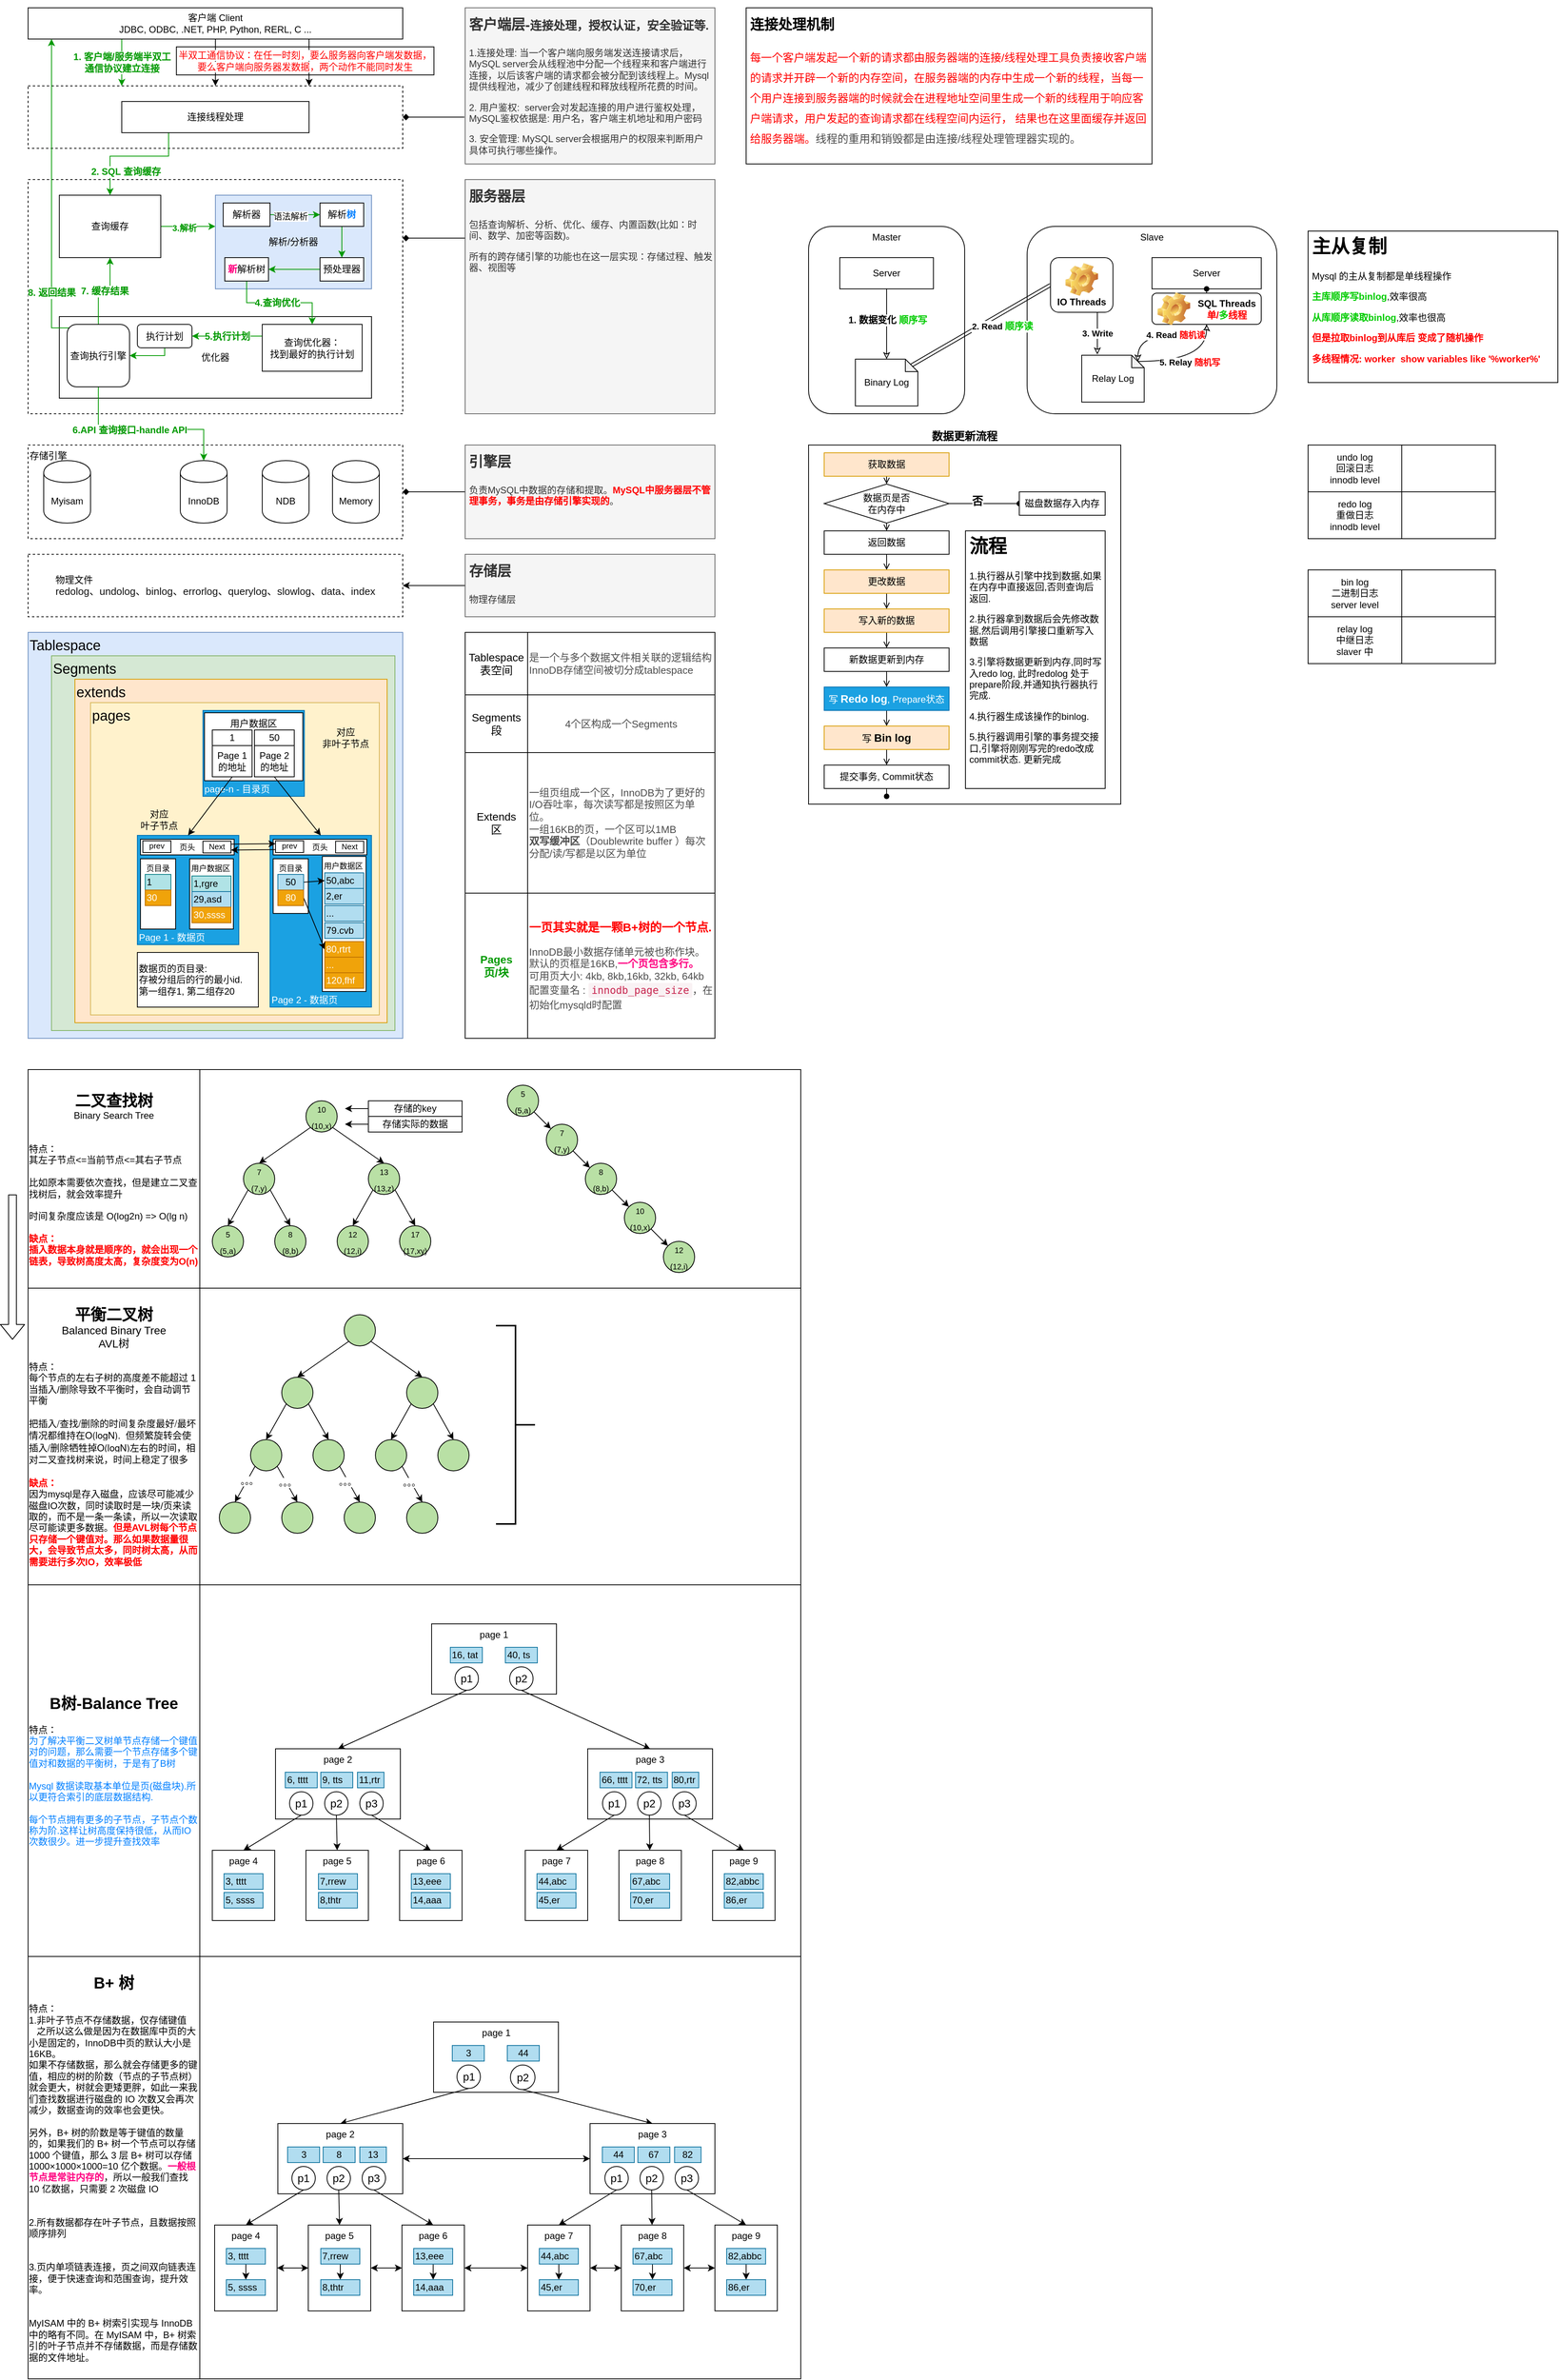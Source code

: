 <mxfile version="13.9.9" type="device" pages="4"><diagram id="6okuXUGJVfqcQcE55KSG" name="基础架构"><mxGraphModel dx="946" dy="680" grid="1" gridSize="10" guides="1" tooltips="1" connect="1" arrows="1" fold="1" page="1" pageScale="1" pageWidth="827" pageHeight="1169" math="0" shadow="0"><root><mxCell id="0"/><mxCell id="1" parent="0"/><mxCell id="ZZJg9m37ZdeCrNkE_1Aw-2" value="Slave" style="rounded=1;whiteSpace=wrap;html=1;strokeColor=#000000;fillColor=#ffffff;align=center;verticalAlign=top;" vertex="1" parent="1"><mxGeometry x="1320" y="360" width="320" height="240" as="geometry"/></mxCell><mxCell id="ZZJg9m37ZdeCrNkE_1Aw-14" value="&lt;b&gt;3. Write&lt;/b&gt;" style="edgeStyle=none;rounded=0;orthogonalLoop=1;jettySize=auto;html=1;exitX=0.75;exitY=1;exitDx=0;exitDy=0;entryX=0.25;entryY=-0.017;entryDx=0;entryDy=0;entryPerimeter=0;endArrow=classic;endFill=0;" edge="1" parent="1" source="ZZJg9m37ZdeCrNkE_1Aw-16" target="ZZJg9m37ZdeCrNkE_1Aw-13"><mxGeometry relative="1" as="geometry"><mxPoint x="1395.575" y="440" as="sourcePoint"/></mxGeometry></mxCell><mxCell id="Qf_ZtMBjkyZ1og0ggVke-11" value="" style="shape=table;html=1;whiteSpace=wrap;startSize=0;container=1;collapsible=0;childLayout=tableLayout;" parent="1" vertex="1"><mxGeometry x="40" y="1440" width="990" height="1677" as="geometry"/></mxCell><mxCell id="Qf_ZtMBjkyZ1og0ggVke-12" value="" style="shape=partialRectangle;html=1;whiteSpace=wrap;collapsible=0;dropTarget=0;pointerEvents=0;fillColor=none;top=0;left=0;bottom=0;right=0;points=[[0,0.5],[1,0.5]];portConstraint=eastwest;" parent="Qf_ZtMBjkyZ1og0ggVke-11" vertex="1"><mxGeometry width="990" height="280" as="geometry"/></mxCell><mxCell id="Qf_ZtMBjkyZ1og0ggVke-13" value="&lt;font style=&quot;font-size: 20px&quot;&gt;&lt;b&gt;二叉查找树&lt;br&gt;&lt;/b&gt;&lt;/font&gt;Binary Search Tree&lt;br&gt;&lt;br&gt;&lt;br&gt;&lt;div style=&quot;text-align: left&quot;&gt;&lt;span&gt;特点：&lt;/span&gt;&lt;/div&gt;&lt;div style=&quot;text-align: left&quot;&gt;&lt;span&gt;其左子节点&amp;lt;=当前节点&amp;lt;=其右子节点&lt;/span&gt;&lt;/div&gt;&lt;div style=&quot;text-align: left&quot;&gt;&lt;br&gt;&lt;/div&gt;&lt;div style=&quot;text-align: left&quot;&gt;&lt;span&gt;比如原本需要依次查找，但是建立二叉查找树后，就会效率提升&lt;/span&gt;&lt;/div&gt;&lt;div style=&quot;text-align: left&quot;&gt;&lt;br&gt;&lt;/div&gt;&lt;div style=&quot;text-align: left&quot;&gt;&lt;span&gt;时间复杂度应该是 O(log­2n) =&amp;gt; O(lg n)&lt;/span&gt;&lt;/div&gt;&lt;div style=&quot;text-align: left&quot;&gt;&lt;span&gt;&lt;br&gt;&lt;/span&gt;&lt;/div&gt;&lt;div style=&quot;text-align: left&quot;&gt;&lt;span&gt;&lt;b&gt;&lt;font color=&quot;#ff0000&quot;&gt;缺点：&lt;/font&gt;&lt;/b&gt;&lt;/span&gt;&lt;/div&gt;&lt;div style=&quot;text-align: left&quot;&gt;&lt;font color=&quot;#ff0000&quot;&gt;&lt;b&gt;插入数据本身就是顺序的，就会出现一个链表，导致树高度太高，复杂度变为O(n)&lt;/b&gt;&lt;/font&gt;&lt;/div&gt;" style="shape=partialRectangle;html=1;whiteSpace=wrap;connectable=0;fillColor=none;top=0;left=0;bottom=0;right=0;overflow=hidden;" parent="Qf_ZtMBjkyZ1og0ggVke-12" vertex="1"><mxGeometry width="220" height="280" as="geometry"/></mxCell><mxCell id="Qf_ZtMBjkyZ1og0ggVke-14" value="" style="shape=partialRectangle;html=1;whiteSpace=wrap;connectable=0;fillColor=none;top=0;left=0;bottom=0;right=0;overflow=hidden;" parent="Qf_ZtMBjkyZ1og0ggVke-12" vertex="1"><mxGeometry x="220" width="770" height="280" as="geometry"/></mxCell><mxCell id="Qf_ZtMBjkyZ1og0ggVke-16" value="" style="shape=partialRectangle;html=1;whiteSpace=wrap;collapsible=0;dropTarget=0;pointerEvents=0;fillColor=none;top=0;left=0;bottom=0;right=0;points=[[0,0.5],[1,0.5]];portConstraint=eastwest;" parent="Qf_ZtMBjkyZ1og0ggVke-11" vertex="1"><mxGeometry y="280" width="990" height="380" as="geometry"/></mxCell><mxCell id="Qf_ZtMBjkyZ1og0ggVke-17" value="&lt;font&gt;&lt;b&gt;&lt;br&gt;&lt;span style=&quot;font-size: 20px&quot;&gt;平衡二叉树&lt;br&gt;&lt;/span&gt;&lt;/b&gt;&lt;font style=&quot;font-size: 14px&quot;&gt;Balanced Binary Tree&lt;br&gt;AVL树&lt;/font&gt;&lt;br&gt;&lt;br&gt;&lt;div style=&quot;text-align: left&quot;&gt;&lt;span&gt;特点：&lt;/span&gt;&lt;/div&gt;&lt;div style=&quot;text-align: left&quot;&gt;&lt;span style=&quot;background-color: rgb(255 , 255 , 255)&quot;&gt;&lt;font style=&quot;font-size: 12px&quot;&gt;每个节点的左右子树的高度差不能超过 1&lt;/font&gt;&lt;/span&gt;&lt;span&gt;&lt;br&gt;&lt;/span&gt;&lt;/div&gt;&lt;div style=&quot;text-align: left&quot;&gt;&lt;span style=&quot;background-color: rgb(255 , 255 , 255)&quot;&gt;当插入/删除导致不平衡时，会自动调节平衡&lt;/span&gt;&lt;/div&gt;&lt;div style=&quot;text-align: left&quot;&gt;&lt;span style=&quot;background-color: rgb(255 , 255 , 255)&quot;&gt;&lt;br&gt;&lt;/span&gt;&lt;/div&gt;&lt;div style=&quot;text-align: left&quot;&gt;&lt;span style=&quot;font-family: &amp;#34;pingfang sc&amp;#34; , &amp;#34;microsoft yahei&amp;#34; , &amp;#34;helvetica neue&amp;#34; , &amp;#34;helvetica&amp;#34; , &amp;#34;arial&amp;#34; , sans-serif ; background-color: rgb(255 , 255 , 255)&quot;&gt;&lt;font style=&quot;font-size: 12px&quot;&gt;把插入/查找/删除的时间复杂度最好/最坏情况都维持在O(logN).&amp;nbsp; 但频繁旋转会使插入/删除牺牲掉O(logN)左右的时间，相对二叉查找树来说，时间上稳定了很多&lt;/font&gt;&lt;/span&gt;&lt;span style=&quot;background-color: rgb(255 , 255 , 255)&quot;&gt;&lt;br&gt;&lt;/span&gt;&lt;/div&gt;&lt;div style=&quot;text-align: left&quot;&gt;&lt;span style=&quot;font-family: &amp;#34;pingfang sc&amp;#34; , &amp;#34;microsoft yahei&amp;#34; , &amp;#34;helvetica neue&amp;#34; , &amp;#34;helvetica&amp;#34; , &amp;#34;arial&amp;#34; , sans-serif ; background-color: rgb(255 , 255 , 255)&quot;&gt;&lt;font style=&quot;font-size: 12px&quot;&gt;&lt;br&gt;&lt;/font&gt;&lt;/span&gt;&lt;/div&gt;&lt;div style=&quot;text-align: left&quot;&gt;&lt;div&gt;&lt;b&gt;&lt;font color=&quot;#ff0000&quot;&gt;缺点：&lt;/font&gt;&lt;/b&gt;&lt;/div&gt;&lt;div&gt;因为mysql是存入磁盘，应该尽可能减少磁盘IO次数，同时读取时是一块/页来读取的，而不是一条一条读，所以一次读取尽可能读更多数据。&lt;b&gt;&lt;font color=&quot;#ff0000&quot;&gt;但是AVL树每个节点只存储一个键值对。那么如果数据量很大，会导致节点太多，同时树太高，从而需要进行多次IO，效率极低&lt;/font&gt;&lt;/b&gt;&lt;/div&gt;&lt;/div&gt;&lt;div style=&quot;text-align: left&quot;&gt;&lt;span style=&quot;font-family: &amp;#34;pingfang sc&amp;#34; , &amp;#34;microsoft yahei&amp;#34; , &amp;#34;helvetica neue&amp;#34; , &amp;#34;helvetica&amp;#34; , &amp;#34;arial&amp;#34; , sans-serif ; background-color: rgb(255 , 255 , 255)&quot;&gt;&lt;font style=&quot;font-size: 12px&quot;&gt;&lt;br&gt;&lt;/font&gt;&lt;/span&gt;&lt;/div&gt;&lt;/font&gt;" style="shape=partialRectangle;html=1;whiteSpace=wrap;connectable=0;fillColor=none;top=0;left=0;bottom=0;right=0;overflow=hidden;" parent="Qf_ZtMBjkyZ1og0ggVke-16" vertex="1"><mxGeometry width="220" height="380" as="geometry"/></mxCell><mxCell id="Qf_ZtMBjkyZ1og0ggVke-18" value="" style="shape=partialRectangle;html=1;whiteSpace=wrap;connectable=0;fillColor=none;top=0;left=0;bottom=0;right=0;overflow=hidden;" parent="Qf_ZtMBjkyZ1og0ggVke-16" vertex="1"><mxGeometry x="220" width="770" height="380" as="geometry"/></mxCell><mxCell id="Qf_ZtMBjkyZ1og0ggVke-20" value="" style="shape=partialRectangle;html=1;whiteSpace=wrap;collapsible=0;dropTarget=0;pointerEvents=0;fillColor=none;top=0;left=0;bottom=0;right=0;points=[[0,0.5],[1,0.5]];portConstraint=eastwest;" parent="Qf_ZtMBjkyZ1og0ggVke-11" vertex="1"><mxGeometry y="660" width="990" height="476" as="geometry"/></mxCell><mxCell id="Qf_ZtMBjkyZ1og0ggVke-21" value="&lt;span style=&quot;font-size: 20px ; font-weight: bold&quot;&gt;B树-&lt;/span&gt;&lt;b style=&quot;font-size: 20px&quot;&gt;Balance Tree&lt;/b&gt;&lt;br&gt;&lt;br&gt;&lt;div style=&quot;text-align: left&quot;&gt;&lt;span&gt;&lt;font style=&quot;font-size: 12px&quot;&gt;特点：&lt;/font&gt;&lt;/span&gt;&lt;/div&gt;&lt;div style=&quot;text-align: left&quot;&gt;&lt;span&gt;&lt;font color=&quot;#007fff&quot;&gt;为了解决平衡二叉树单节点存储一个键值对的问题，那么需要一个节点存储多个键值对和数据的平衡树，于是有了B树&lt;/font&gt;&lt;/span&gt;&lt;/div&gt;&lt;div style=&quot;text-align: left&quot;&gt;&lt;span&gt;&lt;font color=&quot;#007fff&quot;&gt;&lt;br&gt;&lt;/font&gt;&lt;/span&gt;&lt;/div&gt;&lt;div style=&quot;text-align: left&quot;&gt;&lt;span&gt;&lt;font color=&quot;#007fff&quot;&gt;Mysql 数据读取基本单位是页(磁盘块).所以更符合索引的底层数据结构.&lt;/font&gt;&lt;/span&gt;&lt;/div&gt;&lt;div style=&quot;text-align: left&quot;&gt;&lt;span&gt;&lt;font color=&quot;#007fff&quot;&gt;&lt;br&gt;&lt;/font&gt;&lt;/span&gt;&lt;/div&gt;&lt;div style=&quot;text-align: left&quot;&gt;&lt;font color=&quot;#007fff&quot;&gt;每个节点拥有更多的子节点，子节点个数称为阶.这样让树高度保持很低，从而IO次数很少。进一步提升查找效率&lt;/font&gt;&lt;/div&gt;" style="shape=partialRectangle;html=1;whiteSpace=wrap;connectable=0;fillColor=none;top=0;left=0;bottom=0;right=0;overflow=hidden;" parent="Qf_ZtMBjkyZ1og0ggVke-20" vertex="1"><mxGeometry width="220" height="476" as="geometry"/></mxCell><mxCell id="Qf_ZtMBjkyZ1og0ggVke-22" value="" style="shape=partialRectangle;html=1;whiteSpace=wrap;connectable=0;fillColor=none;top=0;left=0;bottom=0;right=0;overflow=hidden;" parent="Qf_ZtMBjkyZ1og0ggVke-20" vertex="1"><mxGeometry x="220" width="770" height="476" as="geometry"/></mxCell><mxCell id="Qf_ZtMBjkyZ1og0ggVke-24" style="shape=partialRectangle;html=1;whiteSpace=wrap;collapsible=0;dropTarget=0;pointerEvents=0;fillColor=none;top=0;left=0;bottom=0;right=0;points=[[0,0.5],[1,0.5]];portConstraint=eastwest;" parent="Qf_ZtMBjkyZ1og0ggVke-11" vertex="1"><mxGeometry y="1136" width="990" height="541" as="geometry"/></mxCell><mxCell id="Qf_ZtMBjkyZ1og0ggVke-25" value="&lt;font&gt;&lt;b style=&quot;font-size: 20px&quot;&gt;B+ 树&lt;/b&gt;&lt;br&gt;&lt;br&gt;&lt;div style=&quot;text-align: left&quot;&gt;&lt;span&gt;特点：&lt;/span&gt;&lt;/div&gt;&lt;div style=&quot;text-align: left&quot;&gt;&lt;span&gt;1.非叶子节点不存储数据，仅存储键值&lt;/span&gt;&lt;/div&gt;&lt;div style=&quot;text-align: left&quot;&gt;&lt;div&gt;&amp;nbsp; &amp;nbsp;之所以这么做是因为在数据库中页的大小是固定的，InnoDB中页的默认大小是16KB。&lt;/div&gt;&lt;div&gt;如果不存储数据，那么就会存储更多的键值，相应的树的阶数（节点的子节点树）就会更大，树就会更矮更胖，如此一来我们查找数据进行磁盘的 IO 次数又会再次减少，数据查询的效率也会更快。&lt;/div&gt;&lt;div&gt;&lt;br&gt;&lt;/div&gt;&lt;div&gt;另外，B+&amp;nbsp;树的阶数是等于键值的数量的，如果我们的 B+ 树一个节点可以存储 1000 个键值，那么 3 层 B+ 树可以存储 1000×1000×1000=10 亿个数据。&lt;b&gt;&lt;font color=&quot;#ff0080&quot;&gt;一般根节点是常驻内存的&lt;/font&gt;&lt;/b&gt;，所以一般我们查找 10 亿数据，只需要 2 次磁盘 IO&lt;/div&gt;&lt;/div&gt;&lt;div style=&quot;text-align: left&quot;&gt;&lt;span&gt;&lt;br&gt;&lt;/span&gt;&lt;/div&gt;&lt;div style=&quot;text-align: left&quot;&gt;&lt;span&gt;&lt;br&gt;&lt;/span&gt;&lt;/div&gt;&lt;div style=&quot;text-align: left&quot;&gt;&lt;span&gt;2.所有数据都存在叶子节点，且数据按照顺序排列&lt;/span&gt;&lt;/div&gt;&lt;div style=&quot;text-align: left&quot;&gt;&lt;br&gt;&lt;/div&gt;&lt;div style=&quot;text-align: left&quot;&gt;&lt;span&gt;&lt;br&gt;&lt;/span&gt;&lt;/div&gt;&lt;div style=&quot;text-align: left&quot;&gt;&lt;span&gt;3.页内单项链表连接，页之间双向链表连接，便于快速查询和范围查询，提升效率。&lt;/span&gt;&lt;/div&gt;&lt;div style=&quot;text-align: left&quot;&gt;&lt;br&gt;&lt;/div&gt;&lt;div style=&quot;text-align: left&quot;&gt;&lt;br&gt;&lt;/div&gt;&lt;div style=&quot;text-align: left&quot;&gt;MyISAM 中的 B+ 树索引实现与 InnoDB 中的略有不同。在 MyISAM 中，B+ 树索引的叶子节点并不存储数据，而是存储数据的文件地址。&lt;br&gt;&lt;/div&gt;&lt;/font&gt;" style="shape=partialRectangle;html=1;whiteSpace=wrap;connectable=0;fillColor=none;top=0;left=0;bottom=0;right=0;overflow=hidden;" parent="Qf_ZtMBjkyZ1og0ggVke-24" vertex="1"><mxGeometry width="220" height="541" as="geometry"/></mxCell><mxCell id="Qf_ZtMBjkyZ1og0ggVke-26" style="shape=partialRectangle;html=1;whiteSpace=wrap;connectable=0;fillColor=none;top=0;left=0;bottom=0;right=0;overflow=hidden;" parent="Qf_ZtMBjkyZ1og0ggVke-24" vertex="1"><mxGeometry x="220" width="770" height="541" as="geometry"/></mxCell><mxCell id="i_WEbplird6ns5bfVKfL-4" value="" style="rounded=0;whiteSpace=wrap;html=1;dashed=1;" parent="1" vertex="1"><mxGeometry x="40" y="300" width="480" height="300" as="geometry"/></mxCell><mxCell id="i_WEbplird6ns5bfVKfL-3" value="" style="rounded=0;whiteSpace=wrap;html=1;dashed=1;" parent="1" vertex="1"><mxGeometry x="40" y="180" width="480" height="80" as="geometry"/></mxCell><mxCell id="i_WEbplird6ns5bfVKfL-15" value="&lt;b style=&quot;font-size: 12px&quot;&gt;&lt;font color=&quot;#009900&quot;&gt;1. 客户端/服务端半双工&lt;br&gt;通信协议建立连接&lt;/font&gt;&lt;/b&gt;" style="edgeStyle=none;rounded=0;orthogonalLoop=1;jettySize=auto;html=1;exitX=0.25;exitY=1;exitDx=0;exitDy=0;entryX=0.25;entryY=0;entryDx=0;entryDy=0;strokeColor=#009900;" parent="1" source="i_WEbplird6ns5bfVKfL-1" target="i_WEbplird6ns5bfVKfL-3" edge="1"><mxGeometry relative="1" as="geometry"/></mxCell><mxCell id="i_WEbplird6ns5bfVKfL-16" style="edgeStyle=none;rounded=0;orthogonalLoop=1;jettySize=auto;html=1;exitX=0.5;exitY=1;exitDx=0;exitDy=0;" parent="1" source="i_WEbplird6ns5bfVKfL-1" target="i_WEbplird6ns5bfVKfL-3" edge="1"><mxGeometry relative="1" as="geometry"/></mxCell><mxCell id="i_WEbplird6ns5bfVKfL-17" style="edgeStyle=none;rounded=0;orthogonalLoop=1;jettySize=auto;html=1;exitX=0.75;exitY=1;exitDx=0;exitDy=0;entryX=0.75;entryY=0;entryDx=0;entryDy=0;" parent="1" source="i_WEbplird6ns5bfVKfL-1" target="i_WEbplird6ns5bfVKfL-3" edge="1"><mxGeometry relative="1" as="geometry"/></mxCell><mxCell id="i_WEbplird6ns5bfVKfL-1" value="客户端 Client&lt;br&gt;JDBC, ODBC, .NET, PHP, Python, RERL, C ..." style="rounded=0;whiteSpace=wrap;html=1;" parent="1" vertex="1"><mxGeometry x="40" y="80" width="480" height="40" as="geometry"/></mxCell><mxCell id="i_WEbplird6ns5bfVKfL-18" style="edgeStyle=orthogonalEdgeStyle;rounded=0;orthogonalLoop=1;jettySize=auto;html=1;exitX=0.25;exitY=1;exitDx=0;exitDy=0;entryX=0.5;entryY=0;entryDx=0;entryDy=0;strokeColor=#009900;" parent="1" source="i_WEbplird6ns5bfVKfL-2" target="i_WEbplird6ns5bfVKfL-7" edge="1"><mxGeometry relative="1" as="geometry"><Array as="points"><mxPoint x="220" y="270"/><mxPoint x="145" y="270"/></Array></mxGeometry></mxCell><mxCell id="i_WEbplird6ns5bfVKfL-36" value="&lt;b&gt;&lt;font style=&quot;font-size: 12px&quot; color=&quot;#009900&quot;&gt;2. SQL 查询缓存&lt;/font&gt;&lt;/b&gt;" style="edgeLabel;html=1;align=center;verticalAlign=middle;resizable=0;points=[];" parent="i_WEbplird6ns5bfVKfL-18" vertex="1" connectable="0"><mxGeometry x="-0.036" y="-3" relative="1" as="geometry"><mxPoint x="-11" y="23" as="offset"/></mxGeometry></mxCell><mxCell id="i_WEbplird6ns5bfVKfL-2" value="连接线程处理" style="rounded=0;whiteSpace=wrap;html=1;" parent="1" vertex="1"><mxGeometry x="160" y="200" width="240" height="40" as="geometry"/></mxCell><mxCell id="i_WEbplird6ns5bfVKfL-5" value="存储引擎" style="rounded=0;whiteSpace=wrap;html=1;dashed=1;verticalAlign=top;align=left;" parent="1" vertex="1"><mxGeometry x="40" y="640" width="480" height="120" as="geometry"/></mxCell><mxCell id="i_WEbplird6ns5bfVKfL-6" value="Myisam" style="shape=cylinder;whiteSpace=wrap;html=1;boundedLbl=1;backgroundOutline=1;" parent="1" vertex="1"><mxGeometry x="60" y="660" width="60" height="80" as="geometry"/></mxCell><mxCell id="i_WEbplird6ns5bfVKfL-37" style="edgeStyle=orthogonalEdgeStyle;rounded=0;orthogonalLoop=1;jettySize=auto;html=1;exitX=1;exitY=0.5;exitDx=0;exitDy=0;entryX=0;entryY=0.333;entryDx=0;entryDy=0;entryPerimeter=0;endArrow=classic;endFill=1;strokeColor=#009900;" parent="1" source="i_WEbplird6ns5bfVKfL-7" target="i_WEbplird6ns5bfVKfL-8" edge="1"><mxGeometry relative="1" as="geometry"/></mxCell><mxCell id="i_WEbplird6ns5bfVKfL-51" value="&lt;b&gt;&lt;font color=&quot;#009900&quot;&gt;3.解析&lt;/font&gt;&lt;/b&gt;" style="edgeLabel;html=1;align=center;verticalAlign=middle;resizable=0;points=[];" parent="i_WEbplird6ns5bfVKfL-37" vertex="1" connectable="0"><mxGeometry x="-0.143" y="-2" relative="1" as="geometry"><mxPoint as="offset"/></mxGeometry></mxCell><mxCell id="i_WEbplird6ns5bfVKfL-7" value="查询缓存" style="rounded=0;whiteSpace=wrap;html=1;" parent="1" vertex="1"><mxGeometry x="80" y="320" width="130" height="80" as="geometry"/></mxCell><mxCell id="i_WEbplird6ns5bfVKfL-8" value="解析/分析器" style="rounded=0;whiteSpace=wrap;html=1;fillColor=#dae8fc;strokeColor=#6c8ebf;" parent="1" vertex="1"><mxGeometry x="280" y="320" width="200" height="120" as="geometry"/></mxCell><mxCell id="i_WEbplird6ns5bfVKfL-9" value="优化器" style="rounded=0;whiteSpace=wrap;html=1;" parent="1" vertex="1"><mxGeometry x="80" y="475.5" width="400" height="104.5" as="geometry"/></mxCell><mxCell id="i_WEbplird6ns5bfVKfL-10" value="InnoDB" style="shape=cylinder;whiteSpace=wrap;html=1;boundedLbl=1;backgroundOutline=1;" parent="1" vertex="1"><mxGeometry x="235" y="660" width="60" height="80" as="geometry"/></mxCell><mxCell id="i_WEbplird6ns5bfVKfL-11" value="Memory" style="shape=cylinder;whiteSpace=wrap;html=1;boundedLbl=1;backgroundOutline=1;" parent="1" vertex="1"><mxGeometry x="430" y="660" width="60" height="80" as="geometry"/></mxCell><mxCell id="i_WEbplird6ns5bfVKfL-29" style="edgeStyle=none;rounded=0;orthogonalLoop=1;jettySize=auto;html=1;exitX=-0.003;exitY=0.7;exitDx=0;exitDy=0;entryX=1;entryY=0.5;entryDx=0;entryDy=0;endArrow=diamond;endFill=1;exitPerimeter=0;" parent="1" source="i_WEbplird6ns5bfVKfL-28" target="i_WEbplird6ns5bfVKfL-3" edge="1"><mxGeometry relative="1" as="geometry"/></mxCell><mxCell id="i_WEbplird6ns5bfVKfL-28" value="&lt;h1&gt;&lt;font style=&quot;font-size: 18px&quot;&gt;客户端层-&lt;/font&gt;&lt;font style=&quot;font-size: 15px&quot;&gt;连接处理，授权认证，安全验证等.&lt;/font&gt;&lt;/h1&gt;&lt;p&gt;1.连接处理: 当一个客户端向服务端发送连接请求后，MySQL server会从线程池中分配一个线程来和客户端进行连接，以后该客户端的请求都会被分配到该线程上。Mysql提供线程池，减少了创建线程和释放线程所花费的时间。&lt;/p&gt;&lt;p&gt;&lt;span&gt;2. 用户鉴权:&amp;nbsp; server会对发起连接的用户进行鉴权处理，MySQL鉴权依据是: 用户名，客户端主机地址和用户密码&lt;/span&gt;&lt;br&gt;&lt;/p&gt;&lt;p&gt;&lt;span&gt;3. 安全管理: MySQL server会根据用户的权限来判断用户具体可执行哪些操作。&lt;/span&gt;&lt;br&gt;&lt;/p&gt;" style="text;html=1;spacing=5;spacingTop=-20;whiteSpace=wrap;overflow=hidden;rounded=0;fillColor=#f5f5f5;strokeColor=#666666;fontColor=#333333;" parent="1" vertex="1"><mxGeometry x="600" y="80" width="320" height="200" as="geometry"/></mxCell><mxCell id="i_WEbplird6ns5bfVKfL-31" style="edgeStyle=none;rounded=0;orthogonalLoop=1;jettySize=auto;html=1;exitX=0;exitY=0.25;exitDx=0;exitDy=0;entryX=1;entryY=0.25;entryDx=0;entryDy=0;endArrow=diamond;endFill=1;" parent="1" source="i_WEbplird6ns5bfVKfL-30" target="i_WEbplird6ns5bfVKfL-4" edge="1"><mxGeometry relative="1" as="geometry"/></mxCell><mxCell id="i_WEbplird6ns5bfVKfL-30" value="&lt;h1&gt;&lt;font style=&quot;font-size: 18px&quot;&gt;服务器层&lt;/font&gt;&lt;/h1&gt;&lt;p&gt;&lt;span&gt;包括查询解析、分析、优化、缓存、内置函数(比如：时间、数学、加密等函数)。&lt;/span&gt;&lt;/p&gt;&lt;p&gt;&lt;span&gt;所有的跨存储引擎的功能也在这一层实现：存储过程、触发器、视图等&lt;/span&gt;&lt;br&gt;&lt;/p&gt;" style="text;html=1;spacing=5;spacingTop=-20;whiteSpace=wrap;overflow=hidden;rounded=0;fillColor=#f5f5f5;strokeColor=#666666;fontColor=#333333;" parent="1" vertex="1"><mxGeometry x="600" y="300" width="320" height="300" as="geometry"/></mxCell><mxCell id="i_WEbplird6ns5bfVKfL-34" style="edgeStyle=none;rounded=0;orthogonalLoop=1;jettySize=auto;html=1;entryX=1;entryY=0.5;entryDx=0;entryDy=0;endArrow=diamond;endFill=1;exitX=0;exitY=0.5;exitDx=0;exitDy=0;" parent="1" source="i_WEbplird6ns5bfVKfL-33" target="i_WEbplird6ns5bfVKfL-5" edge="1"><mxGeometry relative="1" as="geometry"><mxPoint x="597" y="670" as="sourcePoint"/></mxGeometry></mxCell><mxCell id="i_WEbplird6ns5bfVKfL-33" value="&lt;h1&gt;&lt;font style=&quot;font-size: 18px&quot;&gt;引擎层&lt;/font&gt;&lt;/h1&gt;&lt;p&gt;负责MySQL中数据的存储和提取。&lt;b&gt;&lt;font color=&quot;#ff0000&quot;&gt;MySQL中服务器层不管理事务，事务是由存储引擎实现的&lt;/font&gt;&lt;/b&gt;。&lt;/p&gt;" style="text;html=1;spacing=5;spacingTop=-20;whiteSpace=wrap;overflow=hidden;rounded=0;fillColor=#f5f5f5;strokeColor=#666666;fontColor=#333333;" parent="1" vertex="1"><mxGeometry x="600" y="640" width="320" height="120" as="geometry"/></mxCell><mxCell id="i_WEbplird6ns5bfVKfL-35" value="&lt;h1&gt;&lt;font style=&quot;font-size: 18px&quot;&gt;连接处理机制&lt;/font&gt;&lt;/h1&gt;&lt;p style=&quot;box-sizing: border-box ; outline: 0px ; margin: 0px 0px 16px ; padding: 0px ; color: rgb(77 , 77 , 77) ; line-height: 26px ; overflow-wrap: break-word ; background-color: rgb(255 , 255 , 255) ; font-size: 14px&quot;&gt;&lt;font style=&quot;box-sizing: border-box ; outline: 0px ; overflow-wrap: break-word ; font-size: 14px&quot;&gt;&lt;font color=&quot;red&quot; style=&quot;box-sizing: border-box ; outline: 0px ; overflow-wrap: break-word ; font-size: 14px&quot;&gt;&lt;span style=&quot;box-sizing: border-box ; outline: 0px ; overflow-wrap: break-word&quot;&gt;每一个客户端发起一个新的请求都由服务器端的连接/线程处理工具负责接收客户端的请求并开辟一个新的内存空间，在服务器端的内存中生成一个新的线程，当每一个用户连接到服务器端的时候就会在进程地址空间里生成一个新的线程用于响应客户端请求，用户发起的查询请求都在线程空间内运行， 结果也在这里面缓存并返回给服务器端。&lt;/span&gt;&lt;/font&gt;线程的重用和销毁都是由连接/线程处理管理器实现的。&lt;/font&gt;&lt;/p&gt;" style="text;html=1;spacing=5;spacingTop=-20;whiteSpace=wrap;overflow=hidden;rounded=0;fillColor=#ffffff;strokeColor=#000000;" parent="1" vertex="1"><mxGeometry x="960" y="80" width="520" height="200" as="geometry"/></mxCell><mxCell id="i_WEbplird6ns5bfVKfL-40" value="" style="edgeStyle=orthogonalEdgeStyle;rounded=0;orthogonalLoop=1;jettySize=auto;html=1;endArrow=classic;endFill=1;strokeColor=#009900;" parent="1" source="i_WEbplird6ns5bfVKfL-38" target="i_WEbplird6ns5bfVKfL-39" edge="1"><mxGeometry relative="1" as="geometry"/></mxCell><mxCell id="i_WEbplird6ns5bfVKfL-41" value="语法解析" style="edgeLabel;html=1;align=center;verticalAlign=middle;resizable=0;points=[];" parent="i_WEbplird6ns5bfVKfL-40" vertex="1" connectable="0"><mxGeometry x="-0.2" y="-2" relative="1" as="geometry"><mxPoint as="offset"/></mxGeometry></mxCell><mxCell id="i_WEbplird6ns5bfVKfL-38" value="解析器" style="rounded=0;whiteSpace=wrap;html=1;strokeColor=#000000;fillColor=#ffffff;" parent="1" vertex="1"><mxGeometry x="290" y="330" width="60" height="30" as="geometry"/></mxCell><mxCell id="i_WEbplird6ns5bfVKfL-43" value="" style="edgeStyle=orthogonalEdgeStyle;rounded=0;orthogonalLoop=1;jettySize=auto;html=1;endArrow=classic;endFill=1;strokeColor=#009900;" parent="1" source="i_WEbplird6ns5bfVKfL-39" target="i_WEbplird6ns5bfVKfL-42" edge="1"><mxGeometry relative="1" as="geometry"/></mxCell><mxCell id="i_WEbplird6ns5bfVKfL-39" value="解析&lt;b&gt;&lt;font color=&quot;#007fff&quot;&gt;树&lt;/font&gt;&lt;/b&gt;" style="rounded=0;whiteSpace=wrap;html=1;strokeColor=#000000;fillColor=#ffffff;" parent="1" vertex="1"><mxGeometry x="414" y="330" width="56" height="30" as="geometry"/></mxCell><mxCell id="i_WEbplird6ns5bfVKfL-45" value="" style="edgeStyle=orthogonalEdgeStyle;rounded=0;orthogonalLoop=1;jettySize=auto;html=1;endArrow=classic;endFill=1;strokeColor=#009900;" parent="1" source="i_WEbplird6ns5bfVKfL-42" target="i_WEbplird6ns5bfVKfL-44" edge="1"><mxGeometry relative="1" as="geometry"/></mxCell><mxCell id="i_WEbplird6ns5bfVKfL-42" value="预处理器" style="rounded=0;whiteSpace=wrap;html=1;strokeColor=#000000;fillColor=#ffffff;" parent="1" vertex="1"><mxGeometry x="414" y="400" width="56" height="30" as="geometry"/></mxCell><mxCell id="i_WEbplird6ns5bfVKfL-48" style="edgeStyle=orthogonalEdgeStyle;rounded=0;orthogonalLoop=1;jettySize=auto;html=1;exitX=0.5;exitY=1;exitDx=0;exitDy=0;entryX=0.5;entryY=0;entryDx=0;entryDy=0;endArrow=classic;endFill=1;strokeColor=#009900;" parent="1" source="i_WEbplird6ns5bfVKfL-44" target="i_WEbplird6ns5bfVKfL-46" edge="1"><mxGeometry relative="1" as="geometry"/></mxCell><mxCell id="i_WEbplird6ns5bfVKfL-49" value="&lt;b&gt;&lt;font style=&quot;font-size: 12px&quot; color=&quot;#009900&quot;&gt;4.查询优化&lt;/font&gt;&lt;/b&gt;" style="edgeLabel;html=1;align=center;verticalAlign=middle;resizable=0;points=[];" parent="i_WEbplird6ns5bfVKfL-48" vertex="1" connectable="0"><mxGeometry x="-0.05" relative="1" as="geometry"><mxPoint as="offset"/></mxGeometry></mxCell><mxCell id="i_WEbplird6ns5bfVKfL-44" value="&lt;b&gt;&lt;font color=&quot;#ff0080&quot;&gt;新&lt;/font&gt;&lt;/b&gt;解析树" style="rounded=0;whiteSpace=wrap;html=1;strokeColor=#000000;fillColor=#ffffff;" parent="1" vertex="1"><mxGeometry x="292" y="400" width="56" height="30" as="geometry"/></mxCell><mxCell id="i_WEbplird6ns5bfVKfL-54" value="&lt;b&gt;&lt;font style=&quot;font-size: 12px&quot; color=&quot;#009900&quot;&gt;5.执行计划&lt;/font&gt;&lt;/b&gt;" style="edgeStyle=orthogonalEdgeStyle;rounded=0;orthogonalLoop=1;jettySize=auto;html=1;exitX=0;exitY=0.25;exitDx=0;exitDy=0;entryX=1;entryY=0.5;entryDx=0;entryDy=0;endArrow=classic;endFill=1;strokeColor=#009900;" parent="1" source="i_WEbplird6ns5bfVKfL-46" target="i_WEbplird6ns5bfVKfL-52" edge="1"><mxGeometry relative="1" as="geometry"/></mxCell><mxCell id="i_WEbplird6ns5bfVKfL-46" value="查询优化器：&lt;br&gt;找到最好的执行计划" style="rounded=0;whiteSpace=wrap;html=1;strokeColor=#000000;fillColor=#ffffff;" parent="1" vertex="1"><mxGeometry x="340" y="485.5" width="128" height="60" as="geometry"/></mxCell><mxCell id="i_WEbplird6ns5bfVKfL-55" style="edgeStyle=orthogonalEdgeStyle;rounded=0;orthogonalLoop=1;jettySize=auto;html=1;exitX=0.5;exitY=1;exitDx=0;exitDy=0;entryX=1;entryY=0.5;entryDx=0;entryDy=0;endArrow=classic;endFill=1;strokeColor=#009900;" parent="1" source="i_WEbplird6ns5bfVKfL-52" target="i_WEbplird6ns5bfVKfL-53" edge="1"><mxGeometry relative="1" as="geometry"><Array as="points"><mxPoint x="215" y="525.5"/></Array></mxGeometry></mxCell><mxCell id="i_WEbplird6ns5bfVKfL-52" value="执行计划" style="rounded=1;whiteSpace=wrap;html=1;strokeColor=#000000;fillColor=#ffffff;" parent="1" vertex="1"><mxGeometry x="180" y="485.5" width="70" height="30" as="geometry"/></mxCell><mxCell id="i_WEbplird6ns5bfVKfL-56" style="edgeStyle=orthogonalEdgeStyle;rounded=0;orthogonalLoop=1;jettySize=auto;html=1;exitX=0.5;exitY=1;exitDx=0;exitDy=0;entryX=0.5;entryY=0;entryDx=0;entryDy=0;endArrow=classic;endFill=1;strokeColor=#009900;" parent="1" source="i_WEbplird6ns5bfVKfL-53" target="i_WEbplird6ns5bfVKfL-10" edge="1"><mxGeometry relative="1" as="geometry"><Array as="points"><mxPoint x="130" y="620"/><mxPoint x="265" y="620"/></Array></mxGeometry></mxCell><mxCell id="i_WEbplird6ns5bfVKfL-57" value="&lt;b&gt;&lt;font style=&quot;font-size: 12px&quot; color=&quot;#009900&quot;&gt;6.API 查询接口-handle API&lt;/font&gt;&lt;/b&gt;" style="edgeLabel;html=1;align=center;verticalAlign=middle;resizable=0;points=[];" parent="i_WEbplird6ns5bfVKfL-56" vertex="1" connectable="0"><mxGeometry x="-0.182" y="-1" relative="1" as="geometry"><mxPoint as="offset"/></mxGeometry></mxCell><mxCell id="i_WEbplird6ns5bfVKfL-58" value="&lt;b&gt;&lt;font style=&quot;font-size: 12px&quot; color=&quot;#009900&quot;&gt;7. 缓存结果&lt;/font&gt;&lt;/b&gt;" style="edgeStyle=orthogonalEdgeStyle;rounded=0;orthogonalLoop=1;jettySize=auto;html=1;exitX=0.5;exitY=0;exitDx=0;exitDy=0;entryX=0.5;entryY=1;entryDx=0;entryDy=0;endArrow=classic;endFill=1;strokeColor=#009900;" parent="1" source="i_WEbplird6ns5bfVKfL-53" target="i_WEbplird6ns5bfVKfL-7" edge="1"><mxGeometry relative="1" as="geometry"/></mxCell><mxCell id="i_WEbplird6ns5bfVKfL-59" style="edgeStyle=orthogonalEdgeStyle;rounded=0;orthogonalLoop=1;jettySize=auto;html=1;exitX=0.25;exitY=0;exitDx=0;exitDy=0;endArrow=classic;endFill=1;strokeColor=#009900;" parent="1" source="i_WEbplird6ns5bfVKfL-53" target="i_WEbplird6ns5bfVKfL-1" edge="1"><mxGeometry relative="1" as="geometry"><mxPoint x="107" y="120" as="targetPoint"/><Array as="points"><mxPoint x="110" y="490"/><mxPoint x="70" y="490"/><mxPoint x="70" y="100"/></Array></mxGeometry></mxCell><mxCell id="i_WEbplird6ns5bfVKfL-60" value="&lt;b&gt;&lt;font style=&quot;font-size: 12px&quot; color=&quot;#009900&quot;&gt;8. 返回结果&lt;/font&gt;&lt;/b&gt;" style="edgeLabel;html=1;align=center;verticalAlign=middle;resizable=0;points=[];" parent="i_WEbplird6ns5bfVKfL-59" vertex="1" connectable="0"><mxGeometry x="-0.568" relative="1" as="geometry"><mxPoint as="offset"/></mxGeometry></mxCell><mxCell id="i_WEbplird6ns5bfVKfL-53" value="查询执行引擎" style="rounded=1;whiteSpace=wrap;html=1;strokeColor=#000000;fillColor=#ffffff;" parent="1" vertex="1"><mxGeometry x="90" y="485.5" width="80" height="80" as="geometry"/></mxCell><mxCell id="hqczfqHnWzNGK72ttV61-1" value="Tablespace" style="rounded=0;whiteSpace=wrap;html=1;strokeColor=#6c8ebf;fillColor=#dae8fc;verticalAlign=top;align=left;fontSize=18;" parent="1" vertex="1"><mxGeometry x="40" y="880" width="480" height="520" as="geometry"/></mxCell><mxCell id="hqczfqHnWzNGK72ttV61-2" value="Segments" style="rounded=0;whiteSpace=wrap;html=1;strokeColor=#82b366;fillColor=#d5e8d4;verticalAlign=top;align=left;fontSize=18;" parent="1" vertex="1"><mxGeometry x="70" y="910" width="440" height="480" as="geometry"/></mxCell><mxCell id="hqczfqHnWzNGK72ttV61-3" value="extends" style="rounded=0;whiteSpace=wrap;html=1;strokeColor=#d79b00;fillColor=#ffe6cc;verticalAlign=top;align=left;fontSize=18;" parent="1" vertex="1"><mxGeometry x="100" y="940" width="400" height="440" as="geometry"/></mxCell><mxCell id="hqczfqHnWzNGK72ttV61-5" value="pages" style="rounded=0;whiteSpace=wrap;html=1;strokeColor=#d6b656;fillColor=#fff2cc;fontSize=18;align=left;verticalAlign=top;" parent="1" vertex="1"><mxGeometry x="120" y="970" width="370" height="400" as="geometry"/></mxCell><mxCell id="hqczfqHnWzNGK72ttV61-25" value="NDB" style="shape=cylinder;whiteSpace=wrap;html=1;boundedLbl=1;backgroundOutline=1;" parent="1" vertex="1"><mxGeometry x="340" y="660" width="60" height="80" as="geometry"/></mxCell><mxCell id="hqczfqHnWzNGK72ttV61-9" value="" style="shape=table;html=1;whiteSpace=wrap;startSize=0;container=1;collapsible=0;childLayout=tableLayout;rounded=0;strokeColor=#000000;fillColor=#ffffff;fontSize=18;align=left;" parent="1" vertex="1"><mxGeometry x="600" y="880" width="320" height="520" as="geometry"/></mxCell><mxCell id="hqczfqHnWzNGK72ttV61-10" value="" style="shape=partialRectangle;html=1;whiteSpace=wrap;collapsible=0;dropTarget=0;pointerEvents=0;fillColor=none;top=0;left=0;bottom=0;right=0;points=[[0,0.5],[1,0.5]];portConstraint=eastwest;" parent="hqczfqHnWzNGK72ttV61-9" vertex="1"><mxGeometry width="320" height="80" as="geometry"/></mxCell><mxCell id="hqczfqHnWzNGK72ttV61-11" value="Tablespace&lt;br style=&quot;font-size: 14px;&quot;&gt;表空间" style="shape=partialRectangle;html=1;whiteSpace=wrap;connectable=0;fillColor=none;top=0;left=0;bottom=0;right=0;overflow=hidden;fontSize=14;" parent="hqczfqHnWzNGK72ttV61-10" vertex="1"><mxGeometry width="80" height="80" as="geometry"/></mxCell><mxCell id="hqczfqHnWzNGK72ttV61-12" value="&lt;div&gt;&lt;span style=&quot;font-size: 13px ; background-color: rgb(255 , 255 , 255) ; color: rgb(77 , 77 , 77)&quot;&gt;是一个与多个数据文件相关联的逻辑结构&lt;/span&gt;&lt;br&gt;&lt;/div&gt;&lt;div&gt;&lt;span style=&quot;color: rgb(77 , 77 , 77) ; font-size: 13px ; background-color: rgb(255 , 255 , 255)&quot;&gt;InnoDB存储空间被切分成tablespace&lt;/span&gt;&lt;span style=&quot;background-color: rgb(255 , 255 , 255) ; color: rgb(77 , 77 , 77)&quot;&gt;&lt;font style=&quot;font-size: 13px&quot;&gt;&lt;br&gt;&lt;/font&gt;&lt;/span&gt;&lt;/div&gt;" style="shape=partialRectangle;html=1;whiteSpace=wrap;connectable=0;fillColor=none;top=0;left=0;bottom=0;right=0;overflow=hidden;align=left;" parent="hqczfqHnWzNGK72ttV61-10" vertex="1"><mxGeometry x="80" width="240" height="80" as="geometry"/></mxCell><mxCell id="hqczfqHnWzNGK72ttV61-14" value="" style="shape=partialRectangle;html=1;whiteSpace=wrap;collapsible=0;dropTarget=0;pointerEvents=0;fillColor=none;top=0;left=0;bottom=0;right=0;points=[[0,0.5],[1,0.5]];portConstraint=eastwest;" parent="hqczfqHnWzNGK72ttV61-9" vertex="1"><mxGeometry y="80" width="320" height="74" as="geometry"/></mxCell><mxCell id="hqczfqHnWzNGK72ttV61-15" value="Segments&lt;br style=&quot;font-size: 14px;&quot;&gt;段" style="shape=partialRectangle;html=1;whiteSpace=wrap;connectable=0;fillColor=none;top=0;left=0;bottom=0;right=0;overflow=hidden;fontSize=14;" parent="hqczfqHnWzNGK72ttV61-14" vertex="1"><mxGeometry width="80" height="74" as="geometry"/></mxCell><mxCell id="hqczfqHnWzNGK72ttV61-16" value="&lt;span style=&quot;color: rgb(77 , 77 , 77) ; font-family: , &amp;#34;sf ui text&amp;#34; , &amp;#34;arial&amp;#34; , &amp;#34;pingfang sc&amp;#34; , &amp;#34;hiragino sans gb&amp;#34; , &amp;#34;microsoft yahei&amp;#34; , &amp;#34;wenquanyi micro hei&amp;#34; , sans-serif ; text-align: left ; background-color: rgb(255 , 255 , 255)&quot;&gt;&lt;font style=&quot;font-size: 13px&quot;&gt;4个区构成一个Segments&lt;/font&gt;&lt;/span&gt;" style="shape=partialRectangle;html=1;whiteSpace=wrap;connectable=0;fillColor=none;top=0;left=0;bottom=0;right=0;overflow=hidden;" parent="hqczfqHnWzNGK72ttV61-14" vertex="1"><mxGeometry x="80" width="240" height="74" as="geometry"/></mxCell><mxCell id="hqczfqHnWzNGK72ttV61-18" value="" style="shape=partialRectangle;html=1;whiteSpace=wrap;collapsible=0;dropTarget=0;pointerEvents=0;fillColor=none;top=0;left=0;bottom=0;right=0;points=[[0,0.5],[1,0.5]];portConstraint=eastwest;" parent="hqczfqHnWzNGK72ttV61-9" vertex="1"><mxGeometry y="154" width="320" height="180" as="geometry"/></mxCell><mxCell id="hqczfqHnWzNGK72ttV61-19" value="Extends&lt;br style=&quot;font-size: 14px;&quot;&gt;区" style="shape=partialRectangle;html=1;whiteSpace=wrap;connectable=0;fillColor=none;top=0;left=0;bottom=0;right=0;overflow=hidden;fontSize=14;" parent="hqczfqHnWzNGK72ttV61-18" vertex="1"><mxGeometry width="80" height="180" as="geometry"/></mxCell><mxCell id="hqczfqHnWzNGK72ttV61-20" value="&lt;font style=&quot;font-size: 13px&quot;&gt;&lt;span style=&quot;color: rgb(77 , 77 , 77) ; background-color: rgb(255 , 255 , 255)&quot;&gt;一组页组成一个区，InnoDB为了更好的I/O吞吐率，每次读写都是按照区为单位。&lt;/span&gt;&lt;br style=&quot;box-sizing: border-box ; outline: 0px ; overflow-wrap: break-word ; color: rgb(77 , 77 , 77) ; background-color: rgb(255 , 255 , 255)&quot;&gt;&lt;span style=&quot;color: rgb(77 , 77 , 77) ; background-color: rgb(255 , 255 , 255)&quot;&gt;一组16KB的页，一个区可以1MB&lt;br&gt;&lt;/span&gt;&lt;span style=&quot;box-sizing: border-box ; outline: 0px ; font-weight: 700 ; overflow-wrap: break-word ; color: rgb(77 , 77 , 77) ; background-color: rgb(255 , 255 , 255)&quot;&gt;双写缓冲区&lt;/span&gt;&lt;span style=&quot;color: rgb(77 , 77 , 77) ; background-color: rgb(255 , 255 , 255)&quot;&gt;（Doublewrite buffer ）每次分配/读/写都是以区为单位&lt;/span&gt;&lt;/font&gt;" style="shape=partialRectangle;html=1;whiteSpace=wrap;connectable=0;fillColor=none;top=0;left=0;bottom=0;right=0;overflow=hidden;align=left;" parent="hqczfqHnWzNGK72ttV61-18" vertex="1"><mxGeometry x="80" width="240" height="180" as="geometry"/></mxCell><mxCell id="hqczfqHnWzNGK72ttV61-22" style="shape=partialRectangle;html=1;whiteSpace=wrap;collapsible=0;dropTarget=0;pointerEvents=0;fillColor=none;top=0;left=0;bottom=0;right=0;points=[[0,0.5],[1,0.5]];portConstraint=eastwest;" parent="hqczfqHnWzNGK72ttV61-9" vertex="1"><mxGeometry y="334" width="320" height="186" as="geometry"/></mxCell><mxCell id="hqczfqHnWzNGK72ttV61-23" value="&lt;b&gt;&lt;font color=&quot;#009900&quot;&gt;Pages&lt;br style=&quot;font-size: 14px&quot;&gt;页/块&lt;/font&gt;&lt;/b&gt;" style="shape=partialRectangle;html=1;whiteSpace=wrap;connectable=0;fillColor=none;top=0;left=0;bottom=0;right=0;overflow=hidden;fontSize=14;" parent="hqczfqHnWzNGK72ttV61-22" vertex="1"><mxGeometry width="80" height="186" as="geometry"/></mxCell><mxCell id="hqczfqHnWzNGK72ttV61-24" value="&lt;font&gt;&lt;span style=&quot;background-color: rgb(255 , 255 , 255)&quot;&gt;&lt;b&gt;&lt;font style=&quot;font-size: 15px&quot; color=&quot;#ff0000&quot;&gt;一页其实就是一颗B+树的一个节点.&lt;/font&gt;&lt;/b&gt;&lt;br&gt;&lt;br&gt;&lt;span style=&quot;color: rgb(77 , 77 , 77) ; font-size: 13px&quot;&gt;InnoDB最小数据存储单元被也称作块。默认的页框是16KB,&lt;/span&gt;&lt;b style=&quot;font-size: 13px&quot;&gt;&lt;font color=&quot;#ff0080&quot;&gt;一个页包含多行。&lt;/font&gt;&lt;/b&gt;&lt;/span&gt;&lt;br style=&quot;box-sizing: border-box ; outline: 0px ; overflow-wrap: break-word ; color: rgb(77 , 77 , 77) ; font-family: , &amp;#34;sf ui text&amp;#34; , &amp;#34;arial&amp;#34; , &amp;#34;pingfang sc&amp;#34; , &amp;#34;hiragino sans gb&amp;#34; , &amp;#34;microsoft yahei&amp;#34; , &amp;#34;wenquanyi micro hei&amp;#34; , sans-serif ; background-color: rgb(255 , 255 , 255)&quot;&gt;&lt;span style=&quot;font-size: 13px ; color: rgb(77 , 77 , 77) ; background-color: rgb(255 , 255 , 255)&quot;&gt;可用页大小: 4kb, 8kb,16kb, 32kb, 64kb&lt;/span&gt;&lt;br style=&quot;box-sizing: border-box ; outline: 0px ; overflow-wrap: break-word ; color: rgb(77 , 77 , 77) ; font-family: , &amp;#34;sf ui text&amp;#34; , &amp;#34;arial&amp;#34; , &amp;#34;pingfang sc&amp;#34; , &amp;#34;hiragino sans gb&amp;#34; , &amp;#34;microsoft yahei&amp;#34; , &amp;#34;wenquanyi micro hei&amp;#34; , sans-serif ; background-color: rgb(255 , 255 , 255)&quot;&gt;&lt;span style=&quot;font-size: 13px ; color: rgb(77 , 77 , 77) ; background-color: rgb(255 , 255 , 255)&quot;&gt;配置变量名 :&amp;nbsp;&lt;/span&gt;&lt;code style=&quot;font-size: 13px ; box-sizing: border-box ; outline: 0px ; font-family: &amp;#34;source code pro&amp;#34; , &amp;#34;dejavu sans mono&amp;#34; , &amp;#34;ubuntu mono&amp;#34; , &amp;#34;anonymous pro&amp;#34; , &amp;#34;droid sans mono&amp;#34; , &amp;#34;menlo&amp;#34; , &amp;#34;monaco&amp;#34; , &amp;#34;consolas&amp;#34; , &amp;#34;inconsolata&amp;#34; , &amp;#34;courier&amp;#34; , monospace , &amp;#34;pingfang sc&amp;#34; , &amp;#34;microsoft yahei&amp;#34; , sans-serif ; line-height: 22px ; color: rgb(199 , 37 , 78) ; background-color: rgb(249 , 242 , 244) ; border-radius: 2px ; padding: 2px 4px ; overflow-wrap: break-word&quot;&gt;innodb_page_size&lt;/code&gt;&lt;span style=&quot;font-size: 13px ; color: rgb(77 , 77 , 77) ; background-color: rgb(255 , 255 , 255)&quot;&gt;，在初始化mysqld时配置&lt;/span&gt;&lt;/font&gt;" style="shape=partialRectangle;html=1;whiteSpace=wrap;connectable=0;fillColor=none;top=0;left=0;bottom=0;right=0;overflow=hidden;align=left;" parent="hqczfqHnWzNGK72ttV61-22" vertex="1"><mxGeometry x="80" width="240" height="186" as="geometry"/></mxCell><mxCell id="hqczfqHnWzNGK72ttV61-26" value="&lt;div style=&quot;text-align: left&quot;&gt;&lt;span&gt;物理文件&lt;/span&gt;&lt;/div&gt;&lt;span style=&quot;color: rgb(18 , 18 , 18) ; background-color: rgb(255 , 255 , 255)&quot;&gt;&lt;font style=&quot;font-size: 13px&quot;&gt;redolog、undolog、binlog、errorlog、querylog、slowlog、data、index&lt;/font&gt;&lt;/span&gt;" style="rounded=0;whiteSpace=wrap;html=1;dashed=1;" parent="1" vertex="1"><mxGeometry x="40" y="780" width="480" height="80" as="geometry"/></mxCell><mxCell id="i_WEbplird6ns5bfVKfL-61" value="&lt;span style=&quot;box-sizing: border-box ; outline: 0px ; overflow-wrap: break-word ; color: rgb(255 , 0 , 0) ; background-color: rgb(255 , 255 , 255)&quot;&gt;&lt;font style=&quot;font-size: 12px&quot;&gt;半双工通信协议：在任一时刻，要么服务器向客户端发数据，&lt;br&gt;要么客户端向服务器发数据，两个动作不能同时发生&lt;/font&gt;&lt;/span&gt;" style="text;html=1;fillColor=none;align=center;verticalAlign=middle;whiteSpace=wrap;rounded=0;strokeColor=#000000;" parent="1" vertex="1"><mxGeometry x="230" y="130" width="330" height="36" as="geometry"/></mxCell><mxCell id="L1ZGy3kNcdwBFo-eFuV2-1" value="Page 1 - 数据页" style="rounded=0;whiteSpace=wrap;html=1;verticalAlign=bottom;align=left;fillColor=#1ba1e2;strokeColor=#006EAF;fontColor=#ffffff;" parent="1" vertex="1"><mxGeometry x="180" y="1140" width="130" height="140" as="geometry"/></mxCell><mxCell id="L1ZGy3kNcdwBFo-eFuV2-2" value="页目录" style="rounded=0;whiteSpace=wrap;html=1;align=center;verticalAlign=top;fontSize=10;" parent="1" vertex="1"><mxGeometry x="184" y="1170" width="45" height="90" as="geometry"/></mxCell><mxCell id="L1ZGy3kNcdwBFo-eFuV2-3" value="用户数据区" style="rounded=0;whiteSpace=wrap;html=1;align=left;verticalAlign=top;fontSize=10;" parent="1" vertex="1"><mxGeometry x="247" y="1170" width="56" height="90" as="geometry"/></mxCell><mxCell id="L1ZGy3kNcdwBFo-eFuV2-4" value="页头" style="rounded=0;whiteSpace=wrap;html=1;fontSize=10;align=center;verticalAlign=middle;" parent="1" vertex="1"><mxGeometry x="184" y="1145" width="120" height="20" as="geometry"/></mxCell><mxCell id="L1ZGy3kNcdwBFo-eFuV2-5" value="prev" style="rounded=0;whiteSpace=wrap;html=1;fontSize=10;align=center;verticalAlign=bottom;" parent="1" vertex="1"><mxGeometry x="187" y="1147" width="36" height="15" as="geometry"/></mxCell><mxCell id="L1ZGy3kNcdwBFo-eFuV2-6" value="Next" style="rounded=0;whiteSpace=wrap;html=1;fontSize=10;align=center;verticalAlign=bottom;" parent="1" vertex="1"><mxGeometry x="264" y="1147.5" width="36" height="15" as="geometry"/></mxCell><mxCell id="hqczfqHnWzNGK72ttV61-6" value="1,rgre" style="rounded=0;whiteSpace=wrap;html=1;strokeColor=#0e8088;fillColor=#b0e3e6;fontSize=12;align=left;" parent="1" vertex="1"><mxGeometry x="250" y="1192" width="50" height="20" as="geometry"/></mxCell><mxCell id="L1ZGy3kNcdwBFo-eFuV2-7" value="29,asd" style="rounded=0;whiteSpace=wrap;html=1;strokeColor=#10739e;fillColor=#b1ddf0;fontSize=12;align=left;" parent="1" vertex="1"><mxGeometry x="250" y="1212" width="50" height="20" as="geometry"/></mxCell><mxCell id="L1ZGy3kNcdwBFo-eFuV2-8" value="30,ssss" style="rounded=0;whiteSpace=wrap;html=1;strokeColor=#BD7000;fillColor=#f0a30a;fontSize=12;align=left;fontColor=#ffffff;" parent="1" vertex="1"><mxGeometry x="250" y="1232" width="50" height="20" as="geometry"/></mxCell><mxCell id="hqczfqHnWzNGK72ttV61-8" value="&lt;font style=&quot;font-size: 12px&quot;&gt;1&lt;/font&gt;" style="rounded=0;whiteSpace=wrap;html=1;strokeColor=#0e8088;fillColor=#b0e3e6;fontSize=12;align=left;" parent="1" vertex="1"><mxGeometry x="190" y="1190" width="33" height="20" as="geometry"/></mxCell><mxCell id="L1ZGy3kNcdwBFo-eFuV2-9" value="&lt;font style=&quot;font-size: 12px&quot;&gt;30&lt;/font&gt;" style="rounded=0;whiteSpace=wrap;html=1;strokeColor=#BD7000;fillColor=#f0a30a;fontSize=12;align=left;fontColor=#ffffff;" parent="1" vertex="1"><mxGeometry x="190" y="1210" width="33" height="20" as="geometry"/></mxCell><mxCell id="L1ZGy3kNcdwBFo-eFuV2-10" value="Page 2 - 数据页" style="rounded=0;whiteSpace=wrap;html=1;verticalAlign=bottom;align=left;fillColor=#1ba1e2;strokeColor=#006EAF;fontColor=#ffffff;" parent="1" vertex="1"><mxGeometry x="350" y="1140" width="130" height="220" as="geometry"/></mxCell><mxCell id="L1ZGy3kNcdwBFo-eFuV2-11" value="页目录" style="rounded=0;whiteSpace=wrap;html=1;align=center;verticalAlign=top;fontSize=10;" parent="1" vertex="1"><mxGeometry x="354" y="1170" width="45" height="70" as="geometry"/></mxCell><mxCell id="L1ZGy3kNcdwBFo-eFuV2-12" value="用户数据区" style="rounded=0;whiteSpace=wrap;html=1;align=left;verticalAlign=top;fontSize=10;" parent="1" vertex="1"><mxGeometry x="417" y="1167" width="56" height="173" as="geometry"/></mxCell><mxCell id="L1ZGy3kNcdwBFo-eFuV2-13" value="页头" style="rounded=0;whiteSpace=wrap;html=1;fontSize=10;align=center;verticalAlign=middle;" parent="1" vertex="1"><mxGeometry x="354" y="1145" width="120" height="20" as="geometry"/></mxCell><mxCell id="L1ZGy3kNcdwBFo-eFuV2-31" style="edgeStyle=none;rounded=0;orthogonalLoop=1;jettySize=auto;html=1;exitX=0;exitY=0.75;exitDx=0;exitDy=0;entryX=1;entryY=0.75;entryDx=0;entryDy=0;strokeColor=#000000;fontSize=12;" parent="1" source="L1ZGy3kNcdwBFo-eFuV2-14" target="L1ZGy3kNcdwBFo-eFuV2-6" edge="1"><mxGeometry relative="1" as="geometry"/></mxCell><mxCell id="L1ZGy3kNcdwBFo-eFuV2-14" value="prev" style="rounded=0;whiteSpace=wrap;html=1;fontSize=10;align=center;verticalAlign=bottom;" parent="1" vertex="1"><mxGeometry x="357" y="1147" width="36" height="15" as="geometry"/></mxCell><mxCell id="L1ZGy3kNcdwBFo-eFuV2-15" value="Next" style="rounded=0;whiteSpace=wrap;html=1;fontSize=10;align=center;verticalAlign=bottom;" parent="1" vertex="1"><mxGeometry x="434" y="1147.5" width="36" height="15" as="geometry"/></mxCell><mxCell id="L1ZGy3kNcdwBFo-eFuV2-16" value="50,abc" style="rounded=0;whiteSpace=wrap;html=1;strokeColor=#10739e;fillColor=#b1ddf0;fontSize=12;align=left;" parent="1" vertex="1"><mxGeometry x="420" y="1188" width="50" height="20" as="geometry"/></mxCell><mxCell id="L1ZGy3kNcdwBFo-eFuV2-17" value="2,er" style="rounded=0;whiteSpace=wrap;html=1;strokeColor=#10739e;fillColor=#b1ddf0;fontSize=12;align=left;" parent="1" vertex="1"><mxGeometry x="420" y="1208" width="50" height="20" as="geometry"/></mxCell><mxCell id="L1ZGy3kNcdwBFo-eFuV2-18" value="80,rtrt" style="rounded=0;whiteSpace=wrap;html=1;strokeColor=#BD7000;fillColor=#f0a30a;fontSize=12;align=left;fontColor=#ffffff;" parent="1" vertex="1"><mxGeometry x="420" y="1276" width="50" height="20" as="geometry"/></mxCell><mxCell id="L1ZGy3kNcdwBFo-eFuV2-23" style="rounded=0;orthogonalLoop=1;jettySize=auto;html=1;exitX=1;exitY=0.5;exitDx=0;exitDy=0;entryX=0;entryY=0.5;entryDx=0;entryDy=0;fontSize=12;" parent="1" source="L1ZGy3kNcdwBFo-eFuV2-19" target="L1ZGy3kNcdwBFo-eFuV2-16" edge="1"><mxGeometry relative="1" as="geometry"/></mxCell><mxCell id="L1ZGy3kNcdwBFo-eFuV2-19" value="&lt;font style=&quot;font-size: 12px&quot;&gt;50&lt;/font&gt;" style="rounded=0;whiteSpace=wrap;html=1;strokeColor=#10739e;fillColor=#b1ddf0;fontSize=12;align=center;" parent="1" vertex="1"><mxGeometry x="360" y="1190" width="33" height="20" as="geometry"/></mxCell><mxCell id="L1ZGy3kNcdwBFo-eFuV2-29" style="edgeStyle=none;rounded=0;orthogonalLoop=1;jettySize=auto;html=1;exitX=1;exitY=0.5;exitDx=0;exitDy=0;entryX=0;entryY=0.5;entryDx=0;entryDy=0;fontSize=12;" parent="1" source="L1ZGy3kNcdwBFo-eFuV2-20" target="L1ZGy3kNcdwBFo-eFuV2-18" edge="1"><mxGeometry relative="1" as="geometry"/></mxCell><mxCell id="L1ZGy3kNcdwBFo-eFuV2-20" value="&lt;font style=&quot;font-size: 12px&quot;&gt;80&lt;/font&gt;" style="rounded=0;whiteSpace=wrap;html=1;strokeColor=#BD7000;fillColor=#f0a30a;fontSize=12;align=center;fontColor=#ffffff;" parent="1" vertex="1"><mxGeometry x="360" y="1210" width="33" height="20" as="geometry"/></mxCell><mxCell id="L1ZGy3kNcdwBFo-eFuV2-21" style="rounded=0;orthogonalLoop=1;jettySize=auto;html=1;exitX=1;exitY=0.25;exitDx=0;exitDy=0;entryX=0;entryY=0.25;entryDx=0;entryDy=0;fontSize=12;" parent="1" source="L1ZGy3kNcdwBFo-eFuV2-6" target="L1ZGy3kNcdwBFo-eFuV2-14" edge="1"><mxGeometry relative="1" as="geometry"/></mxCell><mxCell id="L1ZGy3kNcdwBFo-eFuV2-22" value="120,fhf" style="rounded=0;whiteSpace=wrap;html=1;strokeColor=#BD7000;fillColor=#f0a30a;fontSize=12;align=left;fontColor=#ffffff;" parent="1" vertex="1"><mxGeometry x="420" y="1316" width="50" height="20" as="geometry"/></mxCell><mxCell id="L1ZGy3kNcdwBFo-eFuV2-24" value="..." style="rounded=0;whiteSpace=wrap;html=1;strokeColor=#10739e;fillColor=#b1ddf0;fontSize=12;align=left;" parent="1" vertex="1"><mxGeometry x="420" y="1230" width="50" height="20" as="geometry"/></mxCell><mxCell id="L1ZGy3kNcdwBFo-eFuV2-25" value="79.cvb" style="rounded=0;whiteSpace=wrap;html=1;strokeColor=#10739e;fillColor=#b1ddf0;fontSize=12;align=left;" parent="1" vertex="1"><mxGeometry x="420" y="1252" width="50" height="20" as="geometry"/></mxCell><mxCell id="L1ZGy3kNcdwBFo-eFuV2-28" value="..." style="rounded=0;whiteSpace=wrap;html=1;strokeColor=#BD7000;fillColor=#f0a30a;fontSize=12;align=left;fontColor=#ffffff;" parent="1" vertex="1"><mxGeometry x="420" y="1296" width="50" height="20" as="geometry"/></mxCell><mxCell id="L1ZGy3kNcdwBFo-eFuV2-30" value="数据页的页目录:&lt;br&gt;存被分组后的行的最小id.&amp;nbsp; &lt;br&gt;第一组存1, 第二组存20" style="rounded=0;whiteSpace=wrap;html=1;fontSize=12;align=left;" parent="1" vertex="1"><mxGeometry x="180" y="1290" width="155" height="70" as="geometry"/></mxCell><mxCell id="L1ZGy3kNcdwBFo-eFuV2-32" value="page-n - 目录页" style="rounded=0;whiteSpace=wrap;html=1;verticalAlign=bottom;align=left;fillColor=#1ba1e2;strokeColor=#006EAF;fontColor=#ffffff;" parent="1" vertex="1"><mxGeometry x="264" y="980" width="130" height="110" as="geometry"/></mxCell><mxCell id="L1ZGy3kNcdwBFo-eFuV2-37" value="用户数据区" style="rounded=0;whiteSpace=wrap;html=1;fontSize=12;align=center;verticalAlign=top;" parent="1" vertex="1"><mxGeometry x="266" y="983" width="126" height="87" as="geometry"/></mxCell><mxCell id="L1ZGy3kNcdwBFo-eFuV2-33" value="1" style="rounded=0;whiteSpace=wrap;html=1;fontSize=12;align=center;" parent="1" vertex="1"><mxGeometry x="276" y="1005" width="51" height="20" as="geometry"/></mxCell><mxCell id="L1ZGy3kNcdwBFo-eFuV2-38" style="edgeStyle=none;rounded=0;orthogonalLoop=1;jettySize=auto;html=1;exitX=0.5;exitY=1;exitDx=0;exitDy=0;entryX=0.5;entryY=0;entryDx=0;entryDy=0;strokeColor=#000000;fontSize=12;" parent="1" source="L1ZGy3kNcdwBFo-eFuV2-34" target="L1ZGy3kNcdwBFo-eFuV2-1" edge="1"><mxGeometry relative="1" as="geometry"/></mxCell><mxCell id="L1ZGy3kNcdwBFo-eFuV2-34" value="Page 1&lt;br&gt;的地址" style="rounded=0;whiteSpace=wrap;html=1;fontSize=12;align=center;" parent="1" vertex="1"><mxGeometry x="276" y="1025" width="51" height="40" as="geometry"/></mxCell><mxCell id="L1ZGy3kNcdwBFo-eFuV2-35" value="50" style="rounded=0;whiteSpace=wrap;html=1;fontSize=12;align=center;" parent="1" vertex="1"><mxGeometry x="330" y="1005" width="51" height="20" as="geometry"/></mxCell><mxCell id="L1ZGy3kNcdwBFo-eFuV2-39" style="edgeStyle=none;rounded=0;orthogonalLoop=1;jettySize=auto;html=1;exitX=0.5;exitY=1;exitDx=0;exitDy=0;entryX=0.5;entryY=0;entryDx=0;entryDy=0;strokeColor=#000000;fontSize=12;" parent="1" source="L1ZGy3kNcdwBFo-eFuV2-36" target="L1ZGy3kNcdwBFo-eFuV2-10" edge="1"><mxGeometry relative="1" as="geometry"/></mxCell><mxCell id="L1ZGy3kNcdwBFo-eFuV2-36" value="Page 2&lt;br&gt;的地址" style="rounded=0;whiteSpace=wrap;html=1;fontSize=12;align=center;" parent="1" vertex="1"><mxGeometry x="330" y="1025" width="51" height="40" as="geometry"/></mxCell><mxCell id="L1ZGy3kNcdwBFo-eFuV2-40" value="对应&lt;br&gt;非叶子节点" style="text;html=1;strokeColor=none;fillColor=none;align=center;verticalAlign=middle;whiteSpace=wrap;rounded=0;fontSize=12;" parent="1" vertex="1"><mxGeometry x="414" y="1005" width="66" height="20" as="geometry"/></mxCell><mxCell id="L1ZGy3kNcdwBFo-eFuV2-41" value="对应&lt;br&gt;叶子节点" style="text;html=1;strokeColor=none;fillColor=none;align=center;verticalAlign=middle;whiteSpace=wrap;rounded=0;fontSize=12;" parent="1" vertex="1"><mxGeometry x="180" y="1110" width="56" height="20" as="geometry"/></mxCell><mxCell id="Qf_ZtMBjkyZ1og0ggVke-1" value="page 1" style="rounded=0;whiteSpace=wrap;html=1;align=center;verticalAlign=top;" parent="1" vertex="1"><mxGeometry x="557" y="2150" width="160" height="90" as="geometry"/></mxCell><mxCell id="Qf_ZtMBjkyZ1og0ggVke-5" value="page 4" style="rounded=0;whiteSpace=wrap;html=1;verticalAlign=top;" parent="1" vertex="1"><mxGeometry x="276" y="2440" width="80" height="90" as="geometry"/></mxCell><mxCell id="Qf_ZtMBjkyZ1og0ggVke-6" value="page 5" style="rounded=0;whiteSpace=wrap;html=1;verticalAlign=top;" parent="1" vertex="1"><mxGeometry x="396" y="2440" width="80" height="90" as="geometry"/></mxCell><mxCell id="Qf_ZtMBjkyZ1og0ggVke-7" value="page 6" style="rounded=0;whiteSpace=wrap;html=1;verticalAlign=top;" parent="1" vertex="1"><mxGeometry x="516" y="2440" width="80" height="90" as="geometry"/></mxCell><mxCell id="Qf_ZtMBjkyZ1og0ggVke-8" value="page 7" style="rounded=0;whiteSpace=wrap;html=1;verticalAlign=top;" parent="1" vertex="1"><mxGeometry x="677" y="2440" width="80" height="90" as="geometry"/></mxCell><mxCell id="Qf_ZtMBjkyZ1og0ggVke-9" value="page 8" style="rounded=0;whiteSpace=wrap;html=1;verticalAlign=top;" parent="1" vertex="1"><mxGeometry x="797" y="2440" width="80" height="90" as="geometry"/></mxCell><mxCell id="Qf_ZtMBjkyZ1og0ggVke-10" value="page 9" style="rounded=0;whiteSpace=wrap;html=1;verticalAlign=top;" parent="1" vertex="1"><mxGeometry x="917" y="2440" width="80" height="90" as="geometry"/></mxCell><mxCell id="A5QeFIl3JuDsUERxc0yg-12" style="edgeStyle=none;rounded=0;orthogonalLoop=1;jettySize=auto;html=1;exitX=0;exitY=1;exitDx=0;exitDy=0;entryX=0.5;entryY=0;entryDx=0;entryDy=0;startArrow=none;startFill=0;strokeColor=#000000;strokeWidth=1;fillColor=#009900;fontSize=17;fontColor=#00CC00;" parent="1" source="A5QeFIl3JuDsUERxc0yg-1" target="A5QeFIl3JuDsUERxc0yg-2" edge="1"><mxGeometry relative="1" as="geometry"/></mxCell><mxCell id="A5QeFIl3JuDsUERxc0yg-13" style="edgeStyle=none;rounded=0;orthogonalLoop=1;jettySize=auto;html=1;exitX=1;exitY=1;exitDx=0;exitDy=0;entryX=0.5;entryY=0;entryDx=0;entryDy=0;startArrow=none;startFill=0;strokeColor=#000000;strokeWidth=1;fillColor=#009900;fontSize=17;fontColor=#00CC00;" parent="1" source="A5QeFIl3JuDsUERxc0yg-1" target="A5QeFIl3JuDsUERxc0yg-3" edge="1"><mxGeometry relative="1" as="geometry"/></mxCell><mxCell id="A5QeFIl3JuDsUERxc0yg-1" value="&lt;font style=&quot;font-size: 10px&quot; color=&quot;#000000&quot;&gt;10&lt;br&gt;(10,x)&lt;/font&gt;" style="ellipse;whiteSpace=wrap;html=1;aspect=fixed;fontSize=17;fontColor=#00CC00;align=center;fillColor=#B9E0A5;" parent="1" vertex="1"><mxGeometry x="396" y="1480" width="40" height="40" as="geometry"/></mxCell><mxCell id="A5QeFIl3JuDsUERxc0yg-8" style="rounded=0;orthogonalLoop=1;jettySize=auto;html=1;exitX=0;exitY=1;exitDx=0;exitDy=0;entryX=0.5;entryY=0;entryDx=0;entryDy=0;startArrow=none;startFill=0;strokeWidth=1;fillColor=#009900;fontSize=17;fontColor=#00CC00;" parent="1" source="A5QeFIl3JuDsUERxc0yg-2" target="A5QeFIl3JuDsUERxc0yg-4" edge="1"><mxGeometry relative="1" as="geometry"/></mxCell><mxCell id="A5QeFIl3JuDsUERxc0yg-9" style="edgeStyle=none;rounded=0;orthogonalLoop=1;jettySize=auto;html=1;exitX=1;exitY=1;exitDx=0;exitDy=0;entryX=0.5;entryY=0;entryDx=0;entryDy=0;startArrow=none;startFill=0;strokeColor=#000000;strokeWidth=1;fillColor=#009900;fontSize=17;fontColor=#00CC00;" parent="1" source="A5QeFIl3JuDsUERxc0yg-2" target="A5QeFIl3JuDsUERxc0yg-5" edge="1"><mxGeometry relative="1" as="geometry"/></mxCell><mxCell id="A5QeFIl3JuDsUERxc0yg-2" value="&lt;font color=&quot;#000000&quot;&gt;&lt;span style=&quot;font-size: 10px&quot;&gt;7&lt;/span&gt;&lt;/font&gt;&lt;br style=&quot;color: rgb(0 , 0 , 0) ; font-size: 10px&quot;&gt;&lt;span style=&quot;color: rgb(0 , 0 , 0) ; font-size: 10px&quot;&gt;(7,y)&lt;/span&gt;" style="ellipse;whiteSpace=wrap;html=1;aspect=fixed;fontSize=17;fontColor=#00CC00;align=center;fillColor=#B9E0A5;" parent="1" vertex="1"><mxGeometry x="316" y="1560" width="40" height="40" as="geometry"/></mxCell><mxCell id="A5QeFIl3JuDsUERxc0yg-10" style="edgeStyle=none;rounded=0;orthogonalLoop=1;jettySize=auto;html=1;exitX=0;exitY=1;exitDx=0;exitDy=0;entryX=0.5;entryY=0;entryDx=0;entryDy=0;startArrow=none;startFill=0;strokeColor=#000000;strokeWidth=1;fillColor=#009900;fontSize=17;fontColor=#00CC00;" parent="1" source="A5QeFIl3JuDsUERxc0yg-3" target="A5QeFIl3JuDsUERxc0yg-6" edge="1"><mxGeometry relative="1" as="geometry"/></mxCell><mxCell id="A5QeFIl3JuDsUERxc0yg-11" style="edgeStyle=none;rounded=0;orthogonalLoop=1;jettySize=auto;html=1;exitX=1;exitY=1;exitDx=0;exitDy=0;entryX=0.5;entryY=0;entryDx=0;entryDy=0;startArrow=none;startFill=0;strokeColor=#000000;strokeWidth=1;fillColor=#009900;fontSize=17;fontColor=#00CC00;" parent="1" source="A5QeFIl3JuDsUERxc0yg-3" target="A5QeFIl3JuDsUERxc0yg-7" edge="1"><mxGeometry relative="1" as="geometry"/></mxCell><mxCell id="A5QeFIl3JuDsUERxc0yg-3" value="&lt;span style=&quot;color: rgb(0 , 0 , 0) ; font-size: 10px&quot;&gt;13&lt;/span&gt;&lt;br style=&quot;color: rgb(0 , 0 , 0) ; font-size: 10px&quot;&gt;&lt;span style=&quot;color: rgb(0 , 0 , 0) ; font-size: 10px&quot;&gt;(13,z)&lt;/span&gt;" style="ellipse;whiteSpace=wrap;html=1;aspect=fixed;fontSize=17;fontColor=#00CC00;align=center;fillColor=#B9E0A5;" parent="1" vertex="1"><mxGeometry x="476" y="1560" width="40" height="40" as="geometry"/></mxCell><mxCell id="A5QeFIl3JuDsUERxc0yg-4" value="&lt;font color=&quot;#000000&quot;&gt;&lt;span style=&quot;font-size: 10px&quot;&gt;5&lt;/span&gt;&lt;/font&gt;&lt;br style=&quot;color: rgb(0 , 0 , 0) ; font-size: 10px&quot;&gt;&lt;span style=&quot;color: rgb(0 , 0 , 0) ; font-size: 10px&quot;&gt;(5,a)&lt;/span&gt;" style="ellipse;whiteSpace=wrap;html=1;aspect=fixed;fontSize=17;fontColor=#00CC00;align=center;fillColor=#B9E0A5;" parent="1" vertex="1"><mxGeometry x="276" y="1640" width="40" height="40" as="geometry"/></mxCell><mxCell id="A5QeFIl3JuDsUERxc0yg-5" value="&lt;font color=&quot;#000000&quot;&gt;&lt;span style=&quot;font-size: 10px&quot;&gt;8&lt;/span&gt;&lt;/font&gt;&lt;br style=&quot;color: rgb(0 , 0 , 0) ; font-size: 10px&quot;&gt;&lt;span style=&quot;color: rgb(0 , 0 , 0) ; font-size: 10px&quot;&gt;(8,b)&lt;/span&gt;" style="ellipse;whiteSpace=wrap;html=1;aspect=fixed;fontSize=17;fontColor=#00CC00;align=center;fillColor=#B9E0A5;" parent="1" vertex="1"><mxGeometry x="356" y="1640" width="40" height="40" as="geometry"/></mxCell><mxCell id="A5QeFIl3JuDsUERxc0yg-6" value="&lt;span style=&quot;color: rgb(0 , 0 , 0) ; font-size: 10px&quot;&gt;12&lt;/span&gt;&lt;br style=&quot;color: rgb(0 , 0 , 0) ; font-size: 10px&quot;&gt;&lt;span style=&quot;color: rgb(0 , 0 , 0) ; font-size: 10px&quot;&gt;(12,i)&lt;/span&gt;" style="ellipse;whiteSpace=wrap;html=1;aspect=fixed;fontSize=17;fontColor=#00CC00;align=center;fillColor=#B9E0A5;" parent="1" vertex="1"><mxGeometry x="436" y="1640" width="40" height="40" as="geometry"/></mxCell><mxCell id="A5QeFIl3JuDsUERxc0yg-7" value="&lt;span style=&quot;color: rgb(0 , 0 , 0) ; font-size: 10px&quot;&gt;17&lt;/span&gt;&lt;br style=&quot;color: rgb(0 , 0 , 0) ; font-size: 10px&quot;&gt;&lt;span style=&quot;color: rgb(0 , 0 , 0) ; font-size: 10px&quot;&gt;(17,xy)&lt;/span&gt;" style="ellipse;whiteSpace=wrap;html=1;aspect=fixed;fontSize=17;fontColor=#00CC00;align=center;fillColor=#B9E0A5;" parent="1" vertex="1"><mxGeometry x="516" y="1640" width="40" height="40" as="geometry"/></mxCell><mxCell id="A5QeFIl3JuDsUERxc0yg-15" style="edgeStyle=none;rounded=0;orthogonalLoop=1;jettySize=auto;html=1;exitX=1;exitY=1;exitDx=0;exitDy=0;entryX=0;entryY=0;entryDx=0;entryDy=0;startArrow=none;startFill=0;strokeColor=#000000;strokeWidth=1;fillColor=#009900;fontSize=17;fontColor=#00CC00;" parent="1" source="A5QeFIl3JuDsUERxc0yg-16" target="A5QeFIl3JuDsUERxc0yg-22" edge="1"><mxGeometry relative="1" as="geometry"/></mxCell><mxCell id="A5QeFIl3JuDsUERxc0yg-16" value="&lt;font color=&quot;#000000&quot;&gt;&lt;span style=&quot;font-size: 10px&quot;&gt;8&lt;/span&gt;&lt;/font&gt;&lt;br style=&quot;color: rgb(0 , 0 , 0) ; font-size: 10px&quot;&gt;&lt;span style=&quot;color: rgb(0 , 0 , 0) ; font-size: 10px&quot;&gt;(8,b)&lt;/span&gt;" style="ellipse;whiteSpace=wrap;html=1;aspect=fixed;fontSize=17;fontColor=#00CC00;align=center;fillColor=#B9E0A5;" parent="1" vertex="1"><mxGeometry x="754" y="1560" width="40" height="40" as="geometry"/></mxCell><mxCell id="A5QeFIl3JuDsUERxc0yg-30" style="edgeStyle=none;rounded=0;orthogonalLoop=1;jettySize=auto;html=1;exitX=1;exitY=1;exitDx=0;exitDy=0;entryX=0;entryY=0;entryDx=0;entryDy=0;startArrow=none;startFill=0;strokeColor=#000000;strokeWidth=1;fillColor=#009900;fontSize=17;fontColor=#00CC00;" parent="1" source="A5QeFIl3JuDsUERxc0yg-19" target="A5QeFIl3JuDsUERxc0yg-16" edge="1"><mxGeometry relative="1" as="geometry"/></mxCell><mxCell id="A5QeFIl3JuDsUERxc0yg-19" value="&lt;font color=&quot;#000000&quot;&gt;&lt;span style=&quot;font-size: 10px&quot;&gt;7&lt;/span&gt;&lt;/font&gt;&lt;br style=&quot;color: rgb(0 , 0 , 0) ; font-size: 10px&quot;&gt;&lt;span style=&quot;color: rgb(0 , 0 , 0) ; font-size: 10px&quot;&gt;(7,y)&lt;/span&gt;" style="ellipse;whiteSpace=wrap;html=1;aspect=fixed;fontSize=17;fontColor=#00CC00;align=center;fillColor=#B9E0A5;" parent="1" vertex="1"><mxGeometry x="704" y="1510" width="40" height="40" as="geometry"/></mxCell><mxCell id="A5QeFIl3JuDsUERxc0yg-21" style="edgeStyle=none;rounded=0;orthogonalLoop=1;jettySize=auto;html=1;exitX=1;exitY=1;exitDx=0;exitDy=0;startArrow=none;startFill=0;strokeColor=#000000;strokeWidth=1;fillColor=#009900;fontSize=17;fontColor=#00CC00;" parent="1" source="A5QeFIl3JuDsUERxc0yg-22" target="A5QeFIl3JuDsUERxc0yg-26" edge="1"><mxGeometry relative="1" as="geometry"/></mxCell><mxCell id="A5QeFIl3JuDsUERxc0yg-22" value="&lt;span style=&quot;color: rgb(0 , 0 , 0) ; font-size: 10px&quot;&gt;10&lt;/span&gt;&lt;br style=&quot;color: rgb(0 , 0 , 0) ; font-size: 10px&quot;&gt;&lt;span style=&quot;color: rgb(0 , 0 , 0) ; font-size: 10px&quot;&gt;(10,x)&lt;/span&gt;" style="ellipse;whiteSpace=wrap;html=1;aspect=fixed;fontSize=17;fontColor=#00CC00;align=center;fillColor=#B9E0A5;" parent="1" vertex="1"><mxGeometry x="804" y="1610" width="40" height="40" as="geometry"/></mxCell><mxCell id="A5QeFIl3JuDsUERxc0yg-29" style="edgeStyle=none;rounded=0;orthogonalLoop=1;jettySize=auto;html=1;exitX=1;exitY=1;exitDx=0;exitDy=0;entryX=0;entryY=0;entryDx=0;entryDy=0;startArrow=none;startFill=0;strokeColor=#000000;strokeWidth=1;fillColor=#009900;fontSize=17;fontColor=#00CC00;" parent="1" source="A5QeFIl3JuDsUERxc0yg-23" target="A5QeFIl3JuDsUERxc0yg-19" edge="1"><mxGeometry relative="1" as="geometry"/></mxCell><mxCell id="A5QeFIl3JuDsUERxc0yg-23" value="&lt;font color=&quot;#000000&quot;&gt;&lt;span style=&quot;font-size: 10px&quot;&gt;5&lt;/span&gt;&lt;/font&gt;&lt;br style=&quot;color: rgb(0 , 0 , 0) ; font-size: 10px&quot;&gt;&lt;span style=&quot;color: rgb(0 , 0 , 0) ; font-size: 10px&quot;&gt;(5,a)&lt;/span&gt;" style="ellipse;whiteSpace=wrap;html=1;aspect=fixed;fontSize=17;fontColor=#00CC00;align=center;fillColor=#B9E0A5;" parent="1" vertex="1"><mxGeometry x="654" y="1460" width="40" height="40" as="geometry"/></mxCell><mxCell id="A5QeFIl3JuDsUERxc0yg-26" value="&lt;span style=&quot;color: rgb(0 , 0 , 0) ; font-size: 10px&quot;&gt;12&lt;/span&gt;&lt;br style=&quot;color: rgb(0 , 0 , 0) ; font-size: 10px&quot;&gt;&lt;span style=&quot;color: rgb(0 , 0 , 0) ; font-size: 10px&quot;&gt;(12,i)&lt;/span&gt;" style="ellipse;whiteSpace=wrap;html=1;aspect=fixed;fontSize=17;fontColor=#00CC00;align=center;fillColor=#B9E0A5;" parent="1" vertex="1"><mxGeometry x="854" y="1660" width="40" height="40" as="geometry"/></mxCell><mxCell id="A5QeFIl3JuDsUERxc0yg-34" style="edgeStyle=none;orthogonalLoop=1;jettySize=auto;html=1;exitX=0;exitY=1;exitDx=0;exitDy=0;entryX=0.5;entryY=0;entryDx=0;entryDy=0;startArrow=none;strokeColor=#000000;fillColor=#B9E0A5;fontSize=17;fontColor=#00CC00;" parent="1" source="A5QeFIl3JuDsUERxc0yg-36" target="A5QeFIl3JuDsUERxc0yg-39" edge="1"><mxGeometry relative="1" as="geometry"/></mxCell><mxCell id="A5QeFIl3JuDsUERxc0yg-35" style="edgeStyle=none;orthogonalLoop=1;jettySize=auto;html=1;exitX=1;exitY=1;exitDx=0;exitDy=0;entryX=0.5;entryY=0;entryDx=0;entryDy=0;startArrow=none;strokeColor=#000000;fillColor=#B9E0A5;fontSize=17;fontColor=#00CC00;" parent="1" source="A5QeFIl3JuDsUERxc0yg-36" target="A5QeFIl3JuDsUERxc0yg-42" edge="1"><mxGeometry relative="1" as="geometry"/></mxCell><mxCell id="A5QeFIl3JuDsUERxc0yg-36" value="" style="ellipse;whiteSpace=wrap;html=1;aspect=fixed;fontSize=17;fontColor=#00CC00;align=center;fillColor=#B9E0A5;" parent="1" vertex="1"><mxGeometry x="445" y="1754" width="40" height="40" as="geometry"/></mxCell><mxCell id="A5QeFIl3JuDsUERxc0yg-37" style="orthogonalLoop=1;jettySize=auto;html=1;exitX=0;exitY=1;exitDx=0;exitDy=0;entryX=0.5;entryY=0;entryDx=0;entryDy=0;startArrow=none;fillColor=#B9E0A5;fontSize=17;fontColor=#00CC00;" parent="1" source="A5QeFIl3JuDsUERxc0yg-39" target="A5QeFIl3JuDsUERxc0yg-43" edge="1"><mxGeometry relative="1" as="geometry"/></mxCell><mxCell id="A5QeFIl3JuDsUERxc0yg-38" style="edgeStyle=none;orthogonalLoop=1;jettySize=auto;html=1;exitX=1;exitY=1;exitDx=0;exitDy=0;entryX=0.5;entryY=0;entryDx=0;entryDy=0;startArrow=none;strokeColor=#000000;fillColor=#B9E0A5;fontSize=17;fontColor=#00CC00;" parent="1" source="A5QeFIl3JuDsUERxc0yg-39" target="A5QeFIl3JuDsUERxc0yg-44" edge="1"><mxGeometry relative="1" as="geometry"/></mxCell><mxCell id="A5QeFIl3JuDsUERxc0yg-39" value="" style="ellipse;whiteSpace=wrap;html=1;aspect=fixed;fontSize=17;fontColor=#00CC00;align=center;fillColor=#B9E0A5;" parent="1" vertex="1"><mxGeometry x="365" y="1834" width="40" height="40" as="geometry"/></mxCell><mxCell id="A5QeFIl3JuDsUERxc0yg-40" style="edgeStyle=none;orthogonalLoop=1;jettySize=auto;html=1;exitX=0;exitY=1;exitDx=0;exitDy=0;entryX=0.5;entryY=0;entryDx=0;entryDy=0;startArrow=none;strokeColor=#000000;fillColor=#B9E0A5;fontSize=17;fontColor=#00CC00;" parent="1" source="A5QeFIl3JuDsUERxc0yg-42" target="A5QeFIl3JuDsUERxc0yg-45" edge="1"><mxGeometry relative="1" as="geometry"/></mxCell><mxCell id="A5QeFIl3JuDsUERxc0yg-41" style="edgeStyle=none;orthogonalLoop=1;jettySize=auto;html=1;exitX=1;exitY=1;exitDx=0;exitDy=0;entryX=0.5;entryY=0;entryDx=0;entryDy=0;startArrow=none;strokeColor=#000000;fillColor=#B9E0A5;fontSize=17;fontColor=#00CC00;" parent="1" source="A5QeFIl3JuDsUERxc0yg-42" target="A5QeFIl3JuDsUERxc0yg-46" edge="1"><mxGeometry relative="1" as="geometry"/></mxCell><mxCell id="A5QeFIl3JuDsUERxc0yg-42" value="" style="ellipse;whiteSpace=wrap;html=1;aspect=fixed;fontSize=17;fontColor=#00CC00;align=center;fillColor=#B9E0A5;" parent="1" vertex="1"><mxGeometry x="525" y="1834" width="40" height="40" as="geometry"/></mxCell><mxCell id="IqyNFltiQJZ0sUbWeSiP-13" style="orthogonalLoop=1;jettySize=auto;html=1;exitX=0;exitY=1;exitDx=0;exitDy=0;entryX=0.5;entryY=0;entryDx=0;entryDy=0;fontSize=17;fontColor=#00CC00;fillColor=#B9E0A5;" parent="1" source="A5QeFIl3JuDsUERxc0yg-43" target="IqyNFltiQJZ0sUbWeSiP-9" edge="1"><mxGeometry relative="1" as="geometry"/></mxCell><mxCell id="IqyNFltiQJZ0sUbWeSiP-17" value="。。。" style="edgeLabel;html=1;align=center;verticalAlign=middle;resizable=0;points=[];" parent="IqyNFltiQJZ0sUbWeSiP-13" vertex="1" connectable="0"><mxGeometry x="-0.229" y="2" relative="1" as="geometry"><mxPoint as="offset"/></mxGeometry></mxCell><mxCell id="IqyNFltiQJZ0sUbWeSiP-14" style="edgeStyle=none;orthogonalLoop=1;jettySize=auto;html=1;exitX=1;exitY=1;exitDx=0;exitDy=0;entryX=0.5;entryY=0;entryDx=0;entryDy=0;fontSize=17;fontColor=#00CC00;fillColor=#B9E0A5;" parent="1" source="A5QeFIl3JuDsUERxc0yg-43" target="IqyNFltiQJZ0sUbWeSiP-10" edge="1"><mxGeometry relative="1" as="geometry"/></mxCell><mxCell id="IqyNFltiQJZ0sUbWeSiP-18" value="。。。" style="edgeLabel;html=1;align=center;verticalAlign=middle;resizable=0;points=[];" parent="IqyNFltiQJZ0sUbWeSiP-14" vertex="1" connectable="0"><mxGeometry x="-0.07" y="1" relative="1" as="geometry"><mxPoint as="offset"/></mxGeometry></mxCell><mxCell id="A5QeFIl3JuDsUERxc0yg-43" value="" style="ellipse;whiteSpace=wrap;html=1;aspect=fixed;fontSize=17;fontColor=#00CC00;align=center;fillColor=#B9E0A5;" parent="1" vertex="1"><mxGeometry x="325" y="1914" width="40" height="40" as="geometry"/></mxCell><mxCell id="IqyNFltiQJZ0sUbWeSiP-15" style="edgeStyle=none;orthogonalLoop=1;jettySize=auto;html=1;exitX=1;exitY=1;exitDx=0;exitDy=0;entryX=0.5;entryY=0;entryDx=0;entryDy=0;fontSize=17;fontColor=#00CC00;fillColor=#B9E0A5;" parent="1" source="A5QeFIl3JuDsUERxc0yg-44" target="IqyNFltiQJZ0sUbWeSiP-11" edge="1"><mxGeometry relative="1" as="geometry"/></mxCell><mxCell id="IqyNFltiQJZ0sUbWeSiP-19" value="。。。" style="edgeLabel;html=1;align=center;verticalAlign=middle;resizable=0;points=[];" parent="IqyNFltiQJZ0sUbWeSiP-15" vertex="1" connectable="0"><mxGeometry x="-0.159" y="-1" relative="1" as="geometry"><mxPoint as="offset"/></mxGeometry></mxCell><mxCell id="A5QeFIl3JuDsUERxc0yg-44" value="" style="ellipse;whiteSpace=wrap;html=1;aspect=fixed;fontSize=17;fontColor=#00CC00;align=center;fillColor=#B9E0A5;" parent="1" vertex="1"><mxGeometry x="405" y="1914" width="40" height="40" as="geometry"/></mxCell><mxCell id="IqyNFltiQJZ0sUbWeSiP-16" style="edgeStyle=none;orthogonalLoop=1;jettySize=auto;html=1;exitX=1;exitY=1;exitDx=0;exitDy=0;entryX=0.5;entryY=0;entryDx=0;entryDy=0;fontSize=17;fontColor=#00CC00;fillColor=#B9E0A5;" parent="1" source="A5QeFIl3JuDsUERxc0yg-45" target="IqyNFltiQJZ0sUbWeSiP-12" edge="1"><mxGeometry relative="1" as="geometry"/></mxCell><mxCell id="IqyNFltiQJZ0sUbWeSiP-20" value="。。。" style="edgeLabel;html=1;align=center;verticalAlign=middle;resizable=0;points=[];" parent="IqyNFltiQJZ0sUbWeSiP-16" vertex="1" connectable="0"><mxGeometry x="-0.088" relative="1" as="geometry"><mxPoint as="offset"/></mxGeometry></mxCell><mxCell id="A5QeFIl3JuDsUERxc0yg-45" value="" style="ellipse;whiteSpace=wrap;html=1;aspect=fixed;fontSize=17;fontColor=#00CC00;align=center;fillColor=#B9E0A5;" parent="1" vertex="1"><mxGeometry x="485" y="1914" width="40" height="40" as="geometry"/></mxCell><mxCell id="A5QeFIl3JuDsUERxc0yg-46" value="" style="ellipse;whiteSpace=wrap;html=1;aspect=fixed;fontSize=17;fontColor=#00CC00;align=center;fillColor=#B9E0A5;" parent="1" vertex="1"><mxGeometry x="565" y="1914" width="40" height="40" as="geometry"/></mxCell><mxCell id="A5QeFIl3JuDsUERxc0yg-47" style="edgeStyle=none;rounded=0;orthogonalLoop=1;jettySize=auto;html=1;exitX=0.5;exitY=1;exitDx=0;exitDy=0;startArrow=none;startFill=0;strokeColor=#000000;strokeWidth=1;fillColor=#009900;fontSize=17;fontColor=#00CC00;" parent="1" source="Qf_ZtMBjkyZ1og0ggVke-5" target="Qf_ZtMBjkyZ1og0ggVke-5" edge="1"><mxGeometry relative="1" as="geometry"/></mxCell><mxCell id="A5QeFIl3JuDsUERxc0yg-68" style="edgeStyle=none;rounded=0;orthogonalLoop=1;jettySize=auto;html=1;exitX=0.5;exitY=1;exitDx=0;exitDy=0;entryX=0.5;entryY=0;entryDx=0;entryDy=0;startArrow=none;startFill=0;strokeColor=#000000;strokeWidth=1;fillColor=#009900;fontSize=17;fontColor=#00CC00;" parent="1" source="A5QeFIl3JuDsUERxc0yg-52" target="A5QeFIl3JuDsUERxc0yg-54" edge="1"><mxGeometry relative="1" as="geometry"/></mxCell><mxCell id="A5QeFIl3JuDsUERxc0yg-52" value="&lt;font color=&quot;#000000&quot; style=&quot;font-size: 14px&quot;&gt;p1&lt;/font&gt;" style="ellipse;whiteSpace=wrap;html=1;aspect=fixed;fontSize=17;fontColor=#00CC00;align=center;" parent="1" vertex="1"><mxGeometry x="587" y="2205" width="30" height="30" as="geometry"/></mxCell><mxCell id="A5QeFIl3JuDsUERxc0yg-69" style="edgeStyle=none;rounded=0;orthogonalLoop=1;jettySize=auto;html=1;exitX=0.5;exitY=1;exitDx=0;exitDy=0;entryX=0.5;entryY=0;entryDx=0;entryDy=0;startArrow=none;startFill=0;strokeColor=#000000;strokeWidth=1;fillColor=#009900;fontSize=17;fontColor=#00CC00;" parent="1" source="A5QeFIl3JuDsUERxc0yg-53" target="A5QeFIl3JuDsUERxc0yg-61" edge="1"><mxGeometry relative="1" as="geometry"/></mxCell><mxCell id="A5QeFIl3JuDsUERxc0yg-53" value="&lt;font style=&quot;font-size: 14px&quot; color=&quot;#000000&quot;&gt;p2&lt;/font&gt;" style="ellipse;whiteSpace=wrap;html=1;aspect=fixed;fontSize=17;fontColor=#00CC00;align=center;" parent="1" vertex="1"><mxGeometry x="657" y="2205" width="30" height="30" as="geometry"/></mxCell><mxCell id="A5QeFIl3JuDsUERxc0yg-54" value="page 2" style="rounded=0;whiteSpace=wrap;html=1;verticalAlign=top;align=center;" parent="1" vertex="1"><mxGeometry x="357" y="2310" width="160" height="90" as="geometry"/></mxCell><mxCell id="A5QeFIl3JuDsUERxc0yg-85" style="edgeStyle=none;rounded=0;orthogonalLoop=1;jettySize=auto;html=1;exitX=0.5;exitY=1;exitDx=0;exitDy=0;entryX=0.5;entryY=0;entryDx=0;entryDy=0;startArrow=none;startFill=0;strokeColor=#000000;strokeWidth=1;fillColor=#009900;fontSize=17;fontColor=#00CC00;" parent="1" source="A5QeFIl3JuDsUERxc0yg-59" target="Qf_ZtMBjkyZ1og0ggVke-5" edge="1"><mxGeometry relative="1" as="geometry"/></mxCell><mxCell id="A5QeFIl3JuDsUERxc0yg-59" value="p1" style="ellipse;whiteSpace=wrap;html=1;aspect=fixed;fontSize=14;align=center;" parent="1" vertex="1"><mxGeometry x="375" y="2365" width="30" height="30" as="geometry"/></mxCell><mxCell id="A5QeFIl3JuDsUERxc0yg-61" value="page 3" style="rounded=0;whiteSpace=wrap;html=1;verticalAlign=top;align=center;" parent="1" vertex="1"><mxGeometry x="757" y="2310" width="160" height="90" as="geometry"/></mxCell><mxCell id="A5QeFIl3JuDsUERxc0yg-86" style="edgeStyle=none;rounded=0;orthogonalLoop=1;jettySize=auto;html=1;exitX=0.5;exitY=1;exitDx=0;exitDy=0;entryX=0.5;entryY=0;entryDx=0;entryDy=0;startArrow=none;startFill=0;strokeColor=#000000;strokeWidth=1;fillColor=#009900;fontSize=17;fontColor=#00CC00;" parent="1" source="A5QeFIl3JuDsUERxc0yg-72" target="Qf_ZtMBjkyZ1og0ggVke-6" edge="1"><mxGeometry relative="1" as="geometry"/></mxCell><mxCell id="A5QeFIl3JuDsUERxc0yg-72" value="p2" style="ellipse;whiteSpace=wrap;html=1;aspect=fixed;fontSize=14;align=center;" parent="1" vertex="1"><mxGeometry x="420" y="2365" width="30" height="30" as="geometry"/></mxCell><mxCell id="A5QeFIl3JuDsUERxc0yg-87" style="edgeStyle=none;rounded=0;orthogonalLoop=1;jettySize=auto;html=1;exitX=0.5;exitY=1;exitDx=0;exitDy=0;entryX=0.5;entryY=0;entryDx=0;entryDy=0;startArrow=none;startFill=0;strokeColor=#000000;strokeWidth=1;fillColor=#009900;fontSize=17;fontColor=#00CC00;" parent="1" source="A5QeFIl3JuDsUERxc0yg-75" target="Qf_ZtMBjkyZ1og0ggVke-7" edge="1"><mxGeometry relative="1" as="geometry"/></mxCell><mxCell id="A5QeFIl3JuDsUERxc0yg-75" value="p3" style="ellipse;whiteSpace=wrap;html=1;aspect=fixed;fontSize=14;align=center;" parent="1" vertex="1"><mxGeometry x="465" y="2365" width="30" height="30" as="geometry"/></mxCell><mxCell id="A5QeFIl3JuDsUERxc0yg-88" style="edgeStyle=none;rounded=0;orthogonalLoop=1;jettySize=auto;html=1;exitX=0.5;exitY=1;exitDx=0;exitDy=0;entryX=0.5;entryY=0;entryDx=0;entryDy=0;startArrow=none;startFill=0;strokeColor=#000000;strokeWidth=1;fillColor=#009900;fontSize=17;fontColor=#00CC00;" parent="1" source="A5QeFIl3JuDsUERxc0yg-78" target="Qf_ZtMBjkyZ1og0ggVke-8" edge="1"><mxGeometry relative="1" as="geometry"/></mxCell><mxCell id="A5QeFIl3JuDsUERxc0yg-78" value="p1" style="ellipse;whiteSpace=wrap;html=1;aspect=fixed;fontSize=14;align=center;" parent="1" vertex="1"><mxGeometry x="776" y="2365" width="30" height="30" as="geometry"/></mxCell><mxCell id="A5QeFIl3JuDsUERxc0yg-89" style="edgeStyle=none;rounded=0;orthogonalLoop=1;jettySize=auto;html=1;exitX=0.5;exitY=1;exitDx=0;exitDy=0;startArrow=none;startFill=0;strokeColor=#000000;strokeWidth=1;fillColor=#009900;fontSize=17;fontColor=#00CC00;" parent="1" source="A5QeFIl3JuDsUERxc0yg-81" target="Qf_ZtMBjkyZ1og0ggVke-9" edge="1"><mxGeometry relative="1" as="geometry"/></mxCell><mxCell id="A5QeFIl3JuDsUERxc0yg-81" value="p2" style="ellipse;whiteSpace=wrap;html=1;aspect=fixed;fontSize=14;align=center;" parent="1" vertex="1"><mxGeometry x="821" y="2365" width="30" height="30" as="geometry"/></mxCell><mxCell id="A5QeFIl3JuDsUERxc0yg-90" style="edgeStyle=none;rounded=0;orthogonalLoop=1;jettySize=auto;html=1;exitX=0.5;exitY=1;exitDx=0;exitDy=0;entryX=0.5;entryY=0;entryDx=0;entryDy=0;startArrow=none;startFill=0;strokeColor=#000000;strokeWidth=1;fillColor=#009900;fontSize=17;fontColor=#00CC00;" parent="1" source="A5QeFIl3JuDsUERxc0yg-84" target="Qf_ZtMBjkyZ1og0ggVke-10" edge="1"><mxGeometry relative="1" as="geometry"/></mxCell><mxCell id="A5QeFIl3JuDsUERxc0yg-84" value="p3" style="ellipse;whiteSpace=wrap;html=1;aspect=fixed;fontSize=14;align=center;" parent="1" vertex="1"><mxGeometry x="866" y="2365" width="30" height="30" as="geometry"/></mxCell><mxCell id="IqyNFltiQJZ0sUbWeSiP-4" style="edgeStyle=orthogonalEdgeStyle;rounded=0;orthogonalLoop=1;jettySize=auto;html=1;exitX=0;exitY=0.5;exitDx=0;exitDy=0;" parent="1" source="IqyNFltiQJZ0sUbWeSiP-1" edge="1"><mxGeometry relative="1" as="geometry"><mxPoint x="446" y="1490" as="targetPoint"/></mxGeometry></mxCell><mxCell id="IqyNFltiQJZ0sUbWeSiP-1" value="存储的key" style="text;html=1;fillColor=none;align=center;verticalAlign=middle;whiteSpace=wrap;rounded=0;strokeColor=#000000;" parent="1" vertex="1"><mxGeometry x="476" y="1480" width="120" height="20" as="geometry"/></mxCell><mxCell id="IqyNFltiQJZ0sUbWeSiP-3" style="edgeStyle=orthogonalEdgeStyle;rounded=0;orthogonalLoop=1;jettySize=auto;html=1;exitX=0;exitY=0.5;exitDx=0;exitDy=0;" parent="1" source="IqyNFltiQJZ0sUbWeSiP-2" edge="1"><mxGeometry relative="1" as="geometry"><mxPoint x="446" y="1510" as="targetPoint"/></mxGeometry></mxCell><mxCell id="IqyNFltiQJZ0sUbWeSiP-2" value="存储实际的数据" style="text;html=1;fillColor=none;align=center;verticalAlign=middle;whiteSpace=wrap;rounded=0;strokeColor=#000000;" parent="1" vertex="1"><mxGeometry x="476" y="1500" width="120" height="20" as="geometry"/></mxCell><mxCell id="IqyNFltiQJZ0sUbWeSiP-9" value="" style="ellipse;whiteSpace=wrap;html=1;aspect=fixed;fontSize=17;fontColor=#00CC00;align=center;fillColor=#B9E0A5;" parent="1" vertex="1"><mxGeometry x="285" y="1994" width="40" height="40" as="geometry"/></mxCell><mxCell id="IqyNFltiQJZ0sUbWeSiP-10" value="" style="ellipse;whiteSpace=wrap;html=1;aspect=fixed;fontSize=17;fontColor=#00CC00;align=center;fillColor=#B9E0A5;" parent="1" vertex="1"><mxGeometry x="365" y="1994" width="40" height="40" as="geometry"/></mxCell><mxCell id="IqyNFltiQJZ0sUbWeSiP-11" value="" style="ellipse;whiteSpace=wrap;html=1;aspect=fixed;fontSize=17;fontColor=#00CC00;align=center;fillColor=#B9E0A5;" parent="1" vertex="1"><mxGeometry x="445" y="1994" width="40" height="40" as="geometry"/></mxCell><mxCell id="IqyNFltiQJZ0sUbWeSiP-12" value="" style="ellipse;whiteSpace=wrap;html=1;aspect=fixed;fontSize=17;fontColor=#00CC00;align=center;fillColor=#B9E0A5;" parent="1" vertex="1"><mxGeometry x="525" y="1994" width="40" height="40" as="geometry"/></mxCell><mxCell id="IqyNFltiQJZ0sUbWeSiP-25" value="3, tttt" style="rounded=0;whiteSpace=wrap;html=1;strokeColor=#10739e;fillColor=#b1ddf0;fontSize=12;align=left;" parent="1" vertex="1"><mxGeometry x="291" y="2470" width="50" height="20" as="geometry"/></mxCell><mxCell id="IqyNFltiQJZ0sUbWeSiP-26" value="5, ssss" style="rounded=0;whiteSpace=wrap;html=1;strokeColor=#10739e;fillColor=#b1ddf0;fontSize=12;align=left;" parent="1" vertex="1"><mxGeometry x="291" y="2494" width="50" height="20" as="geometry"/></mxCell><mxCell id="IqyNFltiQJZ0sUbWeSiP-27" style="edgeStyle=none;rounded=0;orthogonalLoop=1;jettySize=auto;html=1;exitX=0.5;exitY=1;exitDx=0;exitDy=0;fontSize=14;fontColor=#000000;" parent="1" source="Qf_ZtMBjkyZ1og0ggVke-5" target="Qf_ZtMBjkyZ1og0ggVke-5" edge="1"><mxGeometry relative="1" as="geometry"/></mxCell><mxCell id="IqyNFltiQJZ0sUbWeSiP-28" value="7,rrew" style="rounded=0;whiteSpace=wrap;html=1;strokeColor=#10739e;fillColor=#b1ddf0;fontSize=12;align=left;" parent="1" vertex="1"><mxGeometry x="412" y="2470" width="50" height="20" as="geometry"/></mxCell><mxCell id="IqyNFltiQJZ0sUbWeSiP-29" value="8,thtr" style="rounded=0;whiteSpace=wrap;html=1;strokeColor=#10739e;fillColor=#b1ddf0;fontSize=12;align=left;" parent="1" vertex="1"><mxGeometry x="412" y="2494" width="50" height="20" as="geometry"/></mxCell><mxCell id="IqyNFltiQJZ0sUbWeSiP-30" value="13,eee" style="rounded=0;whiteSpace=wrap;html=1;strokeColor=#10739e;fillColor=#b1ddf0;fontSize=12;align=left;" parent="1" vertex="1"><mxGeometry x="531" y="2470" width="50" height="20" as="geometry"/></mxCell><mxCell id="IqyNFltiQJZ0sUbWeSiP-31" value="14,aaa" style="rounded=0;whiteSpace=wrap;html=1;strokeColor=#10739e;fillColor=#b1ddf0;fontSize=12;align=left;" parent="1" vertex="1"><mxGeometry x="531" y="2494" width="50" height="20" as="geometry"/></mxCell><mxCell id="IqyNFltiQJZ0sUbWeSiP-32" value="44,abc" style="rounded=0;whiteSpace=wrap;html=1;strokeColor=#10739e;fillColor=#b1ddf0;fontSize=12;align=left;" parent="1" vertex="1"><mxGeometry x="692" y="2470" width="50" height="20" as="geometry"/></mxCell><mxCell id="IqyNFltiQJZ0sUbWeSiP-33" value="45,er" style="rounded=0;whiteSpace=wrap;html=1;strokeColor=#10739e;fillColor=#b1ddf0;fontSize=12;align=left;" parent="1" vertex="1"><mxGeometry x="692" y="2494" width="50" height="20" as="geometry"/></mxCell><mxCell id="IqyNFltiQJZ0sUbWeSiP-34" value="67,abc" style="rounded=0;whiteSpace=wrap;html=1;strokeColor=#10739e;fillColor=#b1ddf0;fontSize=12;align=left;" parent="1" vertex="1"><mxGeometry x="812" y="2470" width="50" height="20" as="geometry"/></mxCell><mxCell id="IqyNFltiQJZ0sUbWeSiP-35" value="70,er" style="rounded=0;whiteSpace=wrap;html=1;strokeColor=#10739e;fillColor=#b1ddf0;fontSize=12;align=left;" parent="1" vertex="1"><mxGeometry x="812" y="2494" width="50" height="20" as="geometry"/></mxCell><mxCell id="IqyNFltiQJZ0sUbWeSiP-36" value="82,abbc" style="rounded=0;whiteSpace=wrap;html=1;strokeColor=#10739e;fillColor=#b1ddf0;fontSize=12;align=left;" parent="1" vertex="1"><mxGeometry x="932" y="2470" width="50" height="20" as="geometry"/></mxCell><mxCell id="IqyNFltiQJZ0sUbWeSiP-37" value="86,er" style="rounded=0;whiteSpace=wrap;html=1;strokeColor=#10739e;fillColor=#b1ddf0;fontSize=12;align=left;" parent="1" vertex="1"><mxGeometry x="932" y="2494" width="50" height="20" as="geometry"/></mxCell><mxCell id="IqyNFltiQJZ0sUbWeSiP-40" value="6, tttt" style="rounded=0;whiteSpace=wrap;html=1;strokeColor=#10739e;fillColor=#b1ddf0;fontSize=12;align=left;" parent="1" vertex="1"><mxGeometry x="369.5" y="2340" width="41" height="20" as="geometry"/></mxCell><mxCell id="IqyNFltiQJZ0sUbWeSiP-42" value="9, tts" style="rounded=0;whiteSpace=wrap;html=1;strokeColor=#10739e;fillColor=#b1ddf0;fontSize=12;align=left;" parent="1" vertex="1"><mxGeometry x="415" y="2340" width="41" height="20" as="geometry"/></mxCell><mxCell id="IqyNFltiQJZ0sUbWeSiP-45" value="11,rtr" style="rounded=0;whiteSpace=wrap;html=1;strokeColor=#10739e;fillColor=#b1ddf0;fontSize=12;align=left;" parent="1" vertex="1"><mxGeometry x="462" y="2340" width="34" height="20" as="geometry"/></mxCell><mxCell id="IqyNFltiQJZ0sUbWeSiP-46" value="66, tttt" style="rounded=0;whiteSpace=wrap;html=1;strokeColor=#10739e;fillColor=#b1ddf0;fontSize=12;align=left;" parent="1" vertex="1"><mxGeometry x="772.75" y="2340" width="41" height="20" as="geometry"/></mxCell><mxCell id="IqyNFltiQJZ0sUbWeSiP-47" value="72, tts" style="rounded=0;whiteSpace=wrap;html=1;strokeColor=#10739e;fillColor=#b1ddf0;fontSize=12;align=left;" parent="1" vertex="1"><mxGeometry x="818.25" y="2340" width="41" height="20" as="geometry"/></mxCell><mxCell id="IqyNFltiQJZ0sUbWeSiP-48" value="80,rtr" style="rounded=0;whiteSpace=wrap;html=1;strokeColor=#10739e;fillColor=#b1ddf0;fontSize=12;align=left;" parent="1" vertex="1"><mxGeometry x="865.25" y="2340" width="34" height="20" as="geometry"/></mxCell><mxCell id="IqyNFltiQJZ0sUbWeSiP-49" value="16, tat" style="rounded=0;whiteSpace=wrap;html=1;strokeColor=#10739e;fillColor=#b1ddf0;fontSize=12;align=left;" parent="1" vertex="1"><mxGeometry x="581" y="2180" width="41" height="20" as="geometry"/></mxCell><mxCell id="IqyNFltiQJZ0sUbWeSiP-50" value="40, ts" style="rounded=0;whiteSpace=wrap;html=1;strokeColor=#10739e;fillColor=#b1ddf0;fontSize=12;align=left;" parent="1" vertex="1"><mxGeometry x="651.5" y="2180" width="41" height="20" as="geometry"/></mxCell><mxCell id="IqyNFltiQJZ0sUbWeSiP-51" value="page 1" style="rounded=0;whiteSpace=wrap;html=1;align=center;verticalAlign=top;" parent="1" vertex="1"><mxGeometry x="559.5" y="2660" width="160" height="90" as="geometry"/></mxCell><mxCell id="IqyNFltiQJZ0sUbWeSiP-106" style="edgeStyle=none;rounded=0;orthogonalLoop=1;jettySize=auto;html=1;exitX=1;exitY=0.5;exitDx=0;exitDy=0;fontSize=14;fontColor=#000000;startArrow=classic;startFill=1;" parent="1" source="IqyNFltiQJZ0sUbWeSiP-52" target="IqyNFltiQJZ0sUbWeSiP-53" edge="1"><mxGeometry relative="1" as="geometry"/></mxCell><mxCell id="IqyNFltiQJZ0sUbWeSiP-52" value="page 4" style="rounded=0;whiteSpace=wrap;html=1;verticalAlign=top;" parent="1" vertex="1"><mxGeometry x="279" y="2920" width="80" height="110" as="geometry"/></mxCell><mxCell id="IqyNFltiQJZ0sUbWeSiP-107" style="edgeStyle=none;rounded=0;orthogonalLoop=1;jettySize=auto;html=1;exitX=1;exitY=0.5;exitDx=0;exitDy=0;entryX=0;entryY=0.5;entryDx=0;entryDy=0;startArrow=classic;startFill=1;fontSize=14;fontColor=#000000;" parent="1" source="IqyNFltiQJZ0sUbWeSiP-53" target="IqyNFltiQJZ0sUbWeSiP-54" edge="1"><mxGeometry relative="1" as="geometry"/></mxCell><mxCell id="IqyNFltiQJZ0sUbWeSiP-53" value="page 5" style="rounded=0;whiteSpace=wrap;html=1;verticalAlign=top;" parent="1" vertex="1"><mxGeometry x="399" y="2920" width="80" height="110" as="geometry"/></mxCell><mxCell id="IqyNFltiQJZ0sUbWeSiP-108" style="edgeStyle=none;rounded=0;orthogonalLoop=1;jettySize=auto;html=1;exitX=1;exitY=0.5;exitDx=0;exitDy=0;entryX=0;entryY=0.5;entryDx=0;entryDy=0;startArrow=classic;startFill=1;fontSize=14;fontColor=#000000;" parent="1" source="IqyNFltiQJZ0sUbWeSiP-54" target="IqyNFltiQJZ0sUbWeSiP-55" edge="1"><mxGeometry relative="1" as="geometry"/></mxCell><mxCell id="IqyNFltiQJZ0sUbWeSiP-54" value="page 6" style="rounded=0;whiteSpace=wrap;html=1;verticalAlign=top;" parent="1" vertex="1"><mxGeometry x="519" y="2920" width="80" height="110" as="geometry"/></mxCell><mxCell id="IqyNFltiQJZ0sUbWeSiP-109" style="edgeStyle=none;rounded=0;orthogonalLoop=1;jettySize=auto;html=1;exitX=1;exitY=0.5;exitDx=0;exitDy=0;entryX=0;entryY=0.5;entryDx=0;entryDy=0;startArrow=classic;startFill=1;fontSize=14;fontColor=#000000;" parent="1" source="IqyNFltiQJZ0sUbWeSiP-55" target="IqyNFltiQJZ0sUbWeSiP-56" edge="1"><mxGeometry relative="1" as="geometry"/></mxCell><mxCell id="IqyNFltiQJZ0sUbWeSiP-55" value="page 7" style="rounded=0;whiteSpace=wrap;html=1;verticalAlign=top;" parent="1" vertex="1"><mxGeometry x="680" y="2920" width="80" height="110" as="geometry"/></mxCell><mxCell id="IqyNFltiQJZ0sUbWeSiP-110" style="edgeStyle=none;rounded=0;orthogonalLoop=1;jettySize=auto;html=1;exitX=1;exitY=0.5;exitDx=0;exitDy=0;entryX=0;entryY=0.5;entryDx=0;entryDy=0;startArrow=classic;startFill=1;fontSize=14;fontColor=#000000;" parent="1" source="IqyNFltiQJZ0sUbWeSiP-56" target="IqyNFltiQJZ0sUbWeSiP-57" edge="1"><mxGeometry relative="1" as="geometry"/></mxCell><mxCell id="IqyNFltiQJZ0sUbWeSiP-56" value="page 8" style="rounded=0;whiteSpace=wrap;html=1;verticalAlign=top;" parent="1" vertex="1"><mxGeometry x="800" y="2920" width="80" height="110" as="geometry"/></mxCell><mxCell id="IqyNFltiQJZ0sUbWeSiP-57" value="page 9" style="rounded=0;whiteSpace=wrap;html=1;verticalAlign=top;" parent="1" vertex="1"><mxGeometry x="920" y="2920" width="80" height="110" as="geometry"/></mxCell><mxCell id="IqyNFltiQJZ0sUbWeSiP-58" style="edgeStyle=none;rounded=0;orthogonalLoop=1;jettySize=auto;html=1;exitX=0.5;exitY=1;exitDx=0;exitDy=0;startArrow=none;startFill=0;strokeColor=#000000;strokeWidth=1;fillColor=#009900;fontSize=17;fontColor=#00CC00;" parent="1" source="IqyNFltiQJZ0sUbWeSiP-52" target="IqyNFltiQJZ0sUbWeSiP-52" edge="1"><mxGeometry relative="1" as="geometry"/></mxCell><mxCell id="IqyNFltiQJZ0sUbWeSiP-59" style="edgeStyle=none;rounded=0;orthogonalLoop=1;jettySize=auto;html=1;exitX=0.5;exitY=1;exitDx=0;exitDy=0;entryX=0.5;entryY=0;entryDx=0;entryDy=0;startArrow=none;startFill=0;strokeColor=#000000;strokeWidth=1;fillColor=#009900;fontSize=17;fontColor=#00CC00;" parent="1" source="IqyNFltiQJZ0sUbWeSiP-60" target="IqyNFltiQJZ0sUbWeSiP-63" edge="1"><mxGeometry relative="1" as="geometry"/></mxCell><mxCell id="IqyNFltiQJZ0sUbWeSiP-60" value="&lt;font color=&quot;#000000&quot; style=&quot;font-size: 14px&quot;&gt;p1&lt;/font&gt;" style="ellipse;whiteSpace=wrap;html=1;aspect=fixed;fontSize=17;fontColor=#00CC00;align=center;" parent="1" vertex="1"><mxGeometry x="589.5" y="2715" width="30" height="30" as="geometry"/></mxCell><mxCell id="IqyNFltiQJZ0sUbWeSiP-61" style="edgeStyle=none;rounded=0;orthogonalLoop=1;jettySize=auto;html=1;exitX=0.5;exitY=1;exitDx=0;exitDy=0;entryX=0.5;entryY=0;entryDx=0;entryDy=0;startArrow=none;startFill=0;strokeColor=#000000;strokeWidth=1;fillColor=#009900;fontSize=17;fontColor=#00CC00;" parent="1" source="IqyNFltiQJZ0sUbWeSiP-62" target="IqyNFltiQJZ0sUbWeSiP-66" edge="1"><mxGeometry relative="1" as="geometry"/></mxCell><mxCell id="IqyNFltiQJZ0sUbWeSiP-62" value="&lt;font style=&quot;font-size: 14px&quot; color=&quot;#000000&quot;&gt;p2&lt;/font&gt;" style="ellipse;whiteSpace=wrap;html=1;aspect=fixed;fontSize=17;fontColor=#00CC00;align=center;" parent="1" vertex="1"><mxGeometry x="658" y="2715" width="31.5" height="31.5" as="geometry"/></mxCell><mxCell id="IqyNFltiQJZ0sUbWeSiP-111" style="edgeStyle=none;rounded=0;orthogonalLoop=1;jettySize=auto;html=1;exitX=1;exitY=0.5;exitDx=0;exitDy=0;entryX=0;entryY=0.5;entryDx=0;entryDy=0;startArrow=classic;startFill=1;fontSize=14;fontColor=#000000;" parent="1" source="IqyNFltiQJZ0sUbWeSiP-63" target="IqyNFltiQJZ0sUbWeSiP-66" edge="1"><mxGeometry relative="1" as="geometry"/></mxCell><mxCell id="IqyNFltiQJZ0sUbWeSiP-63" value="page 2" style="rounded=0;whiteSpace=wrap;html=1;verticalAlign=top;align=center;" parent="1" vertex="1"><mxGeometry x="360" y="2790" width="160" height="90" as="geometry"/></mxCell><mxCell id="IqyNFltiQJZ0sUbWeSiP-64" style="edgeStyle=none;rounded=0;orthogonalLoop=1;jettySize=auto;html=1;exitX=0.5;exitY=1;exitDx=0;exitDy=0;entryX=0.5;entryY=0;entryDx=0;entryDy=0;startArrow=none;startFill=0;strokeColor=#000000;strokeWidth=1;fillColor=#009900;fontSize=17;fontColor=#00CC00;" parent="1" source="IqyNFltiQJZ0sUbWeSiP-65" target="IqyNFltiQJZ0sUbWeSiP-52" edge="1"><mxGeometry relative="1" as="geometry"/></mxCell><mxCell id="IqyNFltiQJZ0sUbWeSiP-65" value="p1" style="ellipse;whiteSpace=wrap;html=1;aspect=fixed;fontSize=14;align=center;" parent="1" vertex="1"><mxGeometry x="378" y="2845" width="30" height="30" as="geometry"/></mxCell><mxCell id="IqyNFltiQJZ0sUbWeSiP-66" value="page 3" style="rounded=0;whiteSpace=wrap;html=1;verticalAlign=top;align=center;" parent="1" vertex="1"><mxGeometry x="760" y="2790" width="160" height="90" as="geometry"/></mxCell><mxCell id="IqyNFltiQJZ0sUbWeSiP-67" style="edgeStyle=none;rounded=0;orthogonalLoop=1;jettySize=auto;html=1;exitX=0.5;exitY=1;exitDx=0;exitDy=0;entryX=0.5;entryY=0;entryDx=0;entryDy=0;startArrow=none;startFill=0;strokeColor=#000000;strokeWidth=1;fillColor=#009900;fontSize=17;fontColor=#00CC00;" parent="1" source="IqyNFltiQJZ0sUbWeSiP-68" target="IqyNFltiQJZ0sUbWeSiP-53" edge="1"><mxGeometry relative="1" as="geometry"/></mxCell><mxCell id="IqyNFltiQJZ0sUbWeSiP-68" value="p2" style="ellipse;whiteSpace=wrap;html=1;aspect=fixed;fontSize=14;align=center;" parent="1" vertex="1"><mxGeometry x="423" y="2845" width="30" height="30" as="geometry"/></mxCell><mxCell id="IqyNFltiQJZ0sUbWeSiP-69" style="edgeStyle=none;rounded=0;orthogonalLoop=1;jettySize=auto;html=1;exitX=0.5;exitY=1;exitDx=0;exitDy=0;entryX=0.5;entryY=0;entryDx=0;entryDy=0;startArrow=none;startFill=0;strokeColor=#000000;strokeWidth=1;fillColor=#009900;fontSize=17;fontColor=#00CC00;" parent="1" source="IqyNFltiQJZ0sUbWeSiP-70" target="IqyNFltiQJZ0sUbWeSiP-54" edge="1"><mxGeometry relative="1" as="geometry"/></mxCell><mxCell id="IqyNFltiQJZ0sUbWeSiP-70" value="p3" style="ellipse;whiteSpace=wrap;html=1;aspect=fixed;fontSize=14;align=center;" parent="1" vertex="1"><mxGeometry x="468" y="2845" width="30" height="30" as="geometry"/></mxCell><mxCell id="IqyNFltiQJZ0sUbWeSiP-71" style="edgeStyle=none;rounded=0;orthogonalLoop=1;jettySize=auto;html=1;exitX=0.5;exitY=1;exitDx=0;exitDy=0;entryX=0.5;entryY=0;entryDx=0;entryDy=0;startArrow=none;startFill=0;strokeColor=#000000;strokeWidth=1;fillColor=#009900;fontSize=17;fontColor=#00CC00;" parent="1" source="IqyNFltiQJZ0sUbWeSiP-72" target="IqyNFltiQJZ0sUbWeSiP-55" edge="1"><mxGeometry relative="1" as="geometry"/></mxCell><mxCell id="IqyNFltiQJZ0sUbWeSiP-72" value="p1" style="ellipse;whiteSpace=wrap;html=1;aspect=fixed;fontSize=14;align=center;" parent="1" vertex="1"><mxGeometry x="779" y="2845" width="30" height="30" as="geometry"/></mxCell><mxCell id="IqyNFltiQJZ0sUbWeSiP-73" style="edgeStyle=none;rounded=0;orthogonalLoop=1;jettySize=auto;html=1;exitX=0.5;exitY=1;exitDx=0;exitDy=0;startArrow=none;startFill=0;strokeColor=#000000;strokeWidth=1;fillColor=#009900;fontSize=17;fontColor=#00CC00;" parent="1" source="IqyNFltiQJZ0sUbWeSiP-74" target="IqyNFltiQJZ0sUbWeSiP-56" edge="1"><mxGeometry relative="1" as="geometry"/></mxCell><mxCell id="IqyNFltiQJZ0sUbWeSiP-74" value="p2" style="ellipse;whiteSpace=wrap;html=1;aspect=fixed;fontSize=14;align=center;" parent="1" vertex="1"><mxGeometry x="824" y="2845" width="30" height="30" as="geometry"/></mxCell><mxCell id="IqyNFltiQJZ0sUbWeSiP-75" style="edgeStyle=none;rounded=0;orthogonalLoop=1;jettySize=auto;html=1;exitX=0.5;exitY=1;exitDx=0;exitDy=0;entryX=0.5;entryY=0;entryDx=0;entryDy=0;startArrow=none;startFill=0;strokeColor=#000000;strokeWidth=1;fillColor=#009900;fontSize=17;fontColor=#00CC00;" parent="1" source="IqyNFltiQJZ0sUbWeSiP-76" target="IqyNFltiQJZ0sUbWeSiP-57" edge="1"><mxGeometry relative="1" as="geometry"/></mxCell><mxCell id="IqyNFltiQJZ0sUbWeSiP-76" value="p3" style="ellipse;whiteSpace=wrap;html=1;aspect=fixed;fontSize=14;align=center;" parent="1" vertex="1"><mxGeometry x="869" y="2845" width="30" height="30" as="geometry"/></mxCell><mxCell id="IqyNFltiQJZ0sUbWeSiP-100" style="edgeStyle=none;rounded=0;orthogonalLoop=1;jettySize=auto;html=1;exitX=0.5;exitY=1;exitDx=0;exitDy=0;entryX=0.5;entryY=0;entryDx=0;entryDy=0;fontSize=14;fontColor=#000000;" parent="1" source="IqyNFltiQJZ0sUbWeSiP-77" target="IqyNFltiQJZ0sUbWeSiP-78" edge="1"><mxGeometry relative="1" as="geometry"/></mxCell><mxCell id="IqyNFltiQJZ0sUbWeSiP-77" value="3, tttt" style="rounded=0;whiteSpace=wrap;html=1;strokeColor=#10739e;fillColor=#b1ddf0;fontSize=12;align=left;" parent="1" vertex="1"><mxGeometry x="294" y="2950" width="50" height="20" as="geometry"/></mxCell><mxCell id="IqyNFltiQJZ0sUbWeSiP-78" value="5, ssss" style="rounded=0;whiteSpace=wrap;html=1;strokeColor=#10739e;fillColor=#b1ddf0;fontSize=12;align=left;" parent="1" vertex="1"><mxGeometry x="294" y="2990" width="50" height="20" as="geometry"/></mxCell><mxCell id="IqyNFltiQJZ0sUbWeSiP-79" style="edgeStyle=none;rounded=0;orthogonalLoop=1;jettySize=auto;html=1;exitX=0.5;exitY=1;exitDx=0;exitDy=0;fontSize=14;fontColor=#000000;" parent="1" source="IqyNFltiQJZ0sUbWeSiP-52" target="IqyNFltiQJZ0sUbWeSiP-52" edge="1"><mxGeometry relative="1" as="geometry"/></mxCell><mxCell id="IqyNFltiQJZ0sUbWeSiP-101" style="edgeStyle=none;rounded=0;orthogonalLoop=1;jettySize=auto;html=1;exitX=0.5;exitY=1;exitDx=0;exitDy=0;entryX=0.5;entryY=0;entryDx=0;entryDy=0;fontSize=14;fontColor=#000000;" parent="1" source="IqyNFltiQJZ0sUbWeSiP-80" target="IqyNFltiQJZ0sUbWeSiP-81" edge="1"><mxGeometry relative="1" as="geometry"/></mxCell><mxCell id="IqyNFltiQJZ0sUbWeSiP-80" value="7,rrew" style="rounded=0;whiteSpace=wrap;html=1;strokeColor=#10739e;fillColor=#b1ddf0;fontSize=12;align=left;" parent="1" vertex="1"><mxGeometry x="415" y="2950" width="50" height="20" as="geometry"/></mxCell><mxCell id="IqyNFltiQJZ0sUbWeSiP-81" value="8,thtr" style="rounded=0;whiteSpace=wrap;html=1;strokeColor=#10739e;fillColor=#b1ddf0;fontSize=12;align=left;" parent="1" vertex="1"><mxGeometry x="415" y="2990" width="50" height="20" as="geometry"/></mxCell><mxCell id="IqyNFltiQJZ0sUbWeSiP-102" style="edgeStyle=none;rounded=0;orthogonalLoop=1;jettySize=auto;html=1;exitX=0.5;exitY=1;exitDx=0;exitDy=0;entryX=0.5;entryY=0;entryDx=0;entryDy=0;fontSize=14;fontColor=#000000;" parent="1" source="IqyNFltiQJZ0sUbWeSiP-82" target="IqyNFltiQJZ0sUbWeSiP-83" edge="1"><mxGeometry relative="1" as="geometry"/></mxCell><mxCell id="IqyNFltiQJZ0sUbWeSiP-82" value="13,eee" style="rounded=0;whiteSpace=wrap;html=1;strokeColor=#10739e;fillColor=#b1ddf0;fontSize=12;align=left;" parent="1" vertex="1"><mxGeometry x="534" y="2950" width="50" height="20" as="geometry"/></mxCell><mxCell id="IqyNFltiQJZ0sUbWeSiP-83" value="14,aaa" style="rounded=0;whiteSpace=wrap;html=1;strokeColor=#10739e;fillColor=#b1ddf0;fontSize=12;align=left;" parent="1" vertex="1"><mxGeometry x="534" y="2990" width="50" height="20" as="geometry"/></mxCell><mxCell id="IqyNFltiQJZ0sUbWeSiP-103" style="edgeStyle=none;rounded=0;orthogonalLoop=1;jettySize=auto;html=1;exitX=0.5;exitY=1;exitDx=0;exitDy=0;entryX=0.5;entryY=0;entryDx=0;entryDy=0;fontSize=14;fontColor=#000000;" parent="1" source="IqyNFltiQJZ0sUbWeSiP-84" target="IqyNFltiQJZ0sUbWeSiP-85" edge="1"><mxGeometry relative="1" as="geometry"/></mxCell><mxCell id="IqyNFltiQJZ0sUbWeSiP-84" value="44,abc" style="rounded=0;whiteSpace=wrap;html=1;strokeColor=#10739e;fillColor=#b1ddf0;fontSize=12;align=left;" parent="1" vertex="1"><mxGeometry x="695" y="2950" width="50" height="20" as="geometry"/></mxCell><mxCell id="IqyNFltiQJZ0sUbWeSiP-85" value="45,er" style="rounded=0;whiteSpace=wrap;html=1;strokeColor=#10739e;fillColor=#b1ddf0;fontSize=12;align=left;" parent="1" vertex="1"><mxGeometry x="695" y="2990" width="50" height="20" as="geometry"/></mxCell><mxCell id="IqyNFltiQJZ0sUbWeSiP-104" style="edgeStyle=none;rounded=0;orthogonalLoop=1;jettySize=auto;html=1;exitX=0.5;exitY=1;exitDx=0;exitDy=0;entryX=0.5;entryY=0;entryDx=0;entryDy=0;fontSize=14;fontColor=#000000;" parent="1" source="IqyNFltiQJZ0sUbWeSiP-86" target="IqyNFltiQJZ0sUbWeSiP-87" edge="1"><mxGeometry relative="1" as="geometry"/></mxCell><mxCell id="IqyNFltiQJZ0sUbWeSiP-86" value="67,abc" style="rounded=0;whiteSpace=wrap;html=1;strokeColor=#10739e;fillColor=#b1ddf0;fontSize=12;align=left;" parent="1" vertex="1"><mxGeometry x="815" y="2950" width="50" height="20" as="geometry"/></mxCell><mxCell id="IqyNFltiQJZ0sUbWeSiP-87" value="70,er" style="rounded=0;whiteSpace=wrap;html=1;strokeColor=#10739e;fillColor=#b1ddf0;fontSize=12;align=left;" parent="1" vertex="1"><mxGeometry x="815" y="2990" width="50" height="20" as="geometry"/></mxCell><mxCell id="IqyNFltiQJZ0sUbWeSiP-105" style="edgeStyle=none;rounded=0;orthogonalLoop=1;jettySize=auto;html=1;exitX=0.5;exitY=1;exitDx=0;exitDy=0;entryX=0.5;entryY=0;entryDx=0;entryDy=0;fontSize=14;fontColor=#000000;" parent="1" source="IqyNFltiQJZ0sUbWeSiP-88" target="IqyNFltiQJZ0sUbWeSiP-89" edge="1"><mxGeometry relative="1" as="geometry"/></mxCell><mxCell id="IqyNFltiQJZ0sUbWeSiP-88" value="82,abbc" style="rounded=0;whiteSpace=wrap;html=1;strokeColor=#10739e;fillColor=#b1ddf0;fontSize=12;align=left;" parent="1" vertex="1"><mxGeometry x="935" y="2950" width="50" height="20" as="geometry"/></mxCell><mxCell id="IqyNFltiQJZ0sUbWeSiP-89" value="86,er" style="rounded=0;whiteSpace=wrap;html=1;strokeColor=#10739e;fillColor=#b1ddf0;fontSize=12;align=left;" parent="1" vertex="1"><mxGeometry x="935" y="2990" width="50" height="20" as="geometry"/></mxCell><mxCell id="IqyNFltiQJZ0sUbWeSiP-90" value="3" style="rounded=0;whiteSpace=wrap;html=1;strokeColor=#10739e;fillColor=#b1ddf0;fontSize=12;align=center;" parent="1" vertex="1"><mxGeometry x="372.5" y="2820" width="41" height="20" as="geometry"/></mxCell><mxCell id="IqyNFltiQJZ0sUbWeSiP-91" value="8" style="rounded=0;whiteSpace=wrap;html=1;strokeColor=#10739e;fillColor=#b1ddf0;fontSize=12;align=center;" parent="1" vertex="1"><mxGeometry x="418" y="2820" width="41" height="20" as="geometry"/></mxCell><mxCell id="IqyNFltiQJZ0sUbWeSiP-92" value="13" style="rounded=0;whiteSpace=wrap;html=1;strokeColor=#10739e;fillColor=#b1ddf0;fontSize=12;align=center;" parent="1" vertex="1"><mxGeometry x="465" y="2820" width="34" height="20" as="geometry"/></mxCell><mxCell id="IqyNFltiQJZ0sUbWeSiP-93" value="44" style="rounded=0;whiteSpace=wrap;html=1;strokeColor=#10739e;fillColor=#b1ddf0;fontSize=12;align=center;" parent="1" vertex="1"><mxGeometry x="775.75" y="2820" width="41" height="20" as="geometry"/></mxCell><mxCell id="IqyNFltiQJZ0sUbWeSiP-94" value="67" style="rounded=0;whiteSpace=wrap;html=1;strokeColor=#10739e;fillColor=#b1ddf0;fontSize=12;align=center;" parent="1" vertex="1"><mxGeometry x="821.25" y="2820" width="41" height="20" as="geometry"/></mxCell><mxCell id="IqyNFltiQJZ0sUbWeSiP-95" value="82" style="rounded=0;whiteSpace=wrap;html=1;strokeColor=#10739e;fillColor=#b1ddf0;fontSize=12;align=center;" parent="1" vertex="1"><mxGeometry x="868.25" y="2820" width="34" height="20" as="geometry"/></mxCell><mxCell id="IqyNFltiQJZ0sUbWeSiP-96" value="3" style="rounded=0;whiteSpace=wrap;html=1;strokeColor=#10739e;fillColor=#b1ddf0;fontSize=12;align=center;" parent="1" vertex="1"><mxGeometry x="583.5" y="2690" width="41" height="20" as="geometry"/></mxCell><mxCell id="IqyNFltiQJZ0sUbWeSiP-97" value="44" style="rounded=0;whiteSpace=wrap;html=1;strokeColor=#10739e;fillColor=#b1ddf0;fontSize=12;align=center;" parent="1" vertex="1"><mxGeometry x="654" y="2690" width="41" height="20" as="geometry"/></mxCell><mxCell id="IqyNFltiQJZ0sUbWeSiP-113" value="" style="strokeWidth=2;html=1;shape=mxgraph.flowchart.annotation_2;align=left;labelPosition=right;pointerEvents=1;fillColor=#B9E0A5;fontSize=14;fontColor=#000000;rotation=-180;" parent="1" vertex="1"><mxGeometry x="639.5" y="1768" width="50" height="254" as="geometry"/></mxCell><mxCell id="4EuDoo9TI1r-LdWknn9J-3" style="edgeStyle=orthogonalEdgeStyle;rounded=0;orthogonalLoop=1;jettySize=auto;html=1;exitX=0;exitY=0.5;exitDx=0;exitDy=0;" parent="1" source="4EuDoo9TI1r-LdWknn9J-1" target="hqczfqHnWzNGK72ttV61-26" edge="1"><mxGeometry relative="1" as="geometry"/></mxCell><mxCell id="4EuDoo9TI1r-LdWknn9J-1" value="&lt;h1&gt;&lt;font style=&quot;font-size: 18px&quot;&gt;存储层&lt;/font&gt;&lt;/h1&gt;&lt;p&gt;物理存储层&lt;/p&gt;" style="text;html=1;spacing=5;spacingTop=-20;whiteSpace=wrap;overflow=hidden;rounded=0;fillColor=#f5f5f5;strokeColor=#666666;fontColor=#333333;" parent="1" vertex="1"><mxGeometry x="600" y="780" width="320" height="80" as="geometry"/></mxCell><mxCell id="4EuDoo9TI1r-LdWknn9J-4" value="" style="endArrow=classic;html=1;shape=flexArrow;" parent="1" edge="1"><mxGeometry width="50" height="50" relative="1" as="geometry"><mxPoint x="20" y="1600" as="sourcePoint"/><mxPoint x="20" y="1786" as="targetPoint"/></mxGeometry></mxCell><mxCell id="ZZJg9m37ZdeCrNkE_1Aw-1" value="Master" style="rounded=1;whiteSpace=wrap;html=1;strokeColor=#000000;fillColor=#ffffff;align=center;verticalAlign=top;" vertex="1" parent="1"><mxGeometry x="1040" y="360" width="200" height="240" as="geometry"/></mxCell><mxCell id="ZZJg9m37ZdeCrNkE_1Aw-7" style="edgeStyle=none;rounded=0;orthogonalLoop=1;jettySize=auto;html=1;exitX=0.5;exitY=1;exitDx=0;exitDy=0;entryX=0.5;entryY=0;entryDx=0;entryDy=0;entryPerimeter=0;endArrow=classic;endFill=0;" edge="1" parent="1" source="ZZJg9m37ZdeCrNkE_1Aw-3" target="ZZJg9m37ZdeCrNkE_1Aw-6"><mxGeometry relative="1" as="geometry"/></mxCell><mxCell id="ZZJg9m37ZdeCrNkE_1Aw-8" value="&lt;b style=&quot;font-size: 12px;&quot;&gt;1. 数据变化 &lt;font color=&quot;#00cc00&quot; style=&quot;font-size: 12px;&quot;&gt;顺序写&lt;/font&gt;&lt;/b&gt;" style="edgeLabel;html=1;align=center;verticalAlign=middle;resizable=0;points=[];fontSize=12;" vertex="1" connectable="0" parent="ZZJg9m37ZdeCrNkE_1Aw-7"><mxGeometry x="-0.111" y="1" relative="1" as="geometry"><mxPoint as="offset"/></mxGeometry></mxCell><mxCell id="ZZJg9m37ZdeCrNkE_1Aw-3" value="Server" style="rounded=0;whiteSpace=wrap;html=1;strokeColor=#000000;fillColor=#ffffff;align=center;" vertex="1" parent="1"><mxGeometry x="1080" y="400" width="120" height="40" as="geometry"/></mxCell><mxCell id="ZZJg9m37ZdeCrNkE_1Aw-4" value="Server" style="rounded=0;whiteSpace=wrap;html=1;strokeColor=#000000;fillColor=#ffffff;align=center;" vertex="1" parent="1"><mxGeometry x="1480" y="400" width="140" height="40" as="geometry"/></mxCell><mxCell id="ZZJg9m37ZdeCrNkE_1Aw-6" value="Binary Log" style="shape=note;whiteSpace=wrap;html=1;backgroundOutline=1;darkOpacity=0.05;strokeColor=#000000;fillColor=#ffffff;align=center;size=16;" vertex="1" parent="1"><mxGeometry x="1100" y="530" width="80" height="60" as="geometry"/></mxCell><mxCell id="ZZJg9m37ZdeCrNkE_1Aw-11" value="&lt;b&gt;2. Read &lt;font color=&quot;#00cc00&quot; style=&quot;font-size: 12px&quot;&gt;顺序读&lt;/font&gt;&lt;/b&gt;" style="rounded=0;orthogonalLoop=1;jettySize=auto;html=1;exitX=0;exitY=0.5;exitDx=0;exitDy=0;entryX=0;entryY=0;entryDx=72;entryDy=8;entryPerimeter=0;endArrow=classic;endFill=0;shape=link;" edge="1" parent="1" source="ZZJg9m37ZdeCrNkE_1Aw-16" target="ZZJg9m37ZdeCrNkE_1Aw-6"><mxGeometry x="-0.217" y="15" relative="1" as="geometry"><mxPoint x="1370" y="420" as="sourcePoint"/><mxPoint as="offset"/></mxGeometry></mxCell><mxCell id="ZZJg9m37ZdeCrNkE_1Aw-22" style="edgeStyle=orthogonalEdgeStyle;rounded=0;orthogonalLoop=1;jettySize=auto;html=1;exitX=0;exitY=0;exitDx=72;exitDy=8;exitPerimeter=0;entryX=0.5;entryY=1;entryDx=0;entryDy=0;endArrow=classic;endFill=0;curved=1;" edge="1" parent="1" source="ZZJg9m37ZdeCrNkE_1Aw-13" target="ZZJg9m37ZdeCrNkE_1Aw-15"><mxGeometry relative="1" as="geometry"/></mxCell><mxCell id="ZZJg9m37ZdeCrNkE_1Aw-24" value="&lt;b&gt;5. Relay &lt;/b&gt;&lt;font color=&quot;#ff0000&quot;&gt;&lt;b&gt;随机写&lt;/b&gt;&lt;/font&gt;" style="edgeLabel;html=1;align=center;verticalAlign=middle;resizable=0;points=[];" vertex="1" connectable="0" parent="ZZJg9m37ZdeCrNkE_1Aw-22"><mxGeometry x="-0.035" y="-1" relative="1" as="geometry"><mxPoint as="offset"/></mxGeometry></mxCell><mxCell id="ZZJg9m37ZdeCrNkE_1Aw-13" value="Relay Log" style="shape=note;whiteSpace=wrap;html=1;backgroundOutline=1;darkOpacity=0.05;strokeColor=#000000;fillColor=#ffffff;align=center;size=16;" vertex="1" parent="1"><mxGeometry x="1390" y="525" width="80" height="60" as="geometry"/></mxCell><mxCell id="ZZJg9m37ZdeCrNkE_1Aw-20" style="edgeStyle=orthogonalEdgeStyle;rounded=0;orthogonalLoop=1;jettySize=auto;html=1;exitX=0.5;exitY=1;exitDx=0;exitDy=0;entryX=0;entryY=0;entryDx=72;entryDy=8;entryPerimeter=0;endArrow=classic;endFill=0;curved=1;" edge="1" parent="1" source="ZZJg9m37ZdeCrNkE_1Aw-15" target="ZZJg9m37ZdeCrNkE_1Aw-13"><mxGeometry relative="1" as="geometry"><Array as="points"><mxPoint x="1550" y="500"/><mxPoint x="1462" y="500"/></Array></mxGeometry></mxCell><mxCell id="ZZJg9m37ZdeCrNkE_1Aw-23" value="&lt;b&gt;4. Read &lt;font color=&quot;#ff0000&quot;&gt;随机读&lt;/font&gt;&lt;/b&gt;" style="edgeLabel;html=1;align=center;verticalAlign=middle;resizable=0;points=[];" vertex="1" connectable="0" parent="ZZJg9m37ZdeCrNkE_1Aw-20"><mxGeometry x="-0.199" y="-1" relative="1" as="geometry"><mxPoint as="offset"/></mxGeometry></mxCell><mxCell id="ZZJg9m37ZdeCrNkE_1Aw-25" style="edgeStyle=orthogonalEdgeStyle;curved=1;rounded=0;orthogonalLoop=1;jettySize=auto;html=1;exitX=0.5;exitY=0;exitDx=0;exitDy=0;entryX=0.5;entryY=1;entryDx=0;entryDy=0;endArrow=oval;endFill=1;" edge="1" parent="1" source="ZZJg9m37ZdeCrNkE_1Aw-15" target="ZZJg9m37ZdeCrNkE_1Aw-4"><mxGeometry relative="1" as="geometry"/></mxCell><mxCell id="ZZJg9m37ZdeCrNkE_1Aw-15" value="SQL Threads&lt;br&gt;&lt;font color=&quot;#ff0000&quot;&gt;单/&lt;/font&gt;&lt;font color=&quot;#00cc00&quot;&gt;多&lt;/font&gt;&lt;font color=&quot;#ff0000&quot;&gt;线程&lt;/font&gt;" style="label;whiteSpace=wrap;html=1;image=img/clipart/Gear_128x128.png;strokeColor=#000000;fillColor=#ffffff;align=center;" vertex="1" parent="1"><mxGeometry x="1480" y="445.5" width="140" height="40" as="geometry"/></mxCell><mxCell id="ZZJg9m37ZdeCrNkE_1Aw-16" value="IO Threads" style="label;whiteSpace=wrap;html=1;align=center;verticalAlign=bottom;spacingLeft=0;spacingBottom=4;imageAlign=center;imageVerticalAlign=top;image=img/clipart/Gear_128x128.png;strokeColor=#000000;fillColor=#ffffff;" vertex="1" parent="1"><mxGeometry x="1350" y="400" width="80" height="70" as="geometry"/></mxCell><mxCell id="z5VHJiQngc4hoh1u71zr-1" value="undo log&lt;br&gt;回滚日志&lt;br&gt;innodb level" style="rounded=0;whiteSpace=wrap;html=1;strokeColor=#000000;fillColor=#ffffff;align=center;" vertex="1" parent="1"><mxGeometry x="1680" y="640" width="120" height="60" as="geometry"/></mxCell><mxCell id="z5VHJiQngc4hoh1u71zr-2" value="" style="rounded=0;whiteSpace=wrap;html=1;strokeColor=#000000;fillColor=#ffffff;align=left;" vertex="1" parent="1"><mxGeometry x="1800" y="640" width="120" height="60" as="geometry"/></mxCell><mxCell id="z5VHJiQngc4hoh1u71zr-3" value="redo log&lt;br&gt;重做日志&lt;br&gt;innodb level" style="rounded=0;whiteSpace=wrap;html=1;strokeColor=#000000;fillColor=#ffffff;align=center;" vertex="1" parent="1"><mxGeometry x="1680" y="700" width="120" height="60" as="geometry"/></mxCell><mxCell id="z5VHJiQngc4hoh1u71zr-4" value="" style="rounded=0;whiteSpace=wrap;html=1;strokeColor=#000000;fillColor=#ffffff;align=left;" vertex="1" parent="1"><mxGeometry x="1800" y="700" width="120" height="60" as="geometry"/></mxCell><mxCell id="z5VHJiQngc4hoh1u71zr-5" value="bin log&lt;br&gt;二进制日志&lt;br&gt;server level" style="rounded=0;whiteSpace=wrap;html=1;strokeColor=#000000;fillColor=#ffffff;align=center;" vertex="1" parent="1"><mxGeometry x="1680" y="800" width="120" height="60" as="geometry"/></mxCell><mxCell id="z5VHJiQngc4hoh1u71zr-6" value="" style="rounded=0;whiteSpace=wrap;html=1;strokeColor=#000000;fillColor=#ffffff;align=left;" vertex="1" parent="1"><mxGeometry x="1800" y="800" width="120" height="60" as="geometry"/></mxCell><mxCell id="z5VHJiQngc4hoh1u71zr-7" value="relay log&lt;br&gt;中继日志&lt;br&gt;slaver 中" style="rounded=0;whiteSpace=wrap;html=1;strokeColor=#000000;fillColor=#ffffff;align=center;" vertex="1" parent="1"><mxGeometry x="1680" y="860" width="120" height="60" as="geometry"/></mxCell><mxCell id="z5VHJiQngc4hoh1u71zr-8" value="" style="rounded=0;whiteSpace=wrap;html=1;strokeColor=#000000;fillColor=#ffffff;align=left;" vertex="1" parent="1"><mxGeometry x="1800" y="860" width="120" height="60" as="geometry"/></mxCell><mxCell id="z5VHJiQngc4hoh1u71zr-9" value="&lt;h1&gt;主从复制&lt;/h1&gt;&lt;p&gt;Mysql 的主从复制都是单线程操作&lt;/p&gt;&lt;p&gt;&lt;b&gt;&lt;font color=&quot;#00cc00&quot;&gt;主库顺序写binlog&lt;/font&gt;&lt;/b&gt;,效率很高&lt;/p&gt;&lt;p&gt;&lt;b&gt;&lt;font color=&quot;#00cc00&quot;&gt;从库顺序读取binlog&lt;/font&gt;&lt;/b&gt;,效率也很高&lt;/p&gt;&lt;p&gt;&lt;b&gt;&lt;font color=&quot;#ff0000&quot;&gt;但是拉取binlog到从库后 变成了随机操作&lt;/font&gt;&lt;/b&gt;&lt;/p&gt;&lt;p&gt;&lt;b&gt;&lt;font color=&quot;#ff0000&quot;&gt;多线程情况: worker&amp;nbsp;&amp;nbsp;&lt;/font&gt;&lt;/b&gt;&lt;b&gt;&lt;font color=&quot;#ff0000&quot;&gt;show variables like '%worker%'&lt;/font&gt;&lt;/b&gt;&lt;/p&gt;" style="text;html=1;spacing=5;spacingTop=-20;whiteSpace=wrap;overflow=hidden;rounded=0;align=left;fillColor=#ffffff;strokeColor=#000000;" vertex="1" parent="1"><mxGeometry x="1680" y="366" width="320" height="194" as="geometry"/></mxCell><mxCell id="z5VHJiQngc4hoh1u71zr-10" value="&lt;b&gt;&lt;font style=&quot;font-size: 14px&quot;&gt;数据更新流程&lt;/font&gt;&lt;/b&gt;" style="rounded=0;whiteSpace=wrap;html=1;strokeColor=#000000;fillColor=#ffffff;fontSize=12;align=center;verticalAlign=bottom;labelPosition=center;verticalLabelPosition=top;" vertex="1" parent="1"><mxGeometry x="1040" y="640" width="400" height="460" as="geometry"/></mxCell><mxCell id="z5VHJiQngc4hoh1u71zr-21" style="rounded=0;orthogonalLoop=1;jettySize=auto;html=1;exitX=0.5;exitY=1;exitDx=0;exitDy=0;entryX=0.5;entryY=0;entryDx=0;entryDy=0;endArrow=open;endFill=0;fontSize=12;" edge="1" parent="1" source="z5VHJiQngc4hoh1u71zr-11" target="z5VHJiQngc4hoh1u71zr-19"><mxGeometry relative="1" as="geometry"/></mxCell><mxCell id="z5VHJiQngc4hoh1u71zr-11" value="获取数据" style="rounded=0;whiteSpace=wrap;html=1;strokeColor=#d79b00;fillColor=#ffe6cc;fontSize=12;align=center;" vertex="1" parent="1"><mxGeometry x="1060" y="650" width="160" height="30" as="geometry"/></mxCell><mxCell id="z5VHJiQngc4hoh1u71zr-23" style="edgeStyle=none;rounded=0;orthogonalLoop=1;jettySize=auto;html=1;exitX=0.5;exitY=1;exitDx=0;exitDy=0;entryX=0.5;entryY=0;entryDx=0;entryDy=0;endArrow=open;endFill=0;fontSize=12;" edge="1" parent="1" source="z5VHJiQngc4hoh1u71zr-13" target="z5VHJiQngc4hoh1u71zr-14"><mxGeometry relative="1" as="geometry"/></mxCell><mxCell id="z5VHJiQngc4hoh1u71zr-13" value="返回数据" style="rounded=0;whiteSpace=wrap;html=1;strokeColor=#000000;fillColor=#ffffff;fontSize=12;align=center;" vertex="1" parent="1"><mxGeometry x="1060" y="750" width="160" height="30" as="geometry"/></mxCell><mxCell id="z5VHJiQngc4hoh1u71zr-25" style="edgeStyle=none;rounded=0;orthogonalLoop=1;jettySize=auto;html=1;exitX=0.5;exitY=1;exitDx=0;exitDy=0;endArrow=open;endFill=0;fontSize=12;" edge="1" parent="1" source="z5VHJiQngc4hoh1u71zr-14" target="z5VHJiQngc4hoh1u71zr-15"><mxGeometry relative="1" as="geometry"/></mxCell><mxCell id="z5VHJiQngc4hoh1u71zr-14" value="更改数据" style="rounded=0;whiteSpace=wrap;html=1;strokeColor=#d79b00;fillColor=#ffe6cc;fontSize=12;align=center;" vertex="1" parent="1"><mxGeometry x="1060" y="800" width="160" height="30" as="geometry"/></mxCell><mxCell id="z5VHJiQngc4hoh1u71zr-26" style="edgeStyle=none;rounded=0;orthogonalLoop=1;jettySize=auto;html=1;exitX=0.5;exitY=1;exitDx=0;exitDy=0;entryX=0.5;entryY=0;entryDx=0;entryDy=0;endArrow=open;endFill=0;fontSize=12;" edge="1" parent="1" source="z5VHJiQngc4hoh1u71zr-15" target="z5VHJiQngc4hoh1u71zr-16"><mxGeometry relative="1" as="geometry"/></mxCell><mxCell id="z5VHJiQngc4hoh1u71zr-15" value="写入新的数据" style="rounded=0;whiteSpace=wrap;html=1;strokeColor=#d79b00;fillColor=#ffe6cc;fontSize=12;align=center;" vertex="1" parent="1"><mxGeometry x="1060" y="850" width="160" height="30" as="geometry"/></mxCell><mxCell id="z5VHJiQngc4hoh1u71zr-27" style="edgeStyle=none;rounded=0;orthogonalLoop=1;jettySize=auto;html=1;exitX=0.5;exitY=1;exitDx=0;exitDy=0;entryX=0.5;entryY=0;entryDx=0;entryDy=0;endArrow=open;endFill=0;fontSize=12;" edge="1" parent="1" source="z5VHJiQngc4hoh1u71zr-16" target="z5VHJiQngc4hoh1u71zr-17"><mxGeometry relative="1" as="geometry"/></mxCell><mxCell id="z5VHJiQngc4hoh1u71zr-16" value="新数据更新到内存" style="rounded=0;whiteSpace=wrap;html=1;strokeColor=#000000;fillColor=#ffffff;fontSize=12;align=center;" vertex="1" parent="1"><mxGeometry x="1060" y="900" width="160" height="30" as="geometry"/></mxCell><mxCell id="z5VHJiQngc4hoh1u71zr-28" style="edgeStyle=none;rounded=0;orthogonalLoop=1;jettySize=auto;html=1;exitX=0.5;exitY=1;exitDx=0;exitDy=0;endArrow=open;endFill=0;fontSize=12;" edge="1" parent="1" source="z5VHJiQngc4hoh1u71zr-17" target="z5VHJiQngc4hoh1u71zr-18"><mxGeometry relative="1" as="geometry"/></mxCell><mxCell id="z5VHJiQngc4hoh1u71zr-17" value="写&amp;nbsp;&lt;b&gt;&lt;font style=&quot;font-size: 14px&quot;&gt;Redo log&lt;/font&gt;&lt;/b&gt;, Prepare状态" style="rounded=0;whiteSpace=wrap;html=1;strokeColor=#006EAF;fillColor=#1ba1e2;fontSize=12;align=center;fontColor=#ffffff;" vertex="1" parent="1"><mxGeometry x="1060" y="950" width="160" height="30" as="geometry"/></mxCell><mxCell id="z5VHJiQngc4hoh1u71zr-29" style="edgeStyle=none;rounded=0;orthogonalLoop=1;jettySize=auto;html=1;exitX=0.5;exitY=1;exitDx=0;exitDy=0;endArrow=open;endFill=0;fontSize=12;" edge="1" parent="1" source="z5VHJiQngc4hoh1u71zr-18" target="z5VHJiQngc4hoh1u71zr-20"><mxGeometry relative="1" as="geometry"/></mxCell><mxCell id="z5VHJiQngc4hoh1u71zr-18" value="写 &lt;b&gt;&lt;font style=&quot;font-size: 14px&quot;&gt;Bin log&lt;/font&gt;&lt;/b&gt;" style="rounded=0;whiteSpace=wrap;html=1;strokeColor=#d79b00;fillColor=#ffe6cc;fontSize=12;align=center;" vertex="1" parent="1"><mxGeometry x="1060" y="1000" width="160" height="30" as="geometry"/></mxCell><mxCell id="z5VHJiQngc4hoh1u71zr-22" style="edgeStyle=none;rounded=0;orthogonalLoop=1;jettySize=auto;html=1;exitX=0.5;exitY=1;exitDx=0;exitDy=0;entryX=0.5;entryY=0;entryDx=0;entryDy=0;endArrow=open;endFill=0;fontSize=12;" edge="1" parent="1" source="z5VHJiQngc4hoh1u71zr-19" target="z5VHJiQngc4hoh1u71zr-13"><mxGeometry relative="1" as="geometry"/></mxCell><mxCell id="z5VHJiQngc4hoh1u71zr-31" style="edgeStyle=none;rounded=0;orthogonalLoop=1;jettySize=auto;html=1;exitX=1;exitY=0.5;exitDx=0;exitDy=0;endArrow=oval;endFill=1;fontSize=12;entryX=0;entryY=0.5;entryDx=0;entryDy=0;" edge="1" parent="1" source="z5VHJiQngc4hoh1u71zr-19" target="z5VHJiQngc4hoh1u71zr-32"><mxGeometry relative="1" as="geometry"><mxPoint x="1240" y="715" as="targetPoint"/></mxGeometry></mxCell><mxCell id="z5VHJiQngc4hoh1u71zr-33" value="&lt;font style=&quot;font-size: 14px&quot;&gt;&lt;b&gt;否&lt;/b&gt;&lt;/font&gt;" style="edgeLabel;html=1;align=center;verticalAlign=middle;resizable=0;points=[];fontSize=12;" vertex="1" connectable="0" parent="z5VHJiQngc4hoh1u71zr-31"><mxGeometry x="-0.2" y="3" relative="1" as="geometry"><mxPoint as="offset"/></mxGeometry></mxCell><mxCell id="z5VHJiQngc4hoh1u71zr-19" value="数据页是否&lt;br&gt;在内存中" style="rhombus;whiteSpace=wrap;html=1;strokeColor=#000000;fillColor=#ffffff;fontSize=12;align=center;" vertex="1" parent="1"><mxGeometry x="1060" y="690" width="160" height="50" as="geometry"/></mxCell><mxCell id="z5VHJiQngc4hoh1u71zr-30" style="edgeStyle=none;rounded=0;orthogonalLoop=1;jettySize=auto;html=1;exitX=0.5;exitY=1;exitDx=0;exitDy=0;endArrow=oval;endFill=1;fontSize=12;" edge="1" parent="1" source="z5VHJiQngc4hoh1u71zr-20"><mxGeometry relative="1" as="geometry"><mxPoint x="1140" y="1090" as="targetPoint"/></mxGeometry></mxCell><mxCell id="z5VHJiQngc4hoh1u71zr-20" value="提交事务, Commit状态" style="rounded=0;whiteSpace=wrap;html=1;strokeColor=#000000;fillColor=#ffffff;fontSize=12;align=center;" vertex="1" parent="1"><mxGeometry x="1060" y="1050" width="160" height="30" as="geometry"/></mxCell><mxCell id="z5VHJiQngc4hoh1u71zr-32" value="磁盘数据存入内存" style="rounded=0;whiteSpace=wrap;html=1;strokeColor=#000000;fillColor=#ffffff;fontSize=12;align=center;" vertex="1" parent="1"><mxGeometry x="1310" y="700" width="110" height="30" as="geometry"/></mxCell><mxCell id="z5VHJiQngc4hoh1u71zr-34" value="&lt;h1&gt;流程&lt;/h1&gt;&lt;p&gt;1.执行器从引擎中找到数据,如果在内存中直接返回,否则查询后返回.&lt;/p&gt;&lt;p&gt;&lt;span&gt;2.执行器拿到数据后会先修改数据,然后调用引擎接口重新写入数据&lt;/span&gt;&lt;br&gt;&lt;/p&gt;&lt;p&gt;&lt;span&gt;3.引擎将数据更新到内存,同时写入redo log, 此时redolog 处于prepare阶段,并通知执行器执行完成.&lt;/span&gt;&lt;br&gt;&lt;/p&gt;&lt;p&gt;4.执行器生成该操作的binlog.&lt;/p&gt;&lt;p&gt;5.执行器调用引擎的事务提交接口,引擎将刚刚写完的redo改成commit状态. 更新完成&lt;/p&gt;&lt;p&gt;&lt;br&gt;&lt;/p&gt;" style="text;html=1;spacing=5;spacingTop=-20;whiteSpace=wrap;overflow=hidden;rounded=0;fontSize=12;align=left;fillColor=#ffffff;strokeColor=#000000;" vertex="1" parent="1"><mxGeometry x="1241" y="750" width="179" height="330" as="geometry"/></mxCell></root></mxGraphModel></diagram><diagram id="XGv4Xmy3VuAMpxFyi6Ot" name="索引"><mxGraphModel dx="946" dy="680" grid="1" gridSize="10" guides="1" tooltips="1" connect="1" arrows="1" fold="1" page="1" pageScale="1" pageWidth="827" pageHeight="1169" math="0" shadow="0"><root><mxCell id="RW2l-e3jguMGcuouVLQk-0"/><mxCell id="RW2l-e3jguMGcuouVLQk-1" parent="RW2l-e3jguMGcuouVLQk-0"/><mxCell id="Qskim1P9O0x86pZgP7zG-0" value="" style="shape=table;html=1;whiteSpace=wrap;startSize=0;container=1;collapsible=0;childLayout=tableLayout;" parent="RW2l-e3jguMGcuouVLQk-1" vertex="1"><mxGeometry x="240" y="10" width="880" height="502" as="geometry"/></mxCell><mxCell id="Qskim1P9O0x86pZgP7zG-1" value="" style="shape=partialRectangle;html=1;whiteSpace=wrap;collapsible=0;dropTarget=0;pointerEvents=0;fillColor=none;top=0;left=0;bottom=0;right=0;points=[[0,0.5],[1,0.5]];portConstraint=eastwest;" parent="Qskim1P9O0x86pZgP7zG-0" vertex="1"><mxGeometry width="880" height="30" as="geometry"/></mxCell><mxCell id="Qskim1P9O0x86pZgP7zG-2" value="&lt;font style=&quot;font-size: 18px&quot;&gt;聚集索引&lt;/font&gt;" style="shape=partialRectangle;html=1;whiteSpace=wrap;connectable=0;fillColor=none;top=0;left=0;bottom=0;right=0;overflow=hidden;" parent="Qskim1P9O0x86pZgP7zG-1" vertex="1"><mxGeometry width="440" height="30" as="geometry"/></mxCell><mxCell id="Qskim1P9O0x86pZgP7zG-3" value="&lt;div style=&quot;&quot;&gt;&lt;span style=&quot;font-size: 18px&quot;&gt;非聚集索引&lt;/span&gt;&lt;br&gt;&lt;/div&gt;" style="shape=partialRectangle;html=1;whiteSpace=wrap;connectable=0;fillColor=none;top=0;left=0;bottom=0;right=0;overflow=hidden;align=center;" parent="Qskim1P9O0x86pZgP7zG-1" vertex="1"><mxGeometry x="440" width="440" height="30" as="geometry"/></mxCell><mxCell id="Qskim1P9O0x86pZgP7zG-4" value="" style="shape=partialRectangle;html=1;whiteSpace=wrap;collapsible=0;dropTarget=0;pointerEvents=0;fillColor=none;top=0;left=0;bottom=0;right=0;points=[[0,0.5],[1,0.5]];portConstraint=eastwest;" parent="Qskim1P9O0x86pZgP7zG-0" vertex="1"><mxGeometry y="30" width="880" height="128" as="geometry"/></mxCell><mxCell id="Qskim1P9O0x86pZgP7zG-5" value="&lt;font style=&quot;font-size: 13px&quot;&gt;&lt;span&gt;以 InnoDB 作为存储引擎的表，表中的数据都会有一个主键，即使你不创建主键，系统也会帮你创建一个隐式的主键。&lt;/span&gt;&lt;br&gt;&lt;div&gt;&lt;br&gt;&lt;/div&gt;&lt;div&gt;InnoDB 是把数据存放在 B+ 树中的，而 B+ 树的键值就是主键，在 B+ 树的叶子节点中，存储了表中所有的数据。&lt;/div&gt;&lt;div&gt;&lt;br&gt;&lt;/div&gt;&lt;div&gt;以主键作为 B+ 树索引的键值而构建的 B+ 树索引，我们称之为聚集索引&lt;/div&gt;&lt;/font&gt;" style="shape=partialRectangle;html=1;whiteSpace=wrap;connectable=0;fillColor=none;top=0;left=0;bottom=0;right=0;overflow=hidden;align=left;" parent="Qskim1P9O0x86pZgP7zG-4" vertex="1"><mxGeometry width="440" height="128" as="geometry"/></mxCell><mxCell id="Qskim1P9O0x86pZgP7zG-6" value="&lt;div&gt;以主键以外的列值作为键值构建的 B+ 树索引，我们称之为非聚集索引。&lt;/div&gt;&lt;div&gt;&lt;br&gt;&lt;/div&gt;&lt;div&gt;区别：&lt;/div&gt;&lt;div&gt;&amp;nbsp; &amp;nbsp; &amp;nbsp; &amp;nbsp;&lt;b&gt;&lt;font style=&quot;font-size: 13px&quot; color=&quot;#ff0080&quot;&gt;非聚集索引的叶子节点不存储表中的数据，而是存储该列对应的主键，想要查找数据我们还需要根据主键再去聚集索引中进行查找&lt;/font&gt;&lt;/b&gt;，&lt;b&gt;&lt;font color=&quot;#ff0000&quot;&gt;这个再根据聚集索引查找数据的过程，我们称为回表&lt;/font&gt;&lt;/b&gt;。&lt;/div&gt;&lt;div&gt;&lt;br&gt;&lt;/div&gt;&lt;div&gt;数据即索引，索引即数据&lt;/div&gt;" style="shape=partialRectangle;html=1;whiteSpace=wrap;connectable=0;fillColor=none;top=0;left=0;bottom=0;right=0;overflow=hidden;align=left;" parent="Qskim1P9O0x86pZgP7zG-4" vertex="1"><mxGeometry x="440" width="440" height="128" as="geometry"/></mxCell><mxCell id="KJQxviKMyRrIXErg6MB5-98" style="shape=partialRectangle;html=1;whiteSpace=wrap;collapsible=0;dropTarget=0;pointerEvents=0;fillColor=none;top=0;left=0;bottom=0;right=0;points=[[0,0.5],[1,0.5]];portConstraint=eastwest;" parent="Qskim1P9O0x86pZgP7zG-0" vertex="1"><mxGeometry y="158" width="880" height="344" as="geometry"/></mxCell><mxCell id="KJQxviKMyRrIXErg6MB5-99" value="基于主键的聚集索引" style="shape=partialRectangle;html=1;whiteSpace=wrap;connectable=0;fillColor=none;top=0;left=0;bottom=0;right=0;overflow=hidden;align=left;verticalAlign=top;fontSize=17;fontStyle=1;fontColor=#00CC00;" parent="KJQxviKMyRrIXErg6MB5-98" vertex="1"><mxGeometry width="440" height="344" as="geometry"/></mxCell><mxCell id="KJQxviKMyRrIXErg6MB5-100" value="基于age的非聚集索引" style="shape=partialRectangle;html=1;whiteSpace=wrap;connectable=0;fillColor=none;top=0;left=0;bottom=0;right=0;overflow=hidden;align=left;verticalAlign=top;fontSize=16;fontStyle=1;fontColor=#007FFF;" parent="KJQxviKMyRrIXErg6MB5-98" vertex="1"><mxGeometry x="440" width="440" height="344" as="geometry"/></mxCell><mxCell id="RW2l-e3jguMGcuouVLQk-2" value="&lt;h1&gt;多列索引的顺序问题&lt;/h1&gt;&lt;p style=&quot;font-size: 14px&quot;&gt;&lt;font color=&quot;#007fff&quot;&gt;&lt;b&gt;多列索引的顺序对于查询是至关重要的，很明显应该把选择性更高的字段放到索引的前面，这样通过第一个字段就可以过滤掉大多数不符合条件的数据。&lt;/b&gt;&lt;b&gt;理解索引选择性的概念后，就不难确定哪个字段的选择性较高了，查一下就知道了&lt;/b&gt;&lt;/font&gt;，比如：&lt;/p&gt;&lt;p style=&quot;font-size: 13px&quot;&gt;&lt;span&gt;SELECT * FROM payment where staff_id = 2 and customer_id = 584&amp;nbsp;&amp;nbsp;&lt;/span&gt;&lt;span&gt;是应该创建(staff_id,customer_id)的索引还是应该颠倒一下顺序？&lt;/span&gt;&lt;/p&gt;&lt;p&gt;&lt;span&gt;&lt;font style=&quot;font-size: 14px&quot; color=&quot;#ff0000&quot;&gt;&lt;b&gt;&lt;br&gt;&lt;/b&gt;&lt;/font&gt;&lt;/span&gt;&lt;/p&gt;&lt;p&gt;&lt;span&gt;&lt;font style=&quot;font-size: 14px&quot; color=&quot;#ff0000&quot;&gt;&lt;b&gt;执行下面的查询，哪个字段的选择性更接近1就把哪个字段索引前面就好。&lt;/b&gt;&lt;/font&gt;&lt;/span&gt;&lt;/p&gt;&lt;p style=&quot;font-size: 13px&quot;&gt;&lt;font style=&quot;font-size: 13px&quot; color=&quot;#009900&quot;&gt;select count(distinct staff_id)/count(*) as staff_id_selectivity,&lt;/font&gt;&lt;/p&gt;&lt;p style=&quot;font-size: 13px&quot;&gt;&lt;font style=&quot;font-size: 13px&quot; color=&quot;#009900&quot;&gt;&amp;nbsp; &amp;nbsp; &amp;nbsp; &amp;nbsp; &amp;nbsp; count(distinct customer_id)/count(*) as customer_id_selectivity,&lt;/font&gt;&lt;/p&gt;&lt;p style=&quot;font-size: 13px&quot;&gt;&lt;font style=&quot;font-size: 13px&quot; color=&quot;#009900&quot;&gt;&amp;nbsp; &amp;nbsp; &amp;nbsp; &amp;nbsp; &amp;nbsp; count(*) from payment&lt;/font&gt;&lt;/p&gt;&lt;p style=&quot;font-size: 13px&quot;&gt;&lt;font style=&quot;font-size: 13px&quot; color=&quot;#009900&quot;&gt;&lt;br&gt;&lt;/font&gt;&lt;/p&gt;&lt;p&gt;&lt;font style=&quot;font-size: 8px&quot;&gt;https://blog.csdn.net/fuzhongmin05/article/details/70904190&lt;/font&gt;&lt;br&gt;&lt;/p&gt;" style="text;html=1;spacing=5;spacingTop=-20;whiteSpace=wrap;overflow=hidden;rounded=0;fillColor=#ffffff;strokeColor=#000000;" parent="RW2l-e3jguMGcuouVLQk-1" vertex="1"><mxGeometry x="9" y="850" width="810" height="310" as="geometry"/></mxCell><mxCell id="Qskim1P9O0x86pZgP7zG-28" value="" style="shape=table;html=1;whiteSpace=wrap;startSize=0;container=1;collapsible=0;childLayout=tableLayout;" parent="RW2l-e3jguMGcuouVLQk-1" vertex="1"><mxGeometry x="9" y="10" width="180" height="500" as="geometry"/></mxCell><mxCell id="Qskim1P9O0x86pZgP7zG-29" value="" style="shape=partialRectangle;html=1;whiteSpace=wrap;collapsible=0;dropTarget=0;pointerEvents=0;fillColor=none;top=0;left=0;bottom=0;right=0;points=[[0,0.5],[1,0.5]];portConstraint=eastwest;" parent="Qskim1P9O0x86pZgP7zG-28" vertex="1"><mxGeometry width="180" height="50" as="geometry"/></mxCell><mxCell id="Qskim1P9O0x86pZgP7zG-30" value="id" style="shape=partialRectangle;html=1;whiteSpace=wrap;connectable=0;fillColor=none;top=0;left=0;bottom=0;right=0;overflow=hidden;" parent="Qskim1P9O0x86pZgP7zG-29" vertex="1"><mxGeometry width="60" height="50" as="geometry"/></mxCell><mxCell id="Qskim1P9O0x86pZgP7zG-31" value="name" style="shape=partialRectangle;html=1;whiteSpace=wrap;connectable=0;fillColor=none;top=0;left=0;bottom=0;right=0;overflow=hidden;" parent="Qskim1P9O0x86pZgP7zG-29" vertex="1"><mxGeometry x="60" width="60" height="50" as="geometry"/></mxCell><mxCell id="Qskim1P9O0x86pZgP7zG-32" value="age" style="shape=partialRectangle;html=1;whiteSpace=wrap;connectable=0;fillColor=none;top=0;left=0;bottom=0;right=0;overflow=hidden;" parent="Qskim1P9O0x86pZgP7zG-29" vertex="1"><mxGeometry x="120" width="60" height="50" as="geometry"/></mxCell><mxCell id="Qskim1P9O0x86pZgP7zG-33" value="" style="shape=partialRectangle;html=1;whiteSpace=wrap;collapsible=0;dropTarget=0;pointerEvents=0;fillColor=none;top=0;left=0;bottom=0;right=0;points=[[0,0.5],[1,0.5]];portConstraint=eastwest;" parent="Qskim1P9O0x86pZgP7zG-28" vertex="1"><mxGeometry y="50" width="180" height="50" as="geometry"/></mxCell><mxCell id="Qskim1P9O0x86pZgP7zG-34" value="1" style="shape=partialRectangle;html=1;whiteSpace=wrap;connectable=0;fillColor=none;top=0;left=0;bottom=0;right=0;overflow=hidden;" parent="Qskim1P9O0x86pZgP7zG-33" vertex="1"><mxGeometry width="60" height="50" as="geometry"/></mxCell><mxCell id="Qskim1P9O0x86pZgP7zG-35" value="justin" style="shape=partialRectangle;html=1;whiteSpace=wrap;connectable=0;fillColor=none;top=0;left=0;bottom=0;right=0;overflow=hidden;" parent="Qskim1P9O0x86pZgP7zG-33" vertex="1"><mxGeometry x="60" width="60" height="50" as="geometry"/></mxCell><mxCell id="Qskim1P9O0x86pZgP7zG-36" value="33" style="shape=partialRectangle;html=1;whiteSpace=wrap;connectable=0;fillColor=none;top=0;left=0;bottom=0;right=0;overflow=hidden;" parent="Qskim1P9O0x86pZgP7zG-33" vertex="1"><mxGeometry x="120" width="60" height="50" as="geometry"/></mxCell><mxCell id="Qskim1P9O0x86pZgP7zG-37" value="" style="shape=partialRectangle;html=1;whiteSpace=wrap;collapsible=0;dropTarget=0;pointerEvents=0;fillColor=none;top=0;left=0;bottom=0;right=0;points=[[0,0.5],[1,0.5]];portConstraint=eastwest;" parent="Qskim1P9O0x86pZgP7zG-28" vertex="1"><mxGeometry y="100" width="180" height="50" as="geometry"/></mxCell><mxCell id="Qskim1P9O0x86pZgP7zG-38" value="2" style="shape=partialRectangle;html=1;whiteSpace=wrap;connectable=0;fillColor=none;top=0;left=0;bottom=0;right=0;overflow=hidden;" parent="Qskim1P9O0x86pZgP7zG-37" vertex="1"><mxGeometry width="60" height="50" as="geometry"/></mxCell><mxCell id="Qskim1P9O0x86pZgP7zG-39" value="cong" style="shape=partialRectangle;html=1;whiteSpace=wrap;connectable=0;fillColor=none;top=0;left=0;bottom=0;right=0;overflow=hidden;" parent="Qskim1P9O0x86pZgP7zG-37" vertex="1"><mxGeometry x="60" width="60" height="50" as="geometry"/></mxCell><mxCell id="Qskim1P9O0x86pZgP7zG-40" value="35" style="shape=partialRectangle;html=1;whiteSpace=wrap;connectable=0;fillColor=none;top=0;left=0;bottom=0;right=0;overflow=hidden;" parent="Qskim1P9O0x86pZgP7zG-37" vertex="1"><mxGeometry x="120" width="60" height="50" as="geometry"/></mxCell><mxCell id="Qskim1P9O0x86pZgP7zG-69" style="shape=partialRectangle;html=1;whiteSpace=wrap;collapsible=0;dropTarget=0;pointerEvents=0;fillColor=none;top=0;left=0;bottom=0;right=0;points=[[0,0.5],[1,0.5]];portConstraint=eastwest;" parent="Qskim1P9O0x86pZgP7zG-28" vertex="1"><mxGeometry y="150" width="180" height="50" as="geometry"/></mxCell><mxCell id="Qskim1P9O0x86pZgP7zG-70" value="3" style="shape=partialRectangle;html=1;whiteSpace=wrap;connectable=0;fillColor=none;top=0;left=0;bottom=0;right=0;overflow=hidden;" parent="Qskim1P9O0x86pZgP7zG-69" vertex="1"><mxGeometry width="60" height="50" as="geometry"/></mxCell><mxCell id="Qskim1P9O0x86pZgP7zG-71" value="jerry" style="shape=partialRectangle;html=1;whiteSpace=wrap;connectable=0;fillColor=none;top=0;left=0;bottom=0;right=0;overflow=hidden;" parent="Qskim1P9O0x86pZgP7zG-69" vertex="1"><mxGeometry x="60" width="60" height="50" as="geometry"/></mxCell><mxCell id="Qskim1P9O0x86pZgP7zG-72" value="38" style="shape=partialRectangle;html=1;whiteSpace=wrap;connectable=0;fillColor=none;top=0;left=0;bottom=0;right=0;overflow=hidden;" parent="Qskim1P9O0x86pZgP7zG-69" vertex="1"><mxGeometry x="120" width="60" height="50" as="geometry"/></mxCell><mxCell id="Qskim1P9O0x86pZgP7zG-65" style="shape=partialRectangle;html=1;whiteSpace=wrap;collapsible=0;dropTarget=0;pointerEvents=0;fillColor=none;top=0;left=0;bottom=0;right=0;points=[[0,0.5],[1,0.5]];portConstraint=eastwest;" parent="Qskim1P9O0x86pZgP7zG-28" vertex="1"><mxGeometry y="200" width="180" height="50" as="geometry"/></mxCell><mxCell id="Qskim1P9O0x86pZgP7zG-66" value="4" style="shape=partialRectangle;html=1;whiteSpace=wrap;connectable=0;fillColor=none;top=0;left=0;bottom=0;right=0;overflow=hidden;" parent="Qskim1P9O0x86pZgP7zG-65" vertex="1"><mxGeometry width="60" height="50" as="geometry"/></mxCell><mxCell id="Qskim1P9O0x86pZgP7zG-67" value="tom" style="shape=partialRectangle;html=1;whiteSpace=wrap;connectable=0;fillColor=none;top=0;left=0;bottom=0;right=0;overflow=hidden;" parent="Qskim1P9O0x86pZgP7zG-65" vertex="1"><mxGeometry x="60" width="60" height="50" as="geometry"/></mxCell><mxCell id="Qskim1P9O0x86pZgP7zG-68" value="28" style="shape=partialRectangle;html=1;whiteSpace=wrap;connectable=0;fillColor=none;top=0;left=0;bottom=0;right=0;overflow=hidden;" parent="Qskim1P9O0x86pZgP7zG-65" vertex="1"><mxGeometry x="120" width="60" height="50" as="geometry"/></mxCell><mxCell id="Qskim1P9O0x86pZgP7zG-61" style="shape=partialRectangle;html=1;whiteSpace=wrap;collapsible=0;dropTarget=0;pointerEvents=0;fillColor=none;top=0;left=0;bottom=0;right=0;points=[[0,0.5],[1,0.5]];portConstraint=eastwest;" parent="Qskim1P9O0x86pZgP7zG-28" vertex="1"><mxGeometry y="250" width="180" height="50" as="geometry"/></mxCell><mxCell id="Qskim1P9O0x86pZgP7zG-62" value="5" style="shape=partialRectangle;html=1;whiteSpace=wrap;connectable=0;fillColor=none;top=0;left=0;bottom=0;right=0;overflow=hidden;" parent="Qskim1P9O0x86pZgP7zG-61" vertex="1"><mxGeometry width="60" height="50" as="geometry"/></mxCell><mxCell id="Qskim1P9O0x86pZgP7zG-63" value="cat" style="shape=partialRectangle;html=1;whiteSpace=wrap;connectable=0;fillColor=none;top=0;left=0;bottom=0;right=0;overflow=hidden;" parent="Qskim1P9O0x86pZgP7zG-61" vertex="1"><mxGeometry x="60" width="60" height="50" as="geometry"/></mxCell><mxCell id="Qskim1P9O0x86pZgP7zG-64" value="11" style="shape=partialRectangle;html=1;whiteSpace=wrap;connectable=0;fillColor=none;top=0;left=0;bottom=0;right=0;overflow=hidden;" parent="Qskim1P9O0x86pZgP7zG-61" vertex="1"><mxGeometry x="120" width="60" height="50" as="geometry"/></mxCell><mxCell id="Qskim1P9O0x86pZgP7zG-57" style="shape=partialRectangle;html=1;whiteSpace=wrap;collapsible=0;dropTarget=0;pointerEvents=0;fillColor=none;top=0;left=0;bottom=0;right=0;points=[[0,0.5],[1,0.5]];portConstraint=eastwest;" parent="Qskim1P9O0x86pZgP7zG-28" vertex="1"><mxGeometry y="300" width="180" height="50" as="geometry"/></mxCell><mxCell id="Qskim1P9O0x86pZgP7zG-58" value="6" style="shape=partialRectangle;html=1;whiteSpace=wrap;connectable=0;fillColor=none;top=0;left=0;bottom=0;right=0;overflow=hidden;" parent="Qskim1P9O0x86pZgP7zG-57" vertex="1"><mxGeometry width="60" height="50" as="geometry"/></mxCell><mxCell id="Qskim1P9O0x86pZgP7zG-59" value="dog" style="shape=partialRectangle;html=1;whiteSpace=wrap;connectable=0;fillColor=none;top=0;left=0;bottom=0;right=0;overflow=hidden;" parent="Qskim1P9O0x86pZgP7zG-57" vertex="1"><mxGeometry x="60" width="60" height="50" as="geometry"/></mxCell><mxCell id="Qskim1P9O0x86pZgP7zG-60" value="16" style="shape=partialRectangle;html=1;whiteSpace=wrap;connectable=0;fillColor=none;top=0;left=0;bottom=0;right=0;overflow=hidden;" parent="Qskim1P9O0x86pZgP7zG-57" vertex="1"><mxGeometry x="120" width="60" height="50" as="geometry"/></mxCell><mxCell id="Qskim1P9O0x86pZgP7zG-53" style="shape=partialRectangle;html=1;whiteSpace=wrap;collapsible=0;dropTarget=0;pointerEvents=0;fillColor=none;top=0;left=0;bottom=0;right=0;points=[[0,0.5],[1,0.5]];portConstraint=eastwest;" parent="Qskim1P9O0x86pZgP7zG-28" vertex="1"><mxGeometry y="350" width="180" height="50" as="geometry"/></mxCell><mxCell id="Qskim1P9O0x86pZgP7zG-54" value="7" style="shape=partialRectangle;html=1;whiteSpace=wrap;connectable=0;fillColor=none;top=0;left=0;bottom=0;right=0;overflow=hidden;" parent="Qskim1P9O0x86pZgP7zG-53" vertex="1"><mxGeometry width="60" height="50" as="geometry"/></mxCell><mxCell id="Qskim1P9O0x86pZgP7zG-55" value="ribery" style="shape=partialRectangle;html=1;whiteSpace=wrap;connectable=0;fillColor=none;top=0;left=0;bottom=0;right=0;overflow=hidden;" parent="Qskim1P9O0x86pZgP7zG-53" vertex="1"><mxGeometry x="60" width="60" height="50" as="geometry"/></mxCell><mxCell id="Qskim1P9O0x86pZgP7zG-56" value="7" style="shape=partialRectangle;html=1;whiteSpace=wrap;connectable=0;fillColor=none;top=0;left=0;bottom=0;right=0;overflow=hidden;" parent="Qskim1P9O0x86pZgP7zG-53" vertex="1"><mxGeometry x="120" width="60" height="50" as="geometry"/></mxCell><mxCell id="Qskim1P9O0x86pZgP7zG-49" style="shape=partialRectangle;html=1;whiteSpace=wrap;collapsible=0;dropTarget=0;pointerEvents=0;fillColor=none;top=0;left=0;bottom=0;right=0;points=[[0,0.5],[1,0.5]];portConstraint=eastwest;" parent="Qskim1P9O0x86pZgP7zG-28" vertex="1"><mxGeometry y="400" width="180" height="50" as="geometry"/></mxCell><mxCell id="Qskim1P9O0x86pZgP7zG-50" value="8" style="shape=partialRectangle;html=1;whiteSpace=wrap;connectable=0;fillColor=none;top=0;left=0;bottom=0;right=0;overflow=hidden;" parent="Qskim1P9O0x86pZgP7zG-49" vertex="1"><mxGeometry width="60" height="50" as="geometry"/></mxCell><mxCell id="Qskim1P9O0x86pZgP7zG-51" value="robben" style="shape=partialRectangle;html=1;whiteSpace=wrap;connectable=0;fillColor=none;top=0;left=0;bottom=0;right=0;overflow=hidden;" parent="Qskim1P9O0x86pZgP7zG-49" vertex="1"><mxGeometry x="60" width="60" height="50" as="geometry"/></mxCell><mxCell id="Qskim1P9O0x86pZgP7zG-52" value="10" style="shape=partialRectangle;html=1;whiteSpace=wrap;connectable=0;fillColor=none;top=0;left=0;bottom=0;right=0;overflow=hidden;" parent="Qskim1P9O0x86pZgP7zG-49" vertex="1"><mxGeometry x="120" width="60" height="50" as="geometry"/></mxCell><mxCell id="Qskim1P9O0x86pZgP7zG-45" style="shape=partialRectangle;html=1;whiteSpace=wrap;collapsible=0;dropTarget=0;pointerEvents=0;fillColor=none;top=0;left=0;bottom=0;right=0;points=[[0,0.5],[1,0.5]];portConstraint=eastwest;" parent="Qskim1P9O0x86pZgP7zG-28" vertex="1"><mxGeometry y="450" width="180" height="50" as="geometry"/></mxCell><mxCell id="Qskim1P9O0x86pZgP7zG-46" value="9" style="shape=partialRectangle;html=1;whiteSpace=wrap;connectable=0;fillColor=none;top=0;left=0;bottom=0;right=0;overflow=hidden;" parent="Qskim1P9O0x86pZgP7zG-45" vertex="1"><mxGeometry width="60" height="50" as="geometry"/></mxCell><mxCell id="Qskim1P9O0x86pZgP7zG-47" value="manzu" style="shape=partialRectangle;html=1;whiteSpace=wrap;connectable=0;fillColor=none;top=0;left=0;bottom=0;right=0;overflow=hidden;" parent="Qskim1P9O0x86pZgP7zG-45" vertex="1"><mxGeometry x="60" width="60" height="50" as="geometry"/></mxCell><mxCell id="Qskim1P9O0x86pZgP7zG-48" value="9" style="shape=partialRectangle;html=1;whiteSpace=wrap;connectable=0;fillColor=none;top=0;left=0;bottom=0;right=0;overflow=hidden;" parent="Qskim1P9O0x86pZgP7zG-45" vertex="1"><mxGeometry x="120" width="60" height="50" as="geometry"/></mxCell><mxCell id="Qskim1P9O0x86pZgP7zG-73" value="Page 1" style="rounded=0;whiteSpace=wrap;html=1;verticalAlign=top;" parent="RW2l-e3jguMGcuouVLQk-1" vertex="1"><mxGeometry x="400" y="180" width="120" height="80" as="geometry"/></mxCell><mxCell id="Qskim1P9O0x86pZgP7zG-74" value="page 2" style="rounded=0;whiteSpace=wrap;html=1;align=center;verticalAlign=top;" parent="RW2l-e3jguMGcuouVLQk-1" vertex="1"><mxGeometry x="260" y="300" width="120" height="200" as="geometry"/></mxCell><mxCell id="Qskim1P9O0x86pZgP7zG-76" value="1" style="rounded=0;whiteSpace=wrap;html=1;" parent="RW2l-e3jguMGcuouVLQk-1" vertex="1"><mxGeometry x="410" y="211" width="30" height="20" as="geometry"/></mxCell><mxCell id="Qskim1P9O0x86pZgP7zG-79" style="rounded=0;orthogonalLoop=1;jettySize=auto;html=1;exitX=0.5;exitY=1;exitDx=0;exitDy=0;entryX=0.5;entryY=0;entryDx=0;entryDy=0;" parent="RW2l-e3jguMGcuouVLQk-1" source="Qskim1P9O0x86pZgP7zG-77" target="Qskim1P9O0x86pZgP7zG-74" edge="1"><mxGeometry relative="1" as="geometry"/></mxCell><mxCell id="Qskim1P9O0x86pZgP7zG-77" value="p1" style="rounded=1;whiteSpace=wrap;html=1;" parent="RW2l-e3jguMGcuouVLQk-1" vertex="1"><mxGeometry x="410" y="234" width="30" height="20" as="geometry"/></mxCell><mxCell id="Qskim1P9O0x86pZgP7zG-80" value="4" style="rounded=0;whiteSpace=wrap;html=1;" parent="RW2l-e3jguMGcuouVLQk-1" vertex="1"><mxGeometry x="445" y="211" width="30" height="20" as="geometry"/></mxCell><mxCell id="Qskim1P9O0x86pZgP7zG-81" value="7" style="rounded=0;whiteSpace=wrap;html=1;" parent="RW2l-e3jguMGcuouVLQk-1" vertex="1"><mxGeometry x="480" y="211" width="30" height="20" as="geometry"/></mxCell><mxCell id="Qskim1P9O0x86pZgP7zG-85" style="edgeStyle=none;rounded=0;orthogonalLoop=1;jettySize=auto;html=1;exitX=0.5;exitY=1;exitDx=0;exitDy=0;entryX=0.5;entryY=0;entryDx=0;entryDy=0;" parent="RW2l-e3jguMGcuouVLQk-1" source="Qskim1P9O0x86pZgP7zG-82" target="KJQxviKMyRrIXErg6MB5-5" edge="1"><mxGeometry relative="1" as="geometry"><mxPoint x="455" y="300" as="targetPoint"/></mxGeometry></mxCell><mxCell id="Qskim1P9O0x86pZgP7zG-82" value="p2" style="rounded=1;whiteSpace=wrap;html=1;" parent="RW2l-e3jguMGcuouVLQk-1" vertex="1"><mxGeometry x="445" y="234" width="30" height="20" as="geometry"/></mxCell><mxCell id="Qskim1P9O0x86pZgP7zG-86" style="edgeStyle=none;rounded=0;orthogonalLoop=1;jettySize=auto;html=1;exitX=0.5;exitY=1;exitDx=0;exitDy=0;entryX=0.5;entryY=0;entryDx=0;entryDy=0;" parent="RW2l-e3jguMGcuouVLQk-1" source="Qskim1P9O0x86pZgP7zG-83" target="KJQxviKMyRrIXErg6MB5-20" edge="1"><mxGeometry relative="1" as="geometry"><mxPoint x="580" y="300" as="targetPoint"/></mxGeometry></mxCell><mxCell id="Qskim1P9O0x86pZgP7zG-83" value="p3" style="rounded=1;whiteSpace=wrap;html=1;" parent="RW2l-e3jguMGcuouVLQk-1" vertex="1"><mxGeometry x="480" y="234" width="30" height="20" as="geometry"/></mxCell><mxCell id="Qskim1P9O0x86pZgP7zG-89" value="2" style="rounded=0;whiteSpace=wrap;html=1;" parent="RW2l-e3jguMGcuouVLQk-1" vertex="1"><mxGeometry x="263.75" y="410" width="25" height="30" as="geometry"/></mxCell><mxCell id="Qskim1P9O0x86pZgP7zG-91" value="3" style="rounded=0;whiteSpace=wrap;html=1;" parent="RW2l-e3jguMGcuouVLQk-1" vertex="1"><mxGeometry x="263.75" y="460" width="25" height="30" as="geometry"/></mxCell><mxCell id="Qskim1P9O0x86pZgP7zG-94" value="35" style="rounded=0;whiteSpace=wrap;html=1;" parent="RW2l-e3jguMGcuouVLQk-1" vertex="1"><mxGeometry x="331.25" y="410" width="45" height="30" as="geometry"/></mxCell><mxCell id="Qskim1P9O0x86pZgP7zG-95" value="38" style="rounded=0;whiteSpace=wrap;html=1;" parent="RW2l-e3jguMGcuouVLQk-1" vertex="1"><mxGeometry x="328.75" y="460" width="45" height="30" as="geometry"/></mxCell><mxCell id="Qskim1P9O0x86pZgP7zG-87" value="1" style="rounded=0;whiteSpace=wrap;html=1;" parent="RW2l-e3jguMGcuouVLQk-1" vertex="1"><mxGeometry x="263.75" y="360" width="25" height="30" as="geometry"/></mxCell><mxCell id="Qskim1P9O0x86pZgP7zG-104" style="edgeStyle=none;rounded=0;orthogonalLoop=1;jettySize=auto;html=1;exitX=0.75;exitY=1;exitDx=0;exitDy=0;entryX=0.75;entryY=0;entryDx=0;entryDy=0;" parent="RW2l-e3jguMGcuouVLQk-1" source="Qskim1P9O0x86pZgP7zG-88" target="Qskim1P9O0x86pZgP7zG-101" edge="1"><mxGeometry relative="1" as="geometry"/></mxCell><mxCell id="Qskim1P9O0x86pZgP7zG-88" value="justin" style="rounded=0;whiteSpace=wrap;html=1;" parent="RW2l-e3jguMGcuouVLQk-1" vertex="1"><mxGeometry x="288.75" y="360" width="42.5" height="30" as="geometry"/></mxCell><mxCell id="Qskim1P9O0x86pZgP7zG-93" value="33" style="rounded=0;whiteSpace=wrap;html=1;" parent="RW2l-e3jguMGcuouVLQk-1" vertex="1"><mxGeometry x="331.25" y="360" width="45" height="30" as="geometry"/></mxCell><mxCell id="Qskim1P9O0x86pZgP7zG-105" style="edgeStyle=none;rounded=0;orthogonalLoop=1;jettySize=auto;html=1;exitX=0.75;exitY=1;exitDx=0;exitDy=0;entryX=0.75;entryY=0;entryDx=0;entryDy=0;" parent="RW2l-e3jguMGcuouVLQk-1" source="Qskim1P9O0x86pZgP7zG-101" target="Qskim1P9O0x86pZgP7zG-103" edge="1"><mxGeometry relative="1" as="geometry"/></mxCell><mxCell id="Qskim1P9O0x86pZgP7zG-101" value="cong" style="rounded=0;whiteSpace=wrap;html=1;" parent="RW2l-e3jguMGcuouVLQk-1" vertex="1"><mxGeometry x="288.75" y="410" width="42.5" height="30" as="geometry"/></mxCell><mxCell id="Qskim1P9O0x86pZgP7zG-103" value="jerry" style="rounded=0;whiteSpace=wrap;html=1;" parent="RW2l-e3jguMGcuouVLQk-1" vertex="1"><mxGeometry x="288.75" y="460" width="42.5" height="30" as="geometry"/></mxCell><mxCell id="KJQxviKMyRrIXErg6MB5-0" value="页头" style="rounded=0;whiteSpace=wrap;html=1;fontSize=10;align=center;verticalAlign=middle;" parent="RW2l-e3jguMGcuouVLQk-1" vertex="1"><mxGeometry x="267.5" y="324" width="105" height="20" as="geometry"/></mxCell><mxCell id="KJQxviKMyRrIXErg6MB5-1" value="prev" style="rounded=0;whiteSpace=wrap;html=1;fontSize=10;align=center;verticalAlign=bottom;" parent="RW2l-e3jguMGcuouVLQk-1" vertex="1"><mxGeometry x="269.5" y="327" width="36" height="15" as="geometry"/></mxCell><mxCell id="KJQxviKMyRrIXErg6MB5-2" value="Next" style="rounded=0;whiteSpace=wrap;html=1;fontSize=10;align=center;verticalAlign=bottom;" parent="RW2l-e3jguMGcuouVLQk-1" vertex="1"><mxGeometry x="334" y="327" width="36" height="15" as="geometry"/></mxCell><mxCell id="KJQxviKMyRrIXErg6MB5-5" value="page 3" style="rounded=0;whiteSpace=wrap;html=1;align=center;verticalAlign=top;" parent="RW2l-e3jguMGcuouVLQk-1" vertex="1"><mxGeometry x="400" y="300" width="120" height="200" as="geometry"/></mxCell><mxCell id="KJQxviKMyRrIXErg6MB5-6" value="5" style="rounded=0;whiteSpace=wrap;html=1;" parent="RW2l-e3jguMGcuouVLQk-1" vertex="1"><mxGeometry x="403.75" y="410" width="25" height="30" as="geometry"/></mxCell><mxCell id="KJQxviKMyRrIXErg6MB5-7" value="6" style="rounded=0;whiteSpace=wrap;html=1;" parent="RW2l-e3jguMGcuouVLQk-1" vertex="1"><mxGeometry x="403.75" y="460" width="25" height="30" as="geometry"/></mxCell><mxCell id="KJQxviKMyRrIXErg6MB5-8" value="11" style="rounded=0;whiteSpace=wrap;html=1;" parent="RW2l-e3jguMGcuouVLQk-1" vertex="1"><mxGeometry x="471.25" y="410" width="45" height="30" as="geometry"/></mxCell><mxCell id="KJQxviKMyRrIXErg6MB5-9" value="16" style="rounded=0;whiteSpace=wrap;html=1;" parent="RW2l-e3jguMGcuouVLQk-1" vertex="1"><mxGeometry x="468.75" y="460" width="45" height="30" as="geometry"/></mxCell><mxCell id="KJQxviKMyRrIXErg6MB5-10" value="4" style="rounded=0;whiteSpace=wrap;html=1;" parent="RW2l-e3jguMGcuouVLQk-1" vertex="1"><mxGeometry x="403.75" y="360" width="25" height="30" as="geometry"/></mxCell><mxCell id="KJQxviKMyRrIXErg6MB5-11" style="edgeStyle=none;rounded=0;orthogonalLoop=1;jettySize=auto;html=1;exitX=0.75;exitY=1;exitDx=0;exitDy=0;entryX=0.75;entryY=0;entryDx=0;entryDy=0;" parent="RW2l-e3jguMGcuouVLQk-1" source="KJQxviKMyRrIXErg6MB5-12" target="KJQxviKMyRrIXErg6MB5-15" edge="1"><mxGeometry relative="1" as="geometry"/></mxCell><mxCell id="KJQxviKMyRrIXErg6MB5-12" value="tom" style="rounded=0;whiteSpace=wrap;html=1;" parent="RW2l-e3jguMGcuouVLQk-1" vertex="1"><mxGeometry x="428.75" y="360" width="42.5" height="30" as="geometry"/></mxCell><mxCell id="KJQxviKMyRrIXErg6MB5-13" value="28" style="rounded=0;whiteSpace=wrap;html=1;" parent="RW2l-e3jguMGcuouVLQk-1" vertex="1"><mxGeometry x="471.25" y="360" width="45" height="30" as="geometry"/></mxCell><mxCell id="KJQxviKMyRrIXErg6MB5-14" style="edgeStyle=none;rounded=0;orthogonalLoop=1;jettySize=auto;html=1;exitX=0.75;exitY=1;exitDx=0;exitDy=0;entryX=0.75;entryY=0;entryDx=0;entryDy=0;" parent="RW2l-e3jguMGcuouVLQk-1" source="KJQxviKMyRrIXErg6MB5-15" target="KJQxviKMyRrIXErg6MB5-16" edge="1"><mxGeometry relative="1" as="geometry"/></mxCell><mxCell id="KJQxviKMyRrIXErg6MB5-15" value="cat" style="rounded=0;whiteSpace=wrap;html=1;" parent="RW2l-e3jguMGcuouVLQk-1" vertex="1"><mxGeometry x="428.75" y="410" width="42.5" height="30" as="geometry"/></mxCell><mxCell id="KJQxviKMyRrIXErg6MB5-16" value="dog" style="rounded=0;whiteSpace=wrap;html=1;" parent="RW2l-e3jguMGcuouVLQk-1" vertex="1"><mxGeometry x="428.75" y="460" width="42.5" height="30" as="geometry"/></mxCell><mxCell id="KJQxviKMyRrIXErg6MB5-17" value="页头" style="rounded=0;whiteSpace=wrap;html=1;fontSize=10;align=center;verticalAlign=middle;" parent="RW2l-e3jguMGcuouVLQk-1" vertex="1"><mxGeometry x="407.5" y="324" width="105" height="20" as="geometry"/></mxCell><mxCell id="KJQxviKMyRrIXErg6MB5-18" value="prev" style="rounded=0;whiteSpace=wrap;html=1;fontSize=10;align=center;verticalAlign=bottom;" parent="RW2l-e3jguMGcuouVLQk-1" vertex="1"><mxGeometry x="409.5" y="327" width="36" height="15" as="geometry"/></mxCell><mxCell id="KJQxviKMyRrIXErg6MB5-19" value="Next" style="rounded=0;whiteSpace=wrap;html=1;fontSize=10;align=center;verticalAlign=bottom;" parent="RW2l-e3jguMGcuouVLQk-1" vertex="1"><mxGeometry x="474" y="327" width="36" height="15" as="geometry"/></mxCell><mxCell id="KJQxviKMyRrIXErg6MB5-20" value="page 4" style="rounded=0;whiteSpace=wrap;html=1;align=center;verticalAlign=top;" parent="RW2l-e3jguMGcuouVLQk-1" vertex="1"><mxGeometry x="540" y="300" width="120" height="200" as="geometry"/></mxCell><mxCell id="KJQxviKMyRrIXErg6MB5-21" value="8" style="rounded=0;whiteSpace=wrap;html=1;" parent="RW2l-e3jguMGcuouVLQk-1" vertex="1"><mxGeometry x="543.75" y="410" width="25" height="30" as="geometry"/></mxCell><mxCell id="KJQxviKMyRrIXErg6MB5-22" value="9" style="rounded=0;whiteSpace=wrap;html=1;" parent="RW2l-e3jguMGcuouVLQk-1" vertex="1"><mxGeometry x="543.75" y="460" width="25" height="30" as="geometry"/></mxCell><mxCell id="KJQxviKMyRrIXErg6MB5-23" value="10" style="rounded=0;whiteSpace=wrap;html=1;" parent="RW2l-e3jguMGcuouVLQk-1" vertex="1"><mxGeometry x="611.25" y="410" width="45" height="30" as="geometry"/></mxCell><mxCell id="KJQxviKMyRrIXErg6MB5-24" value="9" style="rounded=0;whiteSpace=wrap;html=1;" parent="RW2l-e3jguMGcuouVLQk-1" vertex="1"><mxGeometry x="608.75" y="460" width="45" height="30" as="geometry"/></mxCell><mxCell id="KJQxviKMyRrIXErg6MB5-25" value="7" style="rounded=0;whiteSpace=wrap;html=1;" parent="RW2l-e3jguMGcuouVLQk-1" vertex="1"><mxGeometry x="543.75" y="360" width="25" height="30" as="geometry"/></mxCell><mxCell id="KJQxviKMyRrIXErg6MB5-26" style="edgeStyle=none;rounded=0;orthogonalLoop=1;jettySize=auto;html=1;exitX=0.75;exitY=1;exitDx=0;exitDy=0;entryX=0.75;entryY=0;entryDx=0;entryDy=0;" parent="RW2l-e3jguMGcuouVLQk-1" source="KJQxviKMyRrIXErg6MB5-27" target="KJQxviKMyRrIXErg6MB5-30" edge="1"><mxGeometry relative="1" as="geometry"/></mxCell><mxCell id="KJQxviKMyRrIXErg6MB5-27" value="ribery" style="rounded=0;whiteSpace=wrap;html=1;" parent="RW2l-e3jguMGcuouVLQk-1" vertex="1"><mxGeometry x="568.75" y="360" width="42.5" height="30" as="geometry"/></mxCell><mxCell id="KJQxviKMyRrIXErg6MB5-28" value="7" style="rounded=0;whiteSpace=wrap;html=1;" parent="RW2l-e3jguMGcuouVLQk-1" vertex="1"><mxGeometry x="611.25" y="360" width="45" height="30" as="geometry"/></mxCell><mxCell id="KJQxviKMyRrIXErg6MB5-29" style="edgeStyle=none;rounded=0;orthogonalLoop=1;jettySize=auto;html=1;exitX=0.75;exitY=1;exitDx=0;exitDy=0;entryX=0.75;entryY=0;entryDx=0;entryDy=0;" parent="RW2l-e3jguMGcuouVLQk-1" source="KJQxviKMyRrIXErg6MB5-30" target="KJQxviKMyRrIXErg6MB5-31" edge="1"><mxGeometry relative="1" as="geometry"/></mxCell><mxCell id="KJQxviKMyRrIXErg6MB5-30" value="robben" style="rounded=0;whiteSpace=wrap;html=1;" parent="RW2l-e3jguMGcuouVLQk-1" vertex="1"><mxGeometry x="568.75" y="410" width="42.5" height="30" as="geometry"/></mxCell><mxCell id="KJQxviKMyRrIXErg6MB5-31" value="manzu" style="rounded=0;whiteSpace=wrap;html=1;" parent="RW2l-e3jguMGcuouVLQk-1" vertex="1"><mxGeometry x="568.75" y="460" width="42.5" height="30" as="geometry"/></mxCell><mxCell id="KJQxviKMyRrIXErg6MB5-32" value="页头" style="rounded=0;whiteSpace=wrap;html=1;fontSize=10;align=center;verticalAlign=middle;" parent="RW2l-e3jguMGcuouVLQk-1" vertex="1"><mxGeometry x="547.5" y="324" width="105" height="20" as="geometry"/></mxCell><mxCell id="KJQxviKMyRrIXErg6MB5-33" value="prev" style="rounded=0;whiteSpace=wrap;html=1;fontSize=10;align=center;verticalAlign=bottom;" parent="RW2l-e3jguMGcuouVLQk-1" vertex="1"><mxGeometry x="549.5" y="327" width="36" height="15" as="geometry"/></mxCell><mxCell id="KJQxviKMyRrIXErg6MB5-34" value="Next" style="rounded=0;whiteSpace=wrap;html=1;fontSize=10;align=center;verticalAlign=bottom;" parent="RW2l-e3jguMGcuouVLQk-1" vertex="1"><mxGeometry x="614" y="327" width="36" height="15" as="geometry"/></mxCell><mxCell id="KJQxviKMyRrIXErg6MB5-38" style="edgeStyle=none;rounded=0;orthogonalLoop=1;jettySize=auto;html=1;exitX=1;exitY=0.5;exitDx=0;exitDy=0;startArrow=classic;startFill=1;entryX=0;entryY=0.5;entryDx=0;entryDy=0;" parent="RW2l-e3jguMGcuouVLQk-1" source="KJQxviKMyRrIXErg6MB5-0" target="KJQxviKMyRrIXErg6MB5-17" edge="1"><mxGeometry relative="1" as="geometry"><mxPoint x="400" y="335" as="targetPoint"/></mxGeometry></mxCell><mxCell id="KJQxviKMyRrIXErg6MB5-40" style="edgeStyle=none;rounded=0;orthogonalLoop=1;jettySize=auto;html=1;exitX=1;exitY=0.5;exitDx=0;exitDy=0;startArrow=classic;startFill=1;entryX=-0.083;entryY=0.467;entryDx=0;entryDy=0;entryPerimeter=0;" parent="RW2l-e3jguMGcuouVLQk-1" source="KJQxviKMyRrIXErg6MB5-17" target="KJQxviKMyRrIXErg6MB5-33" edge="1"><mxGeometry relative="1" as="geometry"><mxPoint x="540" y="335" as="targetPoint"/></mxGeometry></mxCell><mxCell id="KJQxviKMyRrIXErg6MB5-41" value="Page 1" style="rounded=0;whiteSpace=wrap;html=1;verticalAlign=top;" parent="RW2l-e3jguMGcuouVLQk-1" vertex="1"><mxGeometry x="840" y="180" width="120" height="80" as="geometry"/></mxCell><mxCell id="KJQxviKMyRrIXErg6MB5-42" value="page 2" style="rounded=0;whiteSpace=wrap;html=1;align=center;verticalAlign=top;" parent="RW2l-e3jguMGcuouVLQk-1" vertex="1"><mxGeometry x="700" y="300" width="120" height="200" as="geometry"/></mxCell><mxCell id="KJQxviKMyRrIXErg6MB5-43" value="7" style="rounded=0;whiteSpace=wrap;html=1;" parent="RW2l-e3jguMGcuouVLQk-1" vertex="1"><mxGeometry x="850" y="211" width="30" height="20" as="geometry"/></mxCell><mxCell id="KJQxviKMyRrIXErg6MB5-44" style="rounded=0;orthogonalLoop=1;jettySize=auto;html=1;exitX=0.5;exitY=1;exitDx=0;exitDy=0;entryX=0.5;entryY=0;entryDx=0;entryDy=0;" parent="RW2l-e3jguMGcuouVLQk-1" source="KJQxviKMyRrIXErg6MB5-45" target="KJQxviKMyRrIXErg6MB5-42" edge="1"><mxGeometry relative="1" as="geometry"/></mxCell><mxCell id="KJQxviKMyRrIXErg6MB5-45" value="p1" style="rounded=1;whiteSpace=wrap;html=1;" parent="RW2l-e3jguMGcuouVLQk-1" vertex="1"><mxGeometry x="850" y="234" width="30" height="20" as="geometry"/></mxCell><mxCell id="KJQxviKMyRrIXErg6MB5-46" value="11" style="rounded=0;whiteSpace=wrap;html=1;" parent="RW2l-e3jguMGcuouVLQk-1" vertex="1"><mxGeometry x="885" y="211" width="30" height="20" as="geometry"/></mxCell><mxCell id="KJQxviKMyRrIXErg6MB5-47" value="33" style="rounded=0;whiteSpace=wrap;html=1;" parent="RW2l-e3jguMGcuouVLQk-1" vertex="1"><mxGeometry x="920" y="211" width="30" height="20" as="geometry"/></mxCell><mxCell id="KJQxviKMyRrIXErg6MB5-48" style="edgeStyle=none;rounded=0;orthogonalLoop=1;jettySize=auto;html=1;exitX=0.5;exitY=1;exitDx=0;exitDy=0;entryX=0.5;entryY=0;entryDx=0;entryDy=0;strokeColor=#00CC00;" parent="RW2l-e3jguMGcuouVLQk-1" source="KJQxviKMyRrIXErg6MB5-49" target="KJQxviKMyRrIXErg6MB5-66" edge="1"><mxGeometry relative="1" as="geometry"><mxPoint x="895" y="300" as="targetPoint"/></mxGeometry></mxCell><mxCell id="KJQxviKMyRrIXErg6MB5-49" value="p2" style="rounded=1;whiteSpace=wrap;html=1;" parent="RW2l-e3jguMGcuouVLQk-1" vertex="1"><mxGeometry x="885" y="234" width="30" height="20" as="geometry"/></mxCell><mxCell id="KJQxviKMyRrIXErg6MB5-50" style="edgeStyle=none;rounded=0;orthogonalLoop=1;jettySize=auto;html=1;exitX=0.5;exitY=1;exitDx=0;exitDy=0;entryX=0.5;entryY=0;entryDx=0;entryDy=0;" parent="RW2l-e3jguMGcuouVLQk-1" source="KJQxviKMyRrIXErg6MB5-51" target="KJQxviKMyRrIXErg6MB5-81" edge="1"><mxGeometry relative="1" as="geometry"><mxPoint x="1020" y="300" as="targetPoint"/></mxGeometry></mxCell><mxCell id="KJQxviKMyRrIXErg6MB5-51" value="p3" style="rounded=1;whiteSpace=wrap;html=1;" parent="RW2l-e3jguMGcuouVLQk-1" vertex="1"><mxGeometry x="920" y="234" width="30" height="20" as="geometry"/></mxCell><mxCell id="KJQxviKMyRrIXErg6MB5-54" value="9" style="rounded=0;whiteSpace=wrap;html=1;" parent="RW2l-e3jguMGcuouVLQk-1" vertex="1"><mxGeometry x="758.75" y="410" width="45" height="30" as="geometry"/></mxCell><mxCell id="KJQxviKMyRrIXErg6MB5-55" value="8" style="rounded=0;whiteSpace=wrap;html=1;" parent="RW2l-e3jguMGcuouVLQk-1" vertex="1"><mxGeometry x="756.25" y="460" width="45" height="30" as="geometry"/></mxCell><mxCell id="KJQxviKMyRrIXErg6MB5-57" style="edgeStyle=none;rounded=0;orthogonalLoop=1;jettySize=auto;html=1;exitX=0.75;exitY=1;exitDx=0;exitDy=0;entryX=0.75;entryY=0;entryDx=0;entryDy=0;" parent="RW2l-e3jguMGcuouVLQk-1" source="KJQxviKMyRrIXErg6MB5-58" target="KJQxviKMyRrIXErg6MB5-61" edge="1"><mxGeometry relative="1" as="geometry"/></mxCell><mxCell id="KJQxviKMyRrIXErg6MB5-58" value="7" style="rounded=0;whiteSpace=wrap;html=1;" parent="RW2l-e3jguMGcuouVLQk-1" vertex="1"><mxGeometry x="716.25" y="360" width="42.5" height="30" as="geometry"/></mxCell><mxCell id="KJQxviKMyRrIXErg6MB5-59" value="7" style="rounded=0;whiteSpace=wrap;html=1;" parent="RW2l-e3jguMGcuouVLQk-1" vertex="1"><mxGeometry x="758.75" y="360" width="45" height="30" as="geometry"/></mxCell><mxCell id="KJQxviKMyRrIXErg6MB5-60" style="edgeStyle=none;rounded=0;orthogonalLoop=1;jettySize=auto;html=1;exitX=0.75;exitY=1;exitDx=0;exitDy=0;entryX=0.75;entryY=0;entryDx=0;entryDy=0;" parent="RW2l-e3jguMGcuouVLQk-1" source="KJQxviKMyRrIXErg6MB5-61" target="KJQxviKMyRrIXErg6MB5-62" edge="1"><mxGeometry relative="1" as="geometry"/></mxCell><mxCell id="KJQxviKMyRrIXErg6MB5-61" value="9" style="rounded=0;whiteSpace=wrap;html=1;" parent="RW2l-e3jguMGcuouVLQk-1" vertex="1"><mxGeometry x="716.25" y="410" width="42.5" height="30" as="geometry"/></mxCell><mxCell id="KJQxviKMyRrIXErg6MB5-62" value="10" style="rounded=0;whiteSpace=wrap;html=1;" parent="RW2l-e3jguMGcuouVLQk-1" vertex="1"><mxGeometry x="716.25" y="460" width="42.5" height="30" as="geometry"/></mxCell><mxCell id="KJQxviKMyRrIXErg6MB5-63" value="页头" style="rounded=0;whiteSpace=wrap;html=1;fontSize=10;align=center;verticalAlign=middle;" parent="RW2l-e3jguMGcuouVLQk-1" vertex="1"><mxGeometry x="707.5" y="324" width="105" height="20" as="geometry"/></mxCell><mxCell id="KJQxviKMyRrIXErg6MB5-64" value="prev" style="rounded=0;whiteSpace=wrap;html=1;fontSize=10;align=center;verticalAlign=bottom;" parent="RW2l-e3jguMGcuouVLQk-1" vertex="1"><mxGeometry x="709.5" y="327" width="36" height="15" as="geometry"/></mxCell><mxCell id="KJQxviKMyRrIXErg6MB5-65" value="Next" style="rounded=0;whiteSpace=wrap;html=1;fontSize=10;align=center;verticalAlign=bottom;" parent="RW2l-e3jguMGcuouVLQk-1" vertex="1"><mxGeometry x="774" y="327" width="36" height="15" as="geometry"/></mxCell><mxCell id="KJQxviKMyRrIXErg6MB5-66" value="page 3" style="rounded=0;whiteSpace=wrap;html=1;align=center;verticalAlign=top;" parent="RW2l-e3jguMGcuouVLQk-1" vertex="1"><mxGeometry x="840" y="300" width="120" height="200" as="geometry"/></mxCell><mxCell id="KJQxviKMyRrIXErg6MB5-103" style="edgeStyle=orthogonalEdgeStyle;rounded=0;orthogonalLoop=1;jettySize=auto;html=1;exitX=1;exitY=0.5;exitDx=0;exitDy=0;entryX=0.5;entryY=1;entryDx=0;entryDy=0;startArrow=none;startFill=0;fontSize=17;fontColor=#00CC00;curved=1;fillColor=#d5e8d4;strokeWidth=1;strokeColor=#00CC00;" parent="RW2l-e3jguMGcuouVLQk-1" source="KJQxviKMyRrIXErg6MB5-69" target="KJQxviKMyRrIXErg6MB5-7" edge="1"><mxGeometry relative="1" as="geometry"><Array as="points"><mxPoint x="970" y="425"/><mxPoint x="970" y="530"/><mxPoint x="416" y="530"/></Array></mxGeometry></mxCell><mxCell id="KJQxviKMyRrIXErg6MB5-104" value="&lt;font style=&quot;font-size: 14px&quot;&gt;回表&lt;/font&gt;" style="edgeLabel;html=1;align=center;verticalAlign=middle;resizable=0;points=[];fontSize=17;fontColor=#00CC00;" parent="KJQxviKMyRrIXErg6MB5-103" vertex="1" connectable="0"><mxGeometry x="0.146" y="-1" relative="1" as="geometry"><mxPoint as="offset"/></mxGeometry></mxCell><mxCell id="KJQxviKMyRrIXErg6MB5-69" value="6" style="rounded=0;whiteSpace=wrap;html=1;" parent="RW2l-e3jguMGcuouVLQk-1" vertex="1"><mxGeometry x="898.75" y="410" width="45" height="30" as="geometry"/></mxCell><mxCell id="KJQxviKMyRrIXErg6MB5-70" value="4" style="rounded=0;whiteSpace=wrap;html=1;" parent="RW2l-e3jguMGcuouVLQk-1" vertex="1"><mxGeometry x="896.25" y="460" width="45" height="30" as="geometry"/></mxCell><mxCell id="KJQxviKMyRrIXErg6MB5-72" style="edgeStyle=none;rounded=0;orthogonalLoop=1;jettySize=auto;html=1;exitX=0.75;exitY=1;exitDx=0;exitDy=0;entryX=0.75;entryY=0;entryDx=0;entryDy=0;strokeColor=#00CC00;" parent="RW2l-e3jguMGcuouVLQk-1" source="KJQxviKMyRrIXErg6MB5-73" target="KJQxviKMyRrIXErg6MB5-76" edge="1"><mxGeometry relative="1" as="geometry"/></mxCell><mxCell id="KJQxviKMyRrIXErg6MB5-73" value="11" style="rounded=0;whiteSpace=wrap;html=1;" parent="RW2l-e3jguMGcuouVLQk-1" vertex="1"><mxGeometry x="856.25" y="360" width="42.5" height="30" as="geometry"/></mxCell><mxCell id="KJQxviKMyRrIXErg6MB5-74" value="5" style="rounded=0;whiteSpace=wrap;html=1;" parent="RW2l-e3jguMGcuouVLQk-1" vertex="1"><mxGeometry x="898.75" y="360" width="45" height="30" as="geometry"/></mxCell><mxCell id="KJQxviKMyRrIXErg6MB5-75" style="edgeStyle=none;rounded=0;orthogonalLoop=1;jettySize=auto;html=1;exitX=0.75;exitY=1;exitDx=0;exitDy=0;entryX=0.75;entryY=0;entryDx=0;entryDy=0;" parent="RW2l-e3jguMGcuouVLQk-1" source="KJQxviKMyRrIXErg6MB5-76" target="KJQxviKMyRrIXErg6MB5-77" edge="1"><mxGeometry relative="1" as="geometry"/></mxCell><mxCell id="KJQxviKMyRrIXErg6MB5-76" value="16" style="rounded=0;whiteSpace=wrap;html=1;" parent="RW2l-e3jguMGcuouVLQk-1" vertex="1"><mxGeometry x="856.25" y="410" width="42.5" height="30" as="geometry"/></mxCell><mxCell id="KJQxviKMyRrIXErg6MB5-77" value="28" style="rounded=0;whiteSpace=wrap;html=1;" parent="RW2l-e3jguMGcuouVLQk-1" vertex="1"><mxGeometry x="856.25" y="460" width="42.5" height="30" as="geometry"/></mxCell><mxCell id="KJQxviKMyRrIXErg6MB5-78" value="页头" style="rounded=0;whiteSpace=wrap;html=1;fontSize=10;align=center;verticalAlign=middle;" parent="RW2l-e3jguMGcuouVLQk-1" vertex="1"><mxGeometry x="847.5" y="324" width="105" height="20" as="geometry"/></mxCell><mxCell id="KJQxviKMyRrIXErg6MB5-79" value="prev" style="rounded=0;whiteSpace=wrap;html=1;fontSize=10;align=center;verticalAlign=bottom;" parent="RW2l-e3jguMGcuouVLQk-1" vertex="1"><mxGeometry x="849.5" y="327" width="36" height="15" as="geometry"/></mxCell><mxCell id="KJQxviKMyRrIXErg6MB5-80" value="Next" style="rounded=0;whiteSpace=wrap;html=1;fontSize=10;align=center;verticalAlign=bottom;" parent="RW2l-e3jguMGcuouVLQk-1" vertex="1"><mxGeometry x="914" y="327" width="36" height="15" as="geometry"/></mxCell><mxCell id="KJQxviKMyRrIXErg6MB5-81" value="page 4" style="rounded=0;whiteSpace=wrap;html=1;align=center;verticalAlign=top;" parent="RW2l-e3jguMGcuouVLQk-1" vertex="1"><mxGeometry x="980" y="300" width="120" height="200" as="geometry"/></mxCell><mxCell id="KJQxviKMyRrIXErg6MB5-84" value="2" style="rounded=0;whiteSpace=wrap;html=1;" parent="RW2l-e3jguMGcuouVLQk-1" vertex="1"><mxGeometry x="1038.75" y="410" width="45" height="30" as="geometry"/></mxCell><mxCell id="KJQxviKMyRrIXErg6MB5-85" value="3" style="rounded=0;whiteSpace=wrap;html=1;" parent="RW2l-e3jguMGcuouVLQk-1" vertex="1"><mxGeometry x="1036.25" y="460" width="45" height="30" as="geometry"/></mxCell><mxCell id="KJQxviKMyRrIXErg6MB5-87" style="edgeStyle=none;rounded=0;orthogonalLoop=1;jettySize=auto;html=1;exitX=0.75;exitY=1;exitDx=0;exitDy=0;entryX=0.75;entryY=0;entryDx=0;entryDy=0;" parent="RW2l-e3jguMGcuouVLQk-1" source="KJQxviKMyRrIXErg6MB5-88" target="KJQxviKMyRrIXErg6MB5-91" edge="1"><mxGeometry relative="1" as="geometry"/></mxCell><mxCell id="KJQxviKMyRrIXErg6MB5-88" value="33" style="rounded=0;whiteSpace=wrap;html=1;" parent="RW2l-e3jguMGcuouVLQk-1" vertex="1"><mxGeometry x="996.25" y="360" width="42.5" height="30" as="geometry"/></mxCell><mxCell id="KJQxviKMyRrIXErg6MB5-89" value="1" style="rounded=0;whiteSpace=wrap;html=1;" parent="RW2l-e3jguMGcuouVLQk-1" vertex="1"><mxGeometry x="1038.75" y="360" width="45" height="30" as="geometry"/></mxCell><mxCell id="KJQxviKMyRrIXErg6MB5-90" style="edgeStyle=none;rounded=0;orthogonalLoop=1;jettySize=auto;html=1;exitX=0.75;exitY=1;exitDx=0;exitDy=0;entryX=0.75;entryY=0;entryDx=0;entryDy=0;" parent="RW2l-e3jguMGcuouVLQk-1" source="KJQxviKMyRrIXErg6MB5-91" target="KJQxviKMyRrIXErg6MB5-92" edge="1"><mxGeometry relative="1" as="geometry"/></mxCell><mxCell id="KJQxviKMyRrIXErg6MB5-91" value="35" style="rounded=0;whiteSpace=wrap;html=1;" parent="RW2l-e3jguMGcuouVLQk-1" vertex="1"><mxGeometry x="996.25" y="410" width="42.5" height="30" as="geometry"/></mxCell><mxCell id="KJQxviKMyRrIXErg6MB5-92" value="38" style="rounded=0;whiteSpace=wrap;html=1;" parent="RW2l-e3jguMGcuouVLQk-1" vertex="1"><mxGeometry x="996.25" y="460" width="42.5" height="30" as="geometry"/></mxCell><mxCell id="KJQxviKMyRrIXErg6MB5-93" value="页头" style="rounded=0;whiteSpace=wrap;html=1;fontSize=10;align=center;verticalAlign=middle;" parent="RW2l-e3jguMGcuouVLQk-1" vertex="1"><mxGeometry x="987.5" y="324" width="105" height="20" as="geometry"/></mxCell><mxCell id="KJQxviKMyRrIXErg6MB5-94" value="prev" style="rounded=0;whiteSpace=wrap;html=1;fontSize=10;align=center;verticalAlign=bottom;" parent="RW2l-e3jguMGcuouVLQk-1" vertex="1"><mxGeometry x="989.5" y="327" width="36" height="15" as="geometry"/></mxCell><mxCell id="KJQxviKMyRrIXErg6MB5-95" value="Next" style="rounded=0;whiteSpace=wrap;html=1;fontSize=10;align=center;verticalAlign=bottom;" parent="RW2l-e3jguMGcuouVLQk-1" vertex="1"><mxGeometry x="1054" y="327" width="36" height="15" as="geometry"/></mxCell><mxCell id="KJQxviKMyRrIXErg6MB5-96" style="edgeStyle=none;rounded=0;orthogonalLoop=1;jettySize=auto;html=1;exitX=1;exitY=0.5;exitDx=0;exitDy=0;startArrow=classic;startFill=1;entryX=0;entryY=0.5;entryDx=0;entryDy=0;" parent="RW2l-e3jguMGcuouVLQk-1" source="KJQxviKMyRrIXErg6MB5-63" target="KJQxviKMyRrIXErg6MB5-78" edge="1"><mxGeometry relative="1" as="geometry"><mxPoint x="840" y="335" as="targetPoint"/></mxGeometry></mxCell><mxCell id="KJQxviKMyRrIXErg6MB5-97" style="edgeStyle=none;rounded=0;orthogonalLoop=1;jettySize=auto;html=1;exitX=1;exitY=0.5;exitDx=0;exitDy=0;startArrow=classic;startFill=1;entryX=-0.083;entryY=0.467;entryDx=0;entryDy=0;entryPerimeter=0;" parent="RW2l-e3jguMGcuouVLQk-1" source="KJQxviKMyRrIXErg6MB5-78" target="KJQxviKMyRrIXErg6MB5-94" edge="1"><mxGeometry relative="1" as="geometry"><mxPoint x="980" y="335" as="targetPoint"/></mxGeometry></mxCell><mxCell id="KJQxviKMyRrIXErg6MB5-105" value="" style="endArrow=classic;html=1;strokeColor=#00CC00;strokeWidth=1;fontSize=17;fontColor=#00CC00;entryX=1;entryY=0.5;entryDx=0;entryDy=0;startArrow=diamondThin;startFill=1;" parent="RW2l-e3jguMGcuouVLQk-1" target="KJQxviKMyRrIXErg6MB5-41" edge="1"><mxGeometry width="50" height="50" relative="1" as="geometry"><mxPoint x="1140" y="220" as="sourcePoint"/><mxPoint x="1210" y="210" as="targetPoint"/></mxGeometry></mxCell><mxCell id="KJQxviKMyRrIXErg6MB5-106" value="&lt;font style=&quot;font-size: 13px&quot; color=&quot;#009900&quot;&gt;查找age=16的数据&lt;/font&gt;" style="edgeLabel;html=1;align=center;verticalAlign=middle;resizable=0;points=[];fontSize=17;fontColor=#00CC00;" parent="KJQxviKMyRrIXErg6MB5-105" vertex="1" connectable="0"><mxGeometry x="0.02" y="1" relative="1" as="geometry"><mxPoint x="-2" y="-4" as="offset"/></mxGeometry></mxCell><mxCell id="KJQxviKMyRrIXErg6MB5-107" value="" style="shape=flexArrow;endArrow=classic;html=1;strokeWidth=1;fontSize=17;fontColor=#00CC00;endWidth=50;endSize=8.33;width=39;fillColor=#009900;strokeColor=#009900;" parent="RW2l-e3jguMGcuouVLQk-1" edge="1"><mxGeometry width="50" height="50" relative="1" as="geometry"><mxPoint x="196" y="227.5" as="sourcePoint"/><mxPoint x="236" y="227.5" as="targetPoint"/></mxGeometry></mxCell><mxCell id="8tU7CTKAF0UdIunwaicN-0" value="&lt;h1&gt;多表 索引优化&lt;/h1&gt;&lt;div&gt;&lt;font style=&quot;font-size: 14px&quot; color=&quot;#007fff&quot;&gt;1. 小表驱动大表,&amp;nbsp; &amp;nbsp;条件&amp;nbsp; A.name = B.name 时&amp;nbsp; 需要确定 A表的数据量小.&lt;/font&gt;&lt;/div&gt;&lt;div&gt;&lt;font style=&quot;font-size: 14px&quot; color=&quot;#007fff&quot;&gt;2. 索引建立在经常使用的字段上, left join 给左表加索引,&amp;nbsp; right join 给右表加.&lt;/font&gt;&lt;/div&gt;" style="text;html=1;spacing=5;spacingTop=-20;whiteSpace=wrap;overflow=hidden;rounded=0;fillColor=#ffffff;strokeColor=#000000;" vertex="1" parent="RW2l-e3jguMGcuouVLQk-1"><mxGeometry x="10" y="640" width="810" height="190" as="geometry"/></mxCell><mxCell id="REABiGaPdm5d_M2Msq0F-0" value="&lt;h1&gt;避免索引失效&lt;/h1&gt;&lt;div&gt;&lt;font style=&quot;font-size: 14px&quot;&gt;1.符合索引: a.不要跨列/无序使用 (最左匹配原则)&amp;nbsp;&lt;/font&gt;&lt;/div&gt;&lt;div&gt;&lt;font style=&quot;font-size: 14px&quot;&gt;&amp;nbsp; &amp;nbsp; &amp;nbsp; &amp;nbsp; &amp;nbsp; &amp;nbsp; &amp;nbsp; &amp;nbsp; &amp;nbsp; &amp;nbsp;b.尽量使用全索引匹配&lt;/font&gt;&lt;/div&gt;&lt;div&gt;&lt;font style=&quot;font-size: 14px&quot;&gt;&amp;nbsp; &amp;nbsp; &amp;nbsp; &amp;nbsp; &amp;nbsp; &amp;nbsp; &amp;nbsp; &amp;nbsp; &amp;nbsp; &amp;nbsp;c.左侧失效,右边全部失效.&lt;/font&gt;&lt;/div&gt;&lt;div&gt;&lt;font style=&quot;font-size: 14px&quot;&gt;&amp;nbsp; &amp;nbsp; &amp;nbsp; &amp;nbsp; &amp;nbsp; &amp;nbsp; &amp;nbsp; &amp;nbsp; &amp;nbsp; &amp;nbsp;d.避免使用&amp;nbsp; &amp;lt;&amp;gt; / !=&amp;nbsp; / is null / is not null .&amp;nbsp; 都会引起失效&lt;/font&gt;&lt;/div&gt;&lt;div&gt;&lt;font style=&quot;font-size: 14px&quot;&gt;&amp;nbsp; &amp;nbsp; &amp;nbsp; &amp;nbsp; &amp;nbsp; &amp;nbsp; &amp;nbsp; &amp;nbsp; &amp;nbsp; &amp;nbsp;e.范围查询 (&amp;gt; &amp;lt;&amp;nbsp; in) 则 自身或者 右侧全部失效 (一定的概率, 优化器可能会自己独立的优化)&lt;/font&gt;&lt;/div&gt;&lt;div&gt;&lt;font style=&quot;font-size: 14px&quot;&gt;2.不要在索引字段上进行操作, 如: +-* / 函数 / 类型转换&amp;nbsp; :&amp;nbsp; &amp;nbsp; a.name*2 = 4.&lt;/font&gt;&lt;/div&gt;&lt;div&gt;&lt;font style=&quot;font-size: 14px&quot;&gt;3.尽量使用索引覆盖(Using Index).&lt;/font&gt;&lt;/div&gt;&lt;div&gt;&lt;font style=&quot;font-size: 14px&quot;&gt;4.like 尽量以常量开头, 不要以 %开头. 如果必须使用like '%%' 那么可以使用索引覆盖来挽救一部分.&lt;/font&gt;&lt;/div&gt;&lt;div&gt;&lt;font style=&quot;font-size: 14px&quot;&gt;5.尽量不要使用类型转换(隐式/显式).&amp;nbsp; 程序底层进行了类型转换.&lt;/font&gt;&lt;/div&gt;&lt;div&gt;&lt;font style=&quot;font-size: 14px&quot;&gt;6.尽量不要使用or, 负责索引失效.&amp;nbsp; explain select * from teacher where name='t' or id &amp;gt; 1. //会将or左侧的索引都失效&amp;nbsp;&lt;/font&gt;&lt;/div&gt;" style="text;html=1;spacing=5;spacingTop=-20;whiteSpace=wrap;overflow=hidden;rounded=0;fillColor=#ffffff;strokeColor=#000000;" vertex="1" parent="RW2l-e3jguMGcuouVLQk-1"><mxGeometry x="9" y="1180" width="810" height="260" as="geometry"/></mxCell><mxCell id="REABiGaPdm5d_M2Msq0F-1" value="&lt;h1&gt;索引优化方法&lt;/h1&gt;&lt;div&gt;&lt;font style=&quot;font-size: 14px&quot;&gt;1.exist 和 in&lt;/font&gt;&lt;/div&gt;&lt;div&gt;&lt;font style=&quot;font-size: 14px&quot;&gt;&amp;nbsp; &amp;nbsp;如果主查询的数据大, 则使用 in&lt;/font&gt;&lt;/div&gt;&lt;div&gt;&lt;font style=&quot;font-size: 14px&quot;&gt;&amp;nbsp; &amp;nbsp;如果子查询的数据大, 则使用 exist.&amp;nbsp; &amp;nbsp; &amp;nbsp; select xxx,xxx |主查询| from where xxx =yyy|子查询|&lt;/font&gt;&lt;/div&gt;&lt;div&gt;&lt;font style=&quot;font-size: 14px&quot;&gt;&lt;br&gt;&lt;/font&gt;&lt;/div&gt;&lt;div&gt;&lt;font style=&quot;font-size: 14px&quot;&gt;2.order by&lt;/font&gt;&lt;/div&gt;&lt;div&gt;&lt;font style=&quot;font-size: 14px&quot;&gt;&lt;b&gt;&lt;font color=&quot;#990099&quot;&gt;前提知识&lt;/font&gt;&lt;/b&gt;:&amp;nbsp; &amp;nbsp;using filesort 有2种算法&amp;nbsp; ,双路排序, 单路排序 (取决IO次数)&lt;/font&gt;&lt;/div&gt;&lt;span style=&quot;font-size: 14px&quot;&gt;&amp;nbsp; &amp;nbsp;[mysql 4.1 之前默认使用双路排序. 4.1之后默认使用单路排序.为减少IO 消耗]&lt;/span&gt;&lt;br&gt;&lt;div&gt;&lt;font style=&quot;font-size: 14px&quot;&gt;&amp;nbsp; &amp;nbsp;双路排序: 扫描2次磁盘.第一次读取排序字段, 对排序字段进行排序(在buffer中进行排序), 第二次扫描其他字段.&amp;nbsp;&amp;nbsp;&lt;/font&gt;&lt;/div&gt;&amp;nbsp; &amp;nbsp;&lt;font style=&quot;font-size: 14px&quot;&gt;单路排序: 只读取一次(全部字段). [不全部是单次IO,有可能是多次IO (如果数据量特别大,没法单次把数据读完. 需要的话可以调整&amp;nbsp; &amp;nbsp; &amp;nbsp; buffer的大小: set max_length_for_sort_data = 1024).&amp;nbsp; 如果需要排序的数据容量大于 buffer 大小, 会自动从单路 &amp;gt; 双路]&lt;br&gt;&lt;/font&gt;&lt;font style=&quot;font-size: 14px&quot;&gt;优化策略:&lt;br&gt;a.选择使用单路/双路, 调整 buffer 大小.&lt;br&gt;&lt;/font&gt;&lt;font style=&quot;font-size: 14px&quot;&gt;b.避免 select *.&lt;/font&gt;&lt;br&gt;&lt;div&gt;&lt;font style=&quot;font-size: 14px&quot;&gt;c.符合索引 不要跨列使用.&lt;/font&gt;&lt;/div&gt;&lt;div&gt;&lt;font style=&quot;font-size: 14px&quot;&gt;d.保证全部的排序字段,排序一致性 (全升序, 全降序)&lt;/font&gt;&lt;/div&gt;&lt;div&gt;&lt;font style=&quot;font-size: 14px&quot;&gt;&lt;br&gt;&lt;/font&gt;&lt;/div&gt;&lt;div&gt;&lt;font style=&quot;font-size: 14px&quot;&gt;&amp;nbsp; &amp;nbsp;&lt;/font&gt;&lt;/div&gt;" style="text;html=1;spacing=5;spacingTop=-20;whiteSpace=wrap;overflow=hidden;rounded=0;fillColor=#ffffff;strokeColor=#000000;" vertex="1" parent="RW2l-e3jguMGcuouVLQk-1"><mxGeometry x="11.25" y="1460" width="810" height="320" as="geometry"/></mxCell><mxCell id="REABiGaPdm5d_M2Msq0F-2" value="&lt;h1&gt;慢查询日志 show&amp;nbsp; variables like '%slow_query_log%'&lt;/h1&gt;&lt;div&gt;&lt;div&gt;&lt;span style=&quot;font-size: 14px&quot;&gt;#默认10s 可修改&lt;/span&gt;&lt;/div&gt;&lt;div&gt;&lt;span style=&quot;font-size: 14px&quot;&gt;show&amp;nbsp; variables like '%long_query_time%'&lt;/span&gt;&lt;br&gt;&lt;/div&gt;&lt;div&gt;&lt;span style=&quot;font-size: 14px&quot;&gt;set global long_query_time = 5 (修改完后重新登录后起效)&lt;/span&gt;&lt;br&gt;&lt;/div&gt;&lt;div&gt;&lt;span style=&quot;font-size: 14px&quot;&gt;&lt;br&gt;&lt;/span&gt;&lt;/div&gt;&lt;div&gt;&lt;span style=&quot;font-size: 14px&quot;&gt;#内存中开启(临时)&lt;/span&gt;&lt;/div&gt;&lt;div&gt;&lt;span style=&quot;font-size: 14px&quot;&gt;set global slow_query_log = 1&amp;nbsp;&lt;/span&gt;&lt;/div&gt;&lt;/div&gt;&lt;div&gt;&lt;br&gt;&lt;/div&gt;&lt;div&gt;&lt;div&gt;#查看被记录的慢查询条数&lt;/div&gt;&lt;div&gt;show global status like '%slow_queries%'&lt;/div&gt;&lt;/div&gt;&lt;div&gt;&lt;br&gt;&lt;/div&gt;&lt;div&gt;&lt;div&gt;&lt;b&gt;&lt;font style=&quot;font-size: 15px&quot;&gt;mysqldumpslow&lt;/font&gt;&lt;/b&gt;&lt;/div&gt;&lt;div&gt;#访问次数最多的3个&lt;/div&gt;&lt;div&gt;mysqldumpslow -s r -t 3&lt;/div&gt;&lt;div&gt;&lt;br&gt;&lt;/div&gt;&lt;div&gt;#返回记录最多的3个&lt;/div&gt;&lt;div&gt;mysqldumpslow -s c -t 3&lt;/div&gt;&lt;/div&gt;&lt;div&gt;&lt;br&gt;&lt;/div&gt;&lt;div&gt;&lt;font style=&quot;font-size: 14px&quot;&gt;&amp;nbsp; &amp;nbsp;&lt;/font&gt;&lt;/div&gt;" style="text;html=1;spacing=5;spacingTop=-20;whiteSpace=wrap;overflow=hidden;rounded=0;fillColor=#ffffff;strokeColor=#000000;" vertex="1" parent="RW2l-e3jguMGcuouVLQk-1"><mxGeometry x="11.25" y="1800" width="810" height="320" as="geometry"/></mxCell><mxCell id="REABiGaPdm5d_M2Msq0F-3" value="&lt;h1&gt;profiles&amp;nbsp; 分析&lt;/h1&gt;&lt;div&gt;&lt;div&gt;&lt;b&gt;&lt;font style=&quot;font-size: 14px&quot;&gt;#分析海量数据 记录打开profiling后所有sql 语句的执行时间&lt;/font&gt;&lt;/b&gt;&lt;/div&gt;&lt;div&gt;show variables like '%profiling%'&lt;/div&gt;&lt;div&gt;set profiling = on&lt;/div&gt;&lt;div&gt;show profiles;&amp;nbsp;&lt;/div&gt;&lt;div&gt;#看详细的&lt;/div&gt;&lt;div&gt;show profile all for query 1; (上条获取到的query id)&lt;/div&gt;&lt;/div&gt;&lt;div&gt;&lt;span style=&quot;color: rgba(0 , 0 , 0 , 0) ; font-family: monospace ; font-size: 0px&quot;&gt;%3CmxGraphModel%3E%3Croot%3E%3CmxCell%20id%3D%220%22%2F%3E%3CmxCell%20id%3D%221%22%20parent%3D%220%22%2F%3E%3CmxCell%20id%3D%222%22%20value%3D%22%26lt%3Bh1%26gt%3B%E6%85%A2%E6%9F%A5%E8%AF%A2%E6%97%A5%E5%BF%97%20show%26amp%3Bnbsp%3B%20variables%20like%20'%25slow_query_log%25'%26lt%3B%2Fh1%26gt%3B%26lt%3Bdiv%26gt%3B%26lt%3Bdiv%26gt%3B%26lt%3Bspan%20style%3D%26quot%3Bfont-size%3A%2014px%26quot%3B%26gt%3B%23%E9%BB%98%E8%AE%A410s%20%E5%8F%AF%E4%BF%AE%E6%94%B9%26lt%3B%2Fspan%26gt%3B%26lt%3B%2Fdiv%26gt%3B%26lt%3Bdiv%26gt%3B%26lt%3Bspan%20style%3D%26quot%3Bfont-size%3A%2014px%26quot%3B%26gt%3Bshow%26amp%3Bnbsp%3B%20variables%20like%20'%25long_query_time%25'%26lt%3B%2Fspan%26gt%3B%26lt%3Bbr%26gt%3B%26lt%3B%2Fdiv%26gt%3B%26lt%3Bdiv%26gt%3B%26lt%3Bspan%20style%3D%26quot%3Bfont-size%3A%2014px%26quot%3B%26gt%3Bset%20global%20long_query_time%20%3D%205%20(%E4%BF%AE%E6%94%B9%E5%AE%8C%E5%90%8E%E9%87%8D%E6%96%B0%E7%99%BB%E5%BD%95%E5%90%8E%E8%B5%B7%E6%95%88)%26lt%3B%2Fspan%26gt%3B%26lt%3Bbr%26gt%3B%26lt%3B%2Fdiv%26gt%3B%26lt%3Bdiv%26gt%3B%26lt%3Bspan%20style%3D%26quot%3Bfont-size%3A%2014px%26quot%3B%26gt%3B%26lt%3Bbr%26gt%3B%26lt%3B%2Fspan%26gt%3B%26lt%3B%2Fdiv%26gt%3B%26lt%3Bdiv%26gt%3B%26lt%3Bspan%20style%3D%26quot%3Bfont-size%3A%2014px%26quot%3B%26gt%3B%23%E5%86%85%E5%AD%98%E4%B8%AD%E5%BC%80%E5%90%AF(%E4%B8%B4%E6%97%B6)%26lt%3B%2Fspan%26gt%3B%26lt%3B%2Fdiv%26gt%3B%26lt%3Bdiv%26gt%3B%26lt%3Bspan%20style%3D%26quot%3Bfont-size%3A%2014px%26quot%3B%26gt%3Bset%20global%20slow_query_log%20%3D%201%26amp%3Bnbsp%3B%26lt%3B%2Fspan%26gt%3B%26lt%3B%2Fdiv%26gt%3B%26lt%3B%2Fdiv%26gt%3B%26lt%3Bdiv%26gt%3B%26lt%3Bbr%26gt%3B%26lt%3B%2Fdiv%26gt%3B%26lt%3Bdiv%26gt%3B%26lt%3Bdiv%26gt%3B%23%E6%9F%A5%E7%9C%8B%E8%A2%AB%E8%AE%B0%E5%BD%95%E7%9A%84%E6%85%A2%E6%9F%A5%E8%AF%A2%E6%9D%A1%E6%95%B0%26lt%3B%2Fdiv%26gt%3B%26lt%3Bdiv%26gt%3Bshow%20global%20status%20like%20'%25slow_queries%25'%26lt%3B%2Fdiv%26gt%3B%26lt%3B%2Fdiv%26gt%3B%26lt%3Bdiv%26gt%3B%26lt%3Bbr%26gt%3B%26lt%3B%2Fdiv%26gt%3B%26lt%3Bdiv%26gt%3B%26lt%3Bdiv%26gt%3B%26lt%3Bb%26gt%3B%26lt%3Bfont%20style%3D%26quot%3Bfont-size%3A%2015px%26quot%3B%26gt%3Bmysqldumpslow%26lt%3B%2Ffont%26gt%3B%26lt%3B%2Fb%26gt%3B%26lt%3B%2Fdiv%26gt%3B%26lt%3Bdiv%26gt%3B%23%E8%AE%BF%E9%97%AE%E6%AC%A1%E6%95%B0%E6%9C%80%E5%A4%9A%E7%9A%843%E4%B8%AA%26lt%3B%2Fdiv%26gt%3B%26lt%3Bdiv%26gt%3Bmysqldumpslow%20-s%20r%20-t%203%26lt%3B%2Fdiv%26gt%3B%26lt%3Bdiv%26gt%3B%26lt%3Bbr%26gt%3B%26lt%3B%2Fdiv%26gt%3B%26lt%3Bdiv%26gt%3B%23%E8%BF%94%E5%9B%9E%E8%AE%B0%E5%BD%95%E6%9C%80%E5%A4%9A%E7%9A%843%E4%B8%AA%26lt%3B%2Fdiv%26gt%3B%26lt%3Bdiv%26gt%3Bmysqldumpslow%20-s%20c%20-t%203%26lt%3B%2Fdiv%26gt%3B%26lt%3B%2Fdiv%26gt%3B%26lt%3Bdiv%26gt%3B%26lt%3Bbr%26gt%3B%26lt%3B%2Fdiv%26gt%3B%26lt%3Bdiv%26gt%3B%26lt%3Bfont%20style%3D%26quot%3Bfont-size%3A%2014px%26quot%3B%26gt%3B%26amp%3Bnbsp%3B%20%26amp%3Bnbsp%3B%26lt%3B%2Ffont%26gt%3B%26lt%3B%2Fdiv%26gt%3B%22%20style%3D%22text%3Bhtml%3D1%3Bspacing%3D5%3BspacingTop%3D-20%3BwhiteSpace%3Dwrap%3Boverflow%3Dhidden%3Brounded%3D0%3BfillColor%3D%23ffffff%3BstrokeColor%3D%23000000%3B%22%20vertex%3D%221%22%20parent%3D%221%22%3E%3CmxGeometry%20x%3D%2211.25%22%20y%3D%221800%22%20width%3D%22810%22%20height%3D%22320%22%20as%3D%22geometry%22%2F%3E%3C%2FmxCell%3E%3C%2Froot%3E%3C%2FmxGraphModel%3E&lt;/span&gt;&lt;font color=&quot;rgba(0, 0, 0, 0)&quot; face=&quot;monospace&quot;&gt;&lt;span style=&quot;font-size: 0px&quot;&gt;&lt;span&gt;#分析海量数据 记录打开profiling后所有sql 语句的执行时间 (只能看到总时间)&lt;/span&gt;&lt;br&gt;&lt;/span&gt;&lt;/font&gt;&lt;/div&gt;&lt;div&gt;&lt;font color=&quot;rgba(0, 0, 0, 0)&quot; face=&quot;monospace&quot;&gt;&lt;span style=&quot;font-size: 0px&quot;&gt;show variables like '%profiling%'&lt;/span&gt;&lt;/font&gt;&lt;/div&gt;&lt;div&gt;&lt;font color=&quot;rgba(0, 0, 0, 0)&quot; face=&quot;monospace&quot;&gt;&lt;span style=&quot;font-size: 0px&quot;&gt;set profiling = on&lt;/span&gt;&lt;/font&gt;&lt;/div&gt;&lt;div&gt;&lt;font color=&quot;rgba(0, 0, 0, 0)&quot; face=&quot;monospace&quot;&gt;&lt;span style=&quot;font-size: 0px&quot;&gt;show profiles;&amp;nbsp;&lt;/span&gt;&lt;/font&gt;&lt;/div&gt;&lt;div&gt;&lt;font color=&quot;rgba(0, 0, 0, 0)&quot; face=&quot;monospace&quot;&gt;&lt;span style=&quot;font-size: 0px&quot;&gt;show profile all for query 1; (上条获取到的query id)&lt;/span&gt;&lt;/font&gt;&lt;/div&gt;&lt;div&gt;&lt;br&gt;&lt;/div&gt;&lt;div&gt;&lt;font style=&quot;font-size: 14px&quot;&gt;&amp;nbsp; &amp;nbsp;&lt;/font&gt;&lt;/div&gt;" style="text;html=1;spacing=5;spacingTop=-20;whiteSpace=wrap;overflow=hidden;rounded=0;fillColor=#ffffff;strokeColor=#000000;" vertex="1" parent="RW2l-e3jguMGcuouVLQk-1"><mxGeometry x="10" y="2140" width="810" height="180" as="geometry"/></mxCell></root></mxGraphModel></diagram><diagram id="HehyWMGemYhkltLTXSii" name="事务与锁"><mxGraphModel dx="946" dy="680" grid="1" gridSize="10" guides="1" tooltips="1" connect="1" arrows="1" fold="1" page="1" pageScale="1" pageWidth="1920" pageHeight="1200" math="0" shadow="0"><root><mxCell id="ToIuG8G6mwpaz-fzh-y5-0"/><mxCell id="ToIuG8G6mwpaz-fzh-y5-1" parent="ToIuG8G6mwpaz-fzh-y5-0"/><mxCell id="ToIuG8G6mwpaz-fzh-y5-2" value="" style="shape=table;html=1;whiteSpace=wrap;startSize=0;container=1;collapsible=0;childLayout=tableLayout;" parent="ToIuG8G6mwpaz-fzh-y5-1" vertex="1"><mxGeometry x="10" y="10" width="430" height="810" as="geometry"/></mxCell><mxCell id="ToIuG8G6mwpaz-fzh-y5-3" value="" style="shape=partialRectangle;html=1;whiteSpace=wrap;collapsible=0;dropTarget=0;pointerEvents=0;fillColor=none;top=0;left=0;bottom=0;right=0;points=[[0,0.5],[1,0.5]];portConstraint=eastwest;" parent="ToIuG8G6mwpaz-fzh-y5-2" vertex="1"><mxGeometry width="430" height="90" as="geometry"/></mxCell><mxCell id="ToIuG8G6mwpaz-fzh-y5-4" value="共享锁&lt;br&gt;&lt;br&gt;lock in share mode" style="shape=partialRectangle;html=1;whiteSpace=wrap;connectable=0;fillColor=none;top=0;left=0;bottom=0;right=0;overflow=hidden;" parent="ToIuG8G6mwpaz-fzh-y5-3" vertex="1"><mxGeometry width="143" height="90" as="geometry"/></mxCell><mxCell id="ToIuG8G6mwpaz-fzh-y5-5" value="RR" style="shape=partialRectangle;html=1;whiteSpace=wrap;connectable=0;fillColor=none;top=0;left=0;bottom=0;right=0;overflow=hidden;" parent="ToIuG8G6mwpaz-fzh-y5-3" vertex="1"><mxGeometry x="143" width="287" height="90" as="geometry"/></mxCell><mxCell id="ToIuG8G6mwpaz-fzh-y5-7" value="" style="shape=partialRectangle;html=1;whiteSpace=wrap;collapsible=0;dropTarget=0;pointerEvents=0;fillColor=none;top=0;left=0;bottom=0;right=0;points=[[0,0.5],[1,0.5]];portConstraint=eastwest;" parent="ToIuG8G6mwpaz-fzh-y5-2" vertex="1"><mxGeometry y="90" width="430" height="90" as="geometry"/></mxCell><mxCell id="ToIuG8G6mwpaz-fzh-y5-8" value="排它锁&lt;br&gt;&lt;br&gt;for update" style="shape=partialRectangle;html=1;whiteSpace=wrap;connectable=0;fillColor=none;top=0;left=0;bottom=0;right=0;overflow=hidden;" parent="ToIuG8G6mwpaz-fzh-y5-7" vertex="1"><mxGeometry width="143" height="90" as="geometry"/></mxCell><mxCell id="ToIuG8G6mwpaz-fzh-y5-9" value="RU" style="shape=partialRectangle;html=1;whiteSpace=wrap;connectable=0;fillColor=none;top=0;left=0;bottom=0;right=0;overflow=hidden;" parent="ToIuG8G6mwpaz-fzh-y5-7" vertex="1"><mxGeometry x="143" width="287" height="90" as="geometry"/></mxCell><mxCell id="ToIuG8G6mwpaz-fzh-y5-11" value="" style="shape=partialRectangle;html=1;whiteSpace=wrap;collapsible=0;dropTarget=0;pointerEvents=0;fillColor=none;top=0;left=0;bottom=0;right=0;points=[[0,0.5],[1,0.5]];portConstraint=eastwest;" parent="ToIuG8G6mwpaz-fzh-y5-2" vertex="1"><mxGeometry y="180" width="430" height="90" as="geometry"/></mxCell><mxCell id="ToIuG8G6mwpaz-fzh-y5-12" value="意向共享锁IS" style="shape=partialRectangle;html=1;whiteSpace=wrap;connectable=0;fillColor=none;top=0;left=0;bottom=0;right=0;overflow=hidden;" parent="ToIuG8G6mwpaz-fzh-y5-11" vertex="1"><mxGeometry width="143" height="90" as="geometry"/></mxCell><mxCell id="ToIuG8G6mwpaz-fzh-y5-13" value="" style="shape=partialRectangle;html=1;whiteSpace=wrap;connectable=0;fillColor=none;top=0;left=0;bottom=0;right=0;overflow=hidden;" parent="ToIuG8G6mwpaz-fzh-y5-11" vertex="1"><mxGeometry x="143" width="287" height="90" as="geometry"/></mxCell><mxCell id="ToIuG8G6mwpaz-fzh-y5-15" style="shape=partialRectangle;html=1;whiteSpace=wrap;collapsible=0;dropTarget=0;pointerEvents=0;fillColor=none;top=0;left=0;bottom=0;right=0;points=[[0,0.5],[1,0.5]];portConstraint=eastwest;" parent="ToIuG8G6mwpaz-fzh-y5-2" vertex="1"><mxGeometry y="270" width="430" height="90" as="geometry"/></mxCell><mxCell id="ToIuG8G6mwpaz-fzh-y5-16" value="意向排它锁IX" style="shape=partialRectangle;html=1;whiteSpace=wrap;connectable=0;fillColor=none;top=0;left=0;bottom=0;right=0;overflow=hidden;" parent="ToIuG8G6mwpaz-fzh-y5-15" vertex="1"><mxGeometry width="143" height="90" as="geometry"/></mxCell><mxCell id="ToIuG8G6mwpaz-fzh-y5-17" style="shape=partialRectangle;html=1;whiteSpace=wrap;connectable=0;fillColor=none;top=0;left=0;bottom=0;right=0;overflow=hidden;" parent="ToIuG8G6mwpaz-fzh-y5-15" vertex="1"><mxGeometry x="143" width="287" height="90" as="geometry"/></mxCell><mxCell id="ToIuG8G6mwpaz-fzh-y5-19" style="shape=partialRectangle;html=1;whiteSpace=wrap;collapsible=0;dropTarget=0;pointerEvents=0;fillColor=none;top=0;left=0;bottom=0;right=0;points=[[0,0.5],[1,0.5]];portConstraint=eastwest;" parent="ToIuG8G6mwpaz-fzh-y5-2" vertex="1"><mxGeometry y="360" width="430" height="90" as="geometry"/></mxCell><mxCell id="ToIuG8G6mwpaz-fzh-y5-20" value="自增锁" style="shape=partialRectangle;html=1;whiteSpace=wrap;connectable=0;fillColor=none;top=0;left=0;bottom=0;right=0;overflow=hidden;" parent="ToIuG8G6mwpaz-fzh-y5-19" vertex="1"><mxGeometry width="143" height="90" as="geometry"/></mxCell><mxCell id="ToIuG8G6mwpaz-fzh-y5-21" value="主键自增ID,未提交的id 也会被记录,下次提交新的数据会接着之前的记录继续进行" style="shape=partialRectangle;html=1;whiteSpace=wrap;connectable=0;fillColor=none;top=0;left=0;bottom=0;right=0;overflow=hidden;align=left;" parent="ToIuG8G6mwpaz-fzh-y5-19" vertex="1"><mxGeometry x="143" width="287" height="90" as="geometry"/></mxCell><mxCell id="ToIuG8G6mwpaz-fzh-y5-23" style="shape=partialRectangle;html=1;whiteSpace=wrap;collapsible=0;dropTarget=0;pointerEvents=0;fillColor=none;top=0;left=0;bottom=0;right=0;points=[[0,0.5],[1,0.5]];portConstraint=eastwest;" parent="ToIuG8G6mwpaz-fzh-y5-2" vertex="1"><mxGeometry y="450" width="430" height="90" as="geometry"/></mxCell><mxCell id="ToIuG8G6mwpaz-fzh-y5-24" value="临键锁&lt;br&gt;&lt;br&gt;Next key Lock" style="shape=partialRectangle;html=1;whiteSpace=wrap;connectable=0;fillColor=none;top=0;left=0;bottom=0;right=0;overflow=hidden;" parent="ToIuG8G6mwpaz-fzh-y5-23" vertex="1"><mxGeometry width="143" height="90" as="geometry"/></mxCell><mxCell id="ToIuG8G6mwpaz-fzh-y5-25" value="&lt;font color=&quot;#007fff&quot;&gt;&lt;b&gt;查询后有匹配记录时, 锁住查询范围( ] 的相邻索引字段的值&lt;br&gt;&lt;/b&gt;&lt;/font&gt;&lt;br&gt;&lt;b&gt;&lt;font color=&quot;#ff0000&quot;&gt;RR+临界锁 解决了幻读的问题&lt;/font&gt;&lt;/b&gt;" style="shape=partialRectangle;html=1;whiteSpace=wrap;connectable=0;fillColor=none;top=0;left=0;bottom=0;right=0;overflow=hidden;align=left;" parent="ToIuG8G6mwpaz-fzh-y5-23" vertex="1"><mxGeometry x="143" width="287" height="90" as="geometry"/></mxCell><mxCell id="ToIuG8G6mwpaz-fzh-y5-27" style="shape=partialRectangle;html=1;whiteSpace=wrap;collapsible=0;dropTarget=0;pointerEvents=0;fillColor=none;top=0;left=0;bottom=0;right=0;points=[[0,0.5],[1,0.5]];portConstraint=eastwest;" parent="ToIuG8G6mwpaz-fzh-y5-2" vertex="1"><mxGeometry y="540" width="430" height="90" as="geometry"/></mxCell><mxCell id="ToIuG8G6mwpaz-fzh-y5-28" value="间隙锁&lt;br&gt;&lt;br&gt;Gap Lock" style="shape=partialRectangle;html=1;whiteSpace=wrap;connectable=0;fillColor=none;top=0;left=0;bottom=0;right=0;overflow=hidden;" parent="ToIuG8G6mwpaz-fzh-y5-27" vertex="1"><mxGeometry width="143" height="90" as="geometry"/></mxCell><mxCell id="ToIuG8G6mwpaz-fzh-y5-29" value="&lt;b&gt;&lt;font color=&quot;#007fff&quot;&gt;查询后无匹配记录时,锁住查询范围外最接近的记录&lt;/font&gt;&lt;/b&gt;" style="shape=partialRectangle;html=1;whiteSpace=wrap;connectable=0;fillColor=none;top=0;left=0;bottom=0;right=0;overflow=hidden;align=left;" parent="ToIuG8G6mwpaz-fzh-y5-27" vertex="1"><mxGeometry x="143" width="287" height="90" as="geometry"/></mxCell><mxCell id="ToIuG8G6mwpaz-fzh-y5-31" style="shape=partialRectangle;html=1;whiteSpace=wrap;collapsible=0;dropTarget=0;pointerEvents=0;fillColor=none;top=0;left=0;bottom=0;right=0;points=[[0,0.5],[1,0.5]];portConstraint=eastwest;" parent="ToIuG8G6mwpaz-fzh-y5-2" vertex="1"><mxGeometry y="630" width="430" height="90" as="geometry"/></mxCell><mxCell id="ToIuG8G6mwpaz-fzh-y5-32" value="记录锁&lt;br&gt;行锁" style="shape=partialRectangle;html=1;whiteSpace=wrap;connectable=0;fillColor=none;top=0;left=0;bottom=0;right=0;overflow=hidden;" parent="ToIuG8G6mwpaz-fzh-y5-31" vertex="1"><mxGeometry width="143" height="90" as="geometry"/></mxCell><mxCell id="ToIuG8G6mwpaz-fzh-y5-33" value="如果没有索引行锁会升级为表锁" style="shape=partialRectangle;html=1;whiteSpace=wrap;connectable=0;fillColor=none;top=0;left=0;bottom=0;right=0;overflow=hidden;" parent="ToIuG8G6mwpaz-fzh-y5-31" vertex="1"><mxGeometry x="143" width="287" height="90" as="geometry"/></mxCell><mxCell id="ToIuG8G6mwpaz-fzh-y5-35" style="shape=partialRectangle;html=1;whiteSpace=wrap;collapsible=0;dropTarget=0;pointerEvents=0;fillColor=none;top=0;left=0;bottom=0;right=0;points=[[0,0.5],[1,0.5]];portConstraint=eastwest;" parent="ToIuG8G6mwpaz-fzh-y5-2" vertex="1"><mxGeometry y="720" width="430" height="90" as="geometry"/></mxCell><mxCell id="ToIuG8G6mwpaz-fzh-y5-36" value="表锁" style="shape=partialRectangle;html=1;whiteSpace=wrap;connectable=0;fillColor=none;top=0;left=0;bottom=0;right=0;overflow=hidden;" parent="ToIuG8G6mwpaz-fzh-y5-35" vertex="1"><mxGeometry width="143" height="90" as="geometry"/></mxCell><mxCell id="ToIuG8G6mwpaz-fzh-y5-37" style="shape=partialRectangle;html=1;whiteSpace=wrap;connectable=0;fillColor=none;top=0;left=0;bottom=0;right=0;overflow=hidden;" parent="ToIuG8G6mwpaz-fzh-y5-35" vertex="1"><mxGeometry x="143" width="287" height="90" as="geometry"/></mxCell><mxCell id="X7uG8KjiBAeWDLBPAE5P-0" value="&lt;h1&gt;锁与索引&lt;/h1&gt;&lt;p&gt;&lt;b&gt;&lt;font color=&quot;#ff0000&quot;&gt;行锁, 锁的是索引项, 一但条件无法走索引,那么就会从行锁升级为表锁.&lt;/font&gt;&lt;/b&gt;&lt;/p&gt;" style="text;html=1;spacing=5;spacingTop=-20;whiteSpace=wrap;overflow=hidden;rounded=0;fillColor=#ffffff;strokeColor=#000000;" parent="ToIuG8G6mwpaz-fzh-y5-1" vertex="1"><mxGeometry x="600" y="10" width="320" height="270" as="geometry"/></mxCell><mxCell id="X7uG8KjiBAeWDLBPAE5P-1" value="" style="shape=table;html=1;whiteSpace=wrap;startSize=0;container=1;collapsible=0;childLayout=tableLayout;strokeColor=#000000;fillColor=#ffffff;" parent="ToIuG8G6mwpaz-fzh-y5-1" vertex="1"><mxGeometry x="740" y="360" width="180" height="160" as="geometry"/></mxCell><mxCell id="X7uG8KjiBAeWDLBPAE5P-2" value="" style="shape=partialRectangle;html=1;whiteSpace=wrap;collapsible=0;dropTarget=0;pointerEvents=0;fillColor=none;top=0;left=0;bottom=0;right=0;points=[[0,0.5],[1,0.5]];portConstraint=eastwest;" parent="X7uG8KjiBAeWDLBPAE5P-1" vertex="1"><mxGeometry width="180" height="40" as="geometry"/></mxCell><mxCell id="X7uG8KjiBAeWDLBPAE5P-3" value="A" style="shape=partialRectangle;html=1;whiteSpace=wrap;connectable=0;fillColor=none;top=0;left=0;bottom=0;right=0;overflow=hidden;" parent="X7uG8KjiBAeWDLBPAE5P-2" vertex="1"><mxGeometry width="60" height="40" as="geometry"/></mxCell><mxCell id="X7uG8KjiBAeWDLBPAE5P-4" value="" style="shape=partialRectangle;html=1;whiteSpace=wrap;connectable=0;fillColor=none;top=0;left=0;bottom=0;right=0;overflow=hidden;" parent="X7uG8KjiBAeWDLBPAE5P-2" vertex="1"><mxGeometry x="60" width="60" height="40" as="geometry"/></mxCell><mxCell id="X7uG8KjiBAeWDLBPAE5P-5" value="" style="shape=partialRectangle;html=1;whiteSpace=wrap;connectable=0;fillColor=none;top=0;left=0;bottom=0;right=0;overflow=hidden;" parent="X7uG8KjiBAeWDLBPAE5P-2" vertex="1"><mxGeometry x="120" width="60" height="40" as="geometry"/></mxCell><mxCell id="X7uG8KjiBAeWDLBPAE5P-6" value="" style="shape=partialRectangle;html=1;whiteSpace=wrap;collapsible=0;dropTarget=0;pointerEvents=0;fillColor=none;top=0;left=0;bottom=0;right=0;points=[[0,0.5],[1,0.5]];portConstraint=eastwest;" parent="X7uG8KjiBAeWDLBPAE5P-1" vertex="1"><mxGeometry y="40" width="180" height="40" as="geometry"/></mxCell><mxCell id="X7uG8KjiBAeWDLBPAE5P-7" value="C" style="shape=partialRectangle;html=1;whiteSpace=wrap;connectable=0;fillColor=none;top=0;left=0;bottom=0;right=0;overflow=hidden;" parent="X7uG8KjiBAeWDLBPAE5P-6" vertex="1"><mxGeometry width="60" height="40" as="geometry"/></mxCell><mxCell id="X7uG8KjiBAeWDLBPAE5P-8" value="" style="shape=partialRectangle;html=1;whiteSpace=wrap;connectable=0;fillColor=none;top=0;left=0;bottom=0;right=0;overflow=hidden;" parent="X7uG8KjiBAeWDLBPAE5P-6" vertex="1"><mxGeometry x="60" width="60" height="40" as="geometry"/></mxCell><mxCell id="X7uG8KjiBAeWDLBPAE5P-9" value="" style="shape=partialRectangle;html=1;whiteSpace=wrap;connectable=0;fillColor=none;top=0;left=0;bottom=0;right=0;overflow=hidden;" parent="X7uG8KjiBAeWDLBPAE5P-6" vertex="1"><mxGeometry x="120" width="60" height="40" as="geometry"/></mxCell><mxCell id="X7uG8KjiBAeWDLBPAE5P-10" value="" style="shape=partialRectangle;html=1;whiteSpace=wrap;collapsible=0;dropTarget=0;pointerEvents=0;fillColor=none;top=0;left=0;bottom=0;right=0;points=[[0,0.5],[1,0.5]];portConstraint=eastwest;" parent="X7uG8KjiBAeWDLBPAE5P-1" vertex="1"><mxGeometry y="80" width="180" height="40" as="geometry"/></mxCell><mxCell id="X7uG8KjiBAeWDLBPAE5P-11" value="I" style="shape=partialRectangle;html=1;whiteSpace=wrap;connectable=0;fillColor=none;top=0;left=0;bottom=0;right=0;overflow=hidden;" parent="X7uG8KjiBAeWDLBPAE5P-10" vertex="1"><mxGeometry width="60" height="40" as="geometry"/></mxCell><mxCell id="X7uG8KjiBAeWDLBPAE5P-12" value="" style="shape=partialRectangle;html=1;whiteSpace=wrap;connectable=0;fillColor=none;top=0;left=0;bottom=0;right=0;overflow=hidden;" parent="X7uG8KjiBAeWDLBPAE5P-10" vertex="1"><mxGeometry x="60" width="60" height="40" as="geometry"/></mxCell><mxCell id="X7uG8KjiBAeWDLBPAE5P-13" value="" style="shape=partialRectangle;html=1;whiteSpace=wrap;connectable=0;fillColor=none;top=0;left=0;bottom=0;right=0;overflow=hidden;" parent="X7uG8KjiBAeWDLBPAE5P-10" vertex="1"><mxGeometry x="120" width="60" height="40" as="geometry"/></mxCell><mxCell id="X7uG8KjiBAeWDLBPAE5P-14" style="shape=partialRectangle;html=1;whiteSpace=wrap;collapsible=0;dropTarget=0;pointerEvents=0;fillColor=none;top=0;left=0;bottom=0;right=0;points=[[0,0.5],[1,0.5]];portConstraint=eastwest;" parent="X7uG8KjiBAeWDLBPAE5P-1" vertex="1"><mxGeometry y="120" width="180" height="40" as="geometry"/></mxCell><mxCell id="X7uG8KjiBAeWDLBPAE5P-15" value="D" style="shape=partialRectangle;html=1;whiteSpace=wrap;connectable=0;fillColor=none;top=0;left=0;bottom=0;right=0;overflow=hidden;" parent="X7uG8KjiBAeWDLBPAE5P-14" vertex="1"><mxGeometry width="60" height="40" as="geometry"/></mxCell><mxCell id="X7uG8KjiBAeWDLBPAE5P-16" style="shape=partialRectangle;html=1;whiteSpace=wrap;connectable=0;fillColor=none;top=0;left=0;bottom=0;right=0;overflow=hidden;" parent="X7uG8KjiBAeWDLBPAE5P-14" vertex="1"><mxGeometry x="60" width="60" height="40" as="geometry"/></mxCell><mxCell id="X7uG8KjiBAeWDLBPAE5P-17" style="shape=partialRectangle;html=1;whiteSpace=wrap;connectable=0;fillColor=none;top=0;left=0;bottom=0;right=0;overflow=hidden;" parent="X7uG8KjiBAeWDLBPAE5P-14" vertex="1"><mxGeometry x="120" width="60" height="40" as="geometry"/></mxCell><mxCell id="X7uG8KjiBAeWDLBPAE5P-18" value="" style="shape=table;html=1;whiteSpace=wrap;startSize=0;container=1;collapsible=0;childLayout=tableLayout;strokeColor=#000000;fillColor=#ffffff;" parent="ToIuG8G6mwpaz-fzh-y5-1" vertex="1"><mxGeometry x="740" y="560" width="180" height="160" as="geometry"/></mxCell><mxCell id="X7uG8KjiBAeWDLBPAE5P-19" value="" style="shape=partialRectangle;html=1;whiteSpace=wrap;collapsible=0;dropTarget=0;pointerEvents=0;fillColor=none;top=0;left=0;bottom=0;right=0;points=[[0,0.5],[1,0.5]];portConstraint=eastwest;" parent="X7uG8KjiBAeWDLBPAE5P-18" vertex="1"><mxGeometry width="180" height="40" as="geometry"/></mxCell><mxCell id="X7uG8KjiBAeWDLBPAE5P-20" value="RU" style="shape=partialRectangle;html=1;whiteSpace=wrap;connectable=0;fillColor=none;top=0;left=0;bottom=0;right=0;overflow=hidden;" parent="X7uG8KjiBAeWDLBPAE5P-19" vertex="1"><mxGeometry width="60" height="40" as="geometry"/></mxCell><mxCell id="X7uG8KjiBAeWDLBPAE5P-21" value="" style="shape=partialRectangle;html=1;whiteSpace=wrap;connectable=0;fillColor=none;top=0;left=0;bottom=0;right=0;overflow=hidden;" parent="X7uG8KjiBAeWDLBPAE5P-19" vertex="1"><mxGeometry x="60" width="60" height="40" as="geometry"/></mxCell><mxCell id="X7uG8KjiBAeWDLBPAE5P-22" value="" style="shape=partialRectangle;html=1;whiteSpace=wrap;connectable=0;fillColor=none;top=0;left=0;bottom=0;right=0;overflow=hidden;" parent="X7uG8KjiBAeWDLBPAE5P-19" vertex="1"><mxGeometry x="120" width="60" height="40" as="geometry"/></mxCell><mxCell id="X7uG8KjiBAeWDLBPAE5P-23" value="" style="shape=partialRectangle;html=1;whiteSpace=wrap;collapsible=0;dropTarget=0;pointerEvents=0;fillColor=none;top=0;left=0;bottom=0;right=0;points=[[0,0.5],[1,0.5]];portConstraint=eastwest;" parent="X7uG8KjiBAeWDLBPAE5P-18" vertex="1"><mxGeometry y="40" width="180" height="40" as="geometry"/></mxCell><mxCell id="X7uG8KjiBAeWDLBPAE5P-24" value="RC" style="shape=partialRectangle;html=1;whiteSpace=wrap;connectable=0;fillColor=none;top=0;left=0;bottom=0;right=0;overflow=hidden;" parent="X7uG8KjiBAeWDLBPAE5P-23" vertex="1"><mxGeometry width="60" height="40" as="geometry"/></mxCell><mxCell id="X7uG8KjiBAeWDLBPAE5P-25" value="" style="shape=partialRectangle;html=1;whiteSpace=wrap;connectable=0;fillColor=none;top=0;left=0;bottom=0;right=0;overflow=hidden;" parent="X7uG8KjiBAeWDLBPAE5P-23" vertex="1"><mxGeometry x="60" width="60" height="40" as="geometry"/></mxCell><mxCell id="X7uG8KjiBAeWDLBPAE5P-26" value="" style="shape=partialRectangle;html=1;whiteSpace=wrap;connectable=0;fillColor=none;top=0;left=0;bottom=0;right=0;overflow=hidden;" parent="X7uG8KjiBAeWDLBPAE5P-23" vertex="1"><mxGeometry x="120" width="60" height="40" as="geometry"/></mxCell><mxCell id="X7uG8KjiBAeWDLBPAE5P-27" value="" style="shape=partialRectangle;html=1;whiteSpace=wrap;collapsible=0;dropTarget=0;pointerEvents=0;fillColor=none;top=0;left=0;bottom=0;right=0;points=[[0,0.5],[1,0.5]];portConstraint=eastwest;" parent="X7uG8KjiBAeWDLBPAE5P-18" vertex="1"><mxGeometry y="80" width="180" height="40" as="geometry"/></mxCell><mxCell id="X7uG8KjiBAeWDLBPAE5P-28" value="RR" style="shape=partialRectangle;html=1;whiteSpace=wrap;connectable=0;fillColor=none;top=0;left=0;bottom=0;right=0;overflow=hidden;" parent="X7uG8KjiBAeWDLBPAE5P-27" vertex="1"><mxGeometry width="60" height="40" as="geometry"/></mxCell><mxCell id="X7uG8KjiBAeWDLBPAE5P-29" value="" style="shape=partialRectangle;html=1;whiteSpace=wrap;connectable=0;fillColor=none;top=0;left=0;bottom=0;right=0;overflow=hidden;" parent="X7uG8KjiBAeWDLBPAE5P-27" vertex="1"><mxGeometry x="60" width="60" height="40" as="geometry"/></mxCell><mxCell id="X7uG8KjiBAeWDLBPAE5P-30" value="" style="shape=partialRectangle;html=1;whiteSpace=wrap;connectable=0;fillColor=none;top=0;left=0;bottom=0;right=0;overflow=hidden;" parent="X7uG8KjiBAeWDLBPAE5P-27" vertex="1"><mxGeometry x="120" width="60" height="40" as="geometry"/></mxCell><mxCell id="X7uG8KjiBAeWDLBPAE5P-31" style="shape=partialRectangle;html=1;whiteSpace=wrap;collapsible=0;dropTarget=0;pointerEvents=0;fillColor=none;top=0;left=0;bottom=0;right=0;points=[[0,0.5],[1,0.5]];portConstraint=eastwest;" parent="X7uG8KjiBAeWDLBPAE5P-18" vertex="1"><mxGeometry y="120" width="180" height="40" as="geometry"/></mxCell><mxCell id="X7uG8KjiBAeWDLBPAE5P-32" value="S" style="shape=partialRectangle;html=1;whiteSpace=wrap;connectable=0;fillColor=none;top=0;left=0;bottom=0;right=0;overflow=hidden;" parent="X7uG8KjiBAeWDLBPAE5P-31" vertex="1"><mxGeometry width="60" height="40" as="geometry"/></mxCell><mxCell id="X7uG8KjiBAeWDLBPAE5P-33" style="shape=partialRectangle;html=1;whiteSpace=wrap;connectable=0;fillColor=none;top=0;left=0;bottom=0;right=0;overflow=hidden;" parent="X7uG8KjiBAeWDLBPAE5P-31" vertex="1"><mxGeometry x="60" width="60" height="40" as="geometry"/></mxCell><mxCell id="X7uG8KjiBAeWDLBPAE5P-34" style="shape=partialRectangle;html=1;whiteSpace=wrap;connectable=0;fillColor=none;top=0;left=0;bottom=0;right=0;overflow=hidden;" parent="X7uG8KjiBAeWDLBPAE5P-31" vertex="1"><mxGeometry x="120" width="60" height="40" as="geometry"/></mxCell><mxCell id="29F0ijFOSIS1ibUxjNoN-0" value="&lt;h1&gt;行锁分析&lt;/h1&gt;&lt;p&gt;&lt;font color=&quot;#ff0000&quot;&gt;&lt;b&gt;show status like '%innodb_row_lock%'&lt;/b&gt;&lt;/font&gt;&lt;/p&gt;&lt;p&gt;&lt;span&gt;innodb_row_lock_current_waits&amp;nbsp; 当前等待锁的数量.&lt;/span&gt;&lt;br&gt;&lt;/p&gt;&lt;p&gt;innodb_row_lock_time 总等待时间&lt;span&gt;&lt;br&gt;&lt;/span&gt;&lt;/p&gt;&lt;p&gt;innodb_row_lock_time_avg 平均等待时长&lt;br&gt;&lt;/p&gt;&lt;p&gt;innodb_row_lock_time_max 最大等待时长&lt;br&gt;&lt;/p&gt;&lt;p&gt;innodb_row_lock_waits&amp;nbsp; 等待次数&lt;br&gt;&lt;/p&gt;&lt;p&gt;&lt;br&gt;&lt;/p&gt;&lt;p&gt;&lt;span&gt;&lt;br&gt;&lt;/span&gt;&lt;/p&gt;" style="text;html=1;spacing=5;spacingTop=-20;whiteSpace=wrap;overflow=hidden;rounded=0;align=left;fillColor=#ffffff;strokeColor=#000000;" vertex="1" parent="ToIuG8G6mwpaz-fzh-y5-1"><mxGeometry x="520" y="760" width="400" height="200" as="geometry"/></mxCell></root></mxGraphModel></diagram><diagram id="AzmMbi7wmwgt5dS0rpjL" name="执行计划"><mxGraphModel dx="946" dy="680" grid="1" gridSize="10" guides="1" tooltips="1" connect="1" arrows="1" fold="1" page="1" pageScale="1" pageWidth="1920" pageHeight="1200" math="0" shadow="0"><root><mxCell id="gxCaHwTjHIUMvefyRLrT-0"/><mxCell id="gxCaHwTjHIUMvefyRLrT-1" parent="gxCaHwTjHIUMvefyRLrT-0"/><mxCell id="gxCaHwTjHIUMvefyRLrT-2" value="&lt;font style=&quot;font-size: 18px&quot;&gt;id&lt;br&gt;序列号&lt;/font&gt;" style="rounded=0;whiteSpace=wrap;html=1;" parent="gxCaHwTjHIUMvefyRLrT-1" vertex="1"><mxGeometry x="10" y="10" width="110" height="110" as="geometry"/></mxCell><mxCell id="gxCaHwTjHIUMvefyRLrT-3" value="&lt;span&gt;1.id 相同&amp;nbsp; 数据从上往下顺序执行.&amp;nbsp;&lt;br&gt;&lt;/span&gt;&lt;span&gt;&amp;nbsp; &amp;nbsp;表的执行顺序 因数量个数改变而改变: [笛卡尔积]. 数据小的表优先查询&lt;br&gt;&lt;/span&gt;&lt;br&gt;2.id 不同, id越大越先执行" style="rounded=0;whiteSpace=wrap;html=1;align=left;" parent="gxCaHwTjHIUMvefyRLrT-1" vertex="1"><mxGeometry x="120" y="10" width="720" height="110" as="geometry"/></mxCell><mxCell id="gxCaHwTjHIUMvefyRLrT-4" value="&lt;font style=&quot;font-size: 18px&quot;&gt;select_type&lt;br&gt;查询类型&lt;/font&gt;" style="rounded=0;whiteSpace=wrap;html=1;" parent="gxCaHwTjHIUMvefyRLrT-1" vertex="1"><mxGeometry x="10" y="120" width="110" height="120" as="geometry"/></mxCell><mxCell id="gxCaHwTjHIUMvefyRLrT-5" value="&lt;div&gt;&lt;ul&gt;&lt;li&gt;&lt;font color=&quot;#333333&quot;&gt;&lt;span style=&quot;background-color: rgb(255 , 255 , 255)&quot;&gt;SIMPLE：简单的 select 查询，查询中不包含子查询或者 union&lt;/span&gt;&lt;/font&gt;&lt;/li&gt;&lt;li&gt;&lt;font color=&quot;#333333&quot;&gt;&lt;span style=&quot;background-color: rgb(255 , 255 , 255)&quot;&gt;PRIMARY：查询中包含子部分，最外层查询则被标记为 primary&lt;/span&gt;&lt;/font&gt;&lt;/li&gt;&lt;li&gt;&lt;font color=&quot;#333333&quot;&gt;&lt;span style=&quot;background-color: rgb(255 , 255 , 255)&quot;&gt;DERIVED：衍生查询（用到了临时表）&lt;/span&gt;&lt;/font&gt;&lt;/li&gt;&lt;li&gt;&lt;font color=&quot;#333333&quot;&gt;&lt;span style=&quot;background-color: rgb(255 , 255 , 255)&quot;&gt;SUBQUERY/MATERIALIZED：SUBQUERY 表示在 select 或 where 列表中包含了子查询，MATERIALIZED：表示 where 后面 in 条件的子查询&lt;/span&gt;&lt;/font&gt;&lt;/li&gt;&lt;li&gt;&lt;font color=&quot;#333333&quot;&gt;&lt;span style=&quot;background-color: rgb(255 , 255 , 255)&quot;&gt;UNION：表示 union 中的第二个或后面的 select 语句&lt;/span&gt;&lt;/font&gt;&lt;/li&gt;&lt;li&gt;&lt;font color=&quot;#333333&quot;&gt;&lt;span style=&quot;background-color: rgb(255 , 255 , 255)&quot;&gt;UNION RESULT：union 的结果&lt;/span&gt;&lt;/font&gt;&lt;/li&gt;&lt;/ul&gt;&lt;/div&gt;" style="rounded=0;whiteSpace=wrap;html=1;align=left;" parent="gxCaHwTjHIUMvefyRLrT-1" vertex="1"><mxGeometry x="120" y="120" width="720" height="120" as="geometry"/></mxCell><mxCell id="gxCaHwTjHIUMvefyRLrT-6" value="&lt;font style=&quot;font-size: 18px&quot;&gt;type&lt;br&gt;索引类型&lt;/font&gt;" style="rounded=0;whiteSpace=wrap;html=1;fillColor=#f8cecc;strokeColor=#b85450;" parent="gxCaHwTjHIUMvefyRLrT-1" vertex="1"><mxGeometry x="10" y="240" width="110" height="280" as="geometry"/></mxCell><mxCell id="gxCaHwTjHIUMvefyRLrT-7" value="&lt;div style=&quot;font-size: 14px&quot;&gt;&lt;p style=&quot;margin: 10px auto ; padding: 0px ; font-family: &amp;#34;pingfang sc&amp;#34; , &amp;#34;microsoft yahei&amp;#34; , &amp;#34;helvetica neue&amp;#34; , &amp;#34;helvetica&amp;#34; , &amp;#34;arial&amp;#34; , sans-serif ; background-color: rgb(255 , 255 , 255)&quot;&gt;&lt;span style=&quot;margin: 0px ; padding: 0px&quot;&gt;&lt;font color=&quot;#008000&quot;&gt;访问/索引类型,SQL 查询优化中一个很重要的指标，结果值从好到坏依次是&lt;/font&gt;&lt;strong style=&quot;margin: 0px ; padding: 0px&quot;&gt;&lt;font color=&quot;#008000&quot;&gt;(&lt;/font&gt;&lt;font color=&quot;#ff8000&quot;&gt;性能由高到低&lt;/font&gt;&lt;font color=&quot;#008000&quot;&gt;)：&lt;/font&gt;&lt;/strong&gt;&lt;/span&gt;&lt;/p&gt;&lt;p style=&quot;margin: 10px auto ; padding: 0px ; font-family: &amp;#34;pingfang sc&amp;#34; , &amp;#34;microsoft yahei&amp;#34; , &amp;#34;helvetica neue&amp;#34; , &amp;#34;helvetica&amp;#34; , &amp;#34;arial&amp;#34; , sans-serif ; background-color: rgb(255 , 255 , 255)&quot;&gt;&lt;span style=&quot;color: rgb(0 , 128 , 0) ; margin: 0px ; padding: 0px&quot;&gt;system &amp;gt; const &amp;gt; eq_ref &amp;gt; ref &amp;gt; range &amp;gt; &lt;/span&gt;&lt;span style=&quot;margin: 0px ; padding: 0px&quot;&gt;&lt;font color=&quot;#ff8000&quot;&gt;index&lt;/font&gt;&lt;/span&gt;&lt;span style=&quot;color: rgb(0 , 128 , 0) ; margin: 0px ; padding: 0px&quot;&gt; &amp;gt; &lt;/span&gt;&lt;span style=&quot;margin: 0px ; padding: 0px&quot;&gt;&lt;font color=&quot;#ff0000&quot;&gt;ALL&lt;/font&gt;&lt;/span&gt;&lt;/p&gt;&lt;p style=&quot;margin: 10px auto ; padding: 0px ; color: rgb(51 , 51 , 51) ; font-family: &amp;#34;pingfang sc&amp;#34; , &amp;#34;microsoft yahei&amp;#34; , &amp;#34;helvetica neue&amp;#34; , &amp;#34;helvetica&amp;#34; , &amp;#34;arial&amp;#34; , sans-serif ; background-color: rgb(255 , 255 , 255)&quot;&gt;&lt;span style=&quot;margin: 0px ; padding: 0px ; color: rgb(0 , 128 , 0)&quot;&gt;&lt;br&gt;&lt;/span&gt;&lt;/p&gt;&lt;ul style=&quot;margin: 0px 0px 1em 40px ; padding: 0px ; font-family: &amp;#34;pingfang sc&amp;#34; , &amp;#34;microsoft yahei&amp;#34; , &amp;#34;helvetica neue&amp;#34; , &amp;#34;helvetica&amp;#34; , &amp;#34;arial&amp;#34; , sans-serif ; background-color: rgb(255 , 255 , 255)&quot;&gt;&lt;li style=&quot;color: rgb(51 , 51 , 51) ; margin: 0px ; padding: 0px ; list-style-type: disc&quot;&gt;&lt;strong style=&quot;margin: 0px ; padding: 0px&quot;&gt;system&lt;/strong&gt;：系统表，少量数据，往往不需要进行磁盘IO&lt;span style=&quot;margin: 0px ; padding: 0px ; color: rgb(255 , 0 , 0)&quot;&gt;（理想情况，很少达到）&lt;/span&gt;&lt;/li&gt;&lt;li style=&quot;color: rgb(51 , 51 , 51) ; margin: 0px ; padding: 0px ; list-style-type: disc&quot;&gt;&lt;strong style=&quot;margin: 0px ; padding: 0px&quot;&gt;const&lt;/strong&gt;：常量连接，只能查到1条数据，用于主键(primary key)或者唯一索引(unique)&lt;span style=&quot;margin: 0px ; padding: 0px ; color: rgb(255 , 0 , 0)&quot;&gt;（理想情况，很少达到）&lt;/span&gt;&lt;/li&gt;&lt;li style=&quot;margin: 0px ; padding: 0px ; list-style-type: disc&quot;&gt;&lt;strong style=&quot;color: rgb(51 , 51 , 51) ; margin: 0px ; padding: 0px&quot;&gt;eq_ref&lt;/strong&gt;&lt;font color=&quot;#333333&quot;&gt;：主键索引（primary key）或者非空唯一索引（unique not null）等值扫描 &lt;/font&gt;&lt;font color=&quot;#007fff&quot;&gt;对于每个索引键的查询, 结果每条数据都是唯一的(有且仅有1个,不能多个,不能0个)&lt;/font&gt;&lt;span style=&quot;color: rgb(255 , 0 , 0) ; margin: 0px ; padding: 0px&quot;&gt;（理想情况，很少达到）&lt;/span&gt;&lt;/li&gt;&lt;li style=&quot;margin: 0px ; padding: 0px ; list-style-type: disc&quot;&gt;&lt;strong style=&quot;color: rgb(51 , 51 , 51) ; margin: 0px ; padding: 0px&quot;&gt;ref&lt;/strong&gt;&lt;font color=&quot;#333333&quot;&gt;：非主键非唯一索引等值扫描, &lt;/font&gt;&lt;b&gt;&lt;font color=&quot;#00cc00&quot;&gt;对每个索引键的查询,返回所有行(0行,多行)&lt;/font&gt;&lt;/b&gt;&lt;span style=&quot;color: rgb(0 , 128 , 0) ; margin: 0px ; padding: 0px&quot;&gt;（优化后一般达到这个级别，前提是有索引）&lt;/span&gt;&lt;/li&gt;&lt;li style=&quot;color: rgb(51 , 51 , 51) ; margin: 0px ; padding: 0px ; list-style-type: disc&quot;&gt;&lt;strong style=&quot;margin: 0px ; padding: 0px&quot;&gt;range&lt;/strong&gt;：范围扫描[between , &amp;gt;,&amp;lt;,&amp;gt;=,&amp;lt;=...&amp;nbsp; (in 有时失效变成all)] &lt;span style=&quot;margin: 0px ; padding: 0px ; color: rgb(0 , 128 , 0)&quot;&gt;（优化后一般达到这个级别，前提是有索引）&lt;/span&gt;&lt;/li&gt;&lt;li style=&quot;color: rgb(51 , 51 , 51) ; margin: 0px ; padding: 0px ; list-style-type: disc&quot;&gt;&lt;strong style=&quot;margin: 0px ; padding: 0px&quot;&gt;index&lt;/strong&gt;：索引树扫描（全索引扫描）&lt;span style=&quot;margin: 0px ; padding: 0px ; color: rgb(0 , 128 , 0)&quot;&gt;[速度比all快]&lt;/span&gt;&lt;/li&gt;&lt;li style=&quot;color: rgb(51 , 51 , 51) ; margin: 0px ; padding: 0px ; list-style-type: disc&quot;&gt;&lt;strong style=&quot;margin: 0px ; padding: 0px&quot;&gt;ALL&lt;/strong&gt;：全表数据扫描（full table scan）&lt;span style=&quot;margin: 0px ; padding: 0px ; color: rgb(0 , 128 , 0)&quot;&gt;[不是索引就会全表数据扫描]&lt;/span&gt;&lt;/li&gt;&lt;/ul&gt;&lt;/div&gt;" style="rounded=0;whiteSpace=wrap;html=1;align=left;" parent="gxCaHwTjHIUMvefyRLrT-1" vertex="1"><mxGeometry x="120" y="240" width="720" height="280" as="geometry"/></mxCell><mxCell id="FGkZgniLbWeYZJjwfPHQ-0" value="&lt;font style=&quot;font-size: 16px&quot;&gt;possible_keys&lt;br&gt;可能用到索引&lt;/font&gt;" style="rounded=0;whiteSpace=wrap;html=1;" vertex="1" parent="gxCaHwTjHIUMvefyRLrT-1"><mxGeometry x="10" y="520" width="110" height="40" as="geometry"/></mxCell><mxCell id="FGkZgniLbWeYZJjwfPHQ-1" value="&lt;div&gt;&lt;span style=&quot;color: rgb(51 , 51 , 51) ; font-family: &amp;#34;pingfang sc&amp;#34; , &amp;#34;microsoft yahei&amp;#34; , &amp;#34;helvetica neue&amp;#34; , &amp;#34;helvetica&amp;#34; , &amp;#34;arial&amp;#34; , sans-serif ; font-size: 14px ; background-color: rgb(255 , 255 , 255)&quot;&gt;查询过程中有可能用到的索引，是一种预测，不准&lt;/span&gt;&lt;font color=&quot;#333333&quot;&gt;&lt;span style=&quot;background-color: rgb(255 , 255 , 255)&quot;&gt;&lt;br&gt;&lt;/span&gt;&lt;/font&gt;&lt;/div&gt;" style="rounded=0;whiteSpace=wrap;html=1;align=left;" vertex="1" parent="gxCaHwTjHIUMvefyRLrT-1"><mxGeometry x="120" y="520" width="720" height="40" as="geometry"/></mxCell><mxCell id="FGkZgniLbWeYZJjwfPHQ-2" value="&lt;font style=&quot;font-size: 16px&quot;&gt;key&lt;br&gt;实际使用索引&lt;/font&gt;" style="rounded=0;whiteSpace=wrap;html=1;" vertex="1" parent="gxCaHwTjHIUMvefyRLrT-1"><mxGeometry x="10" y="560" width="110" height="40" as="geometry"/></mxCell><mxCell id="FGkZgniLbWeYZJjwfPHQ-3" value="&lt;div&gt;&lt;span style=&quot;color: rgb(51 , 51 , 51) ; font-family: &amp;#34;pingfang sc&amp;#34; , &amp;#34;microsoft yahei&amp;#34; , &amp;#34;helvetica neue&amp;#34; , &amp;#34;helvetica&amp;#34; , &amp;#34;arial&amp;#34; , sans-serif ; font-size: 14px ; background-color: rgb(255 , 255 , 255)&quot;&gt;实际使用的索引，如果为 NULL ，则没有使用索引。&lt;/span&gt;&lt;font color=&quot;#333333&quot;&gt;&lt;span style=&quot;background-color: rgb(255 , 255 , 255)&quot;&gt;&lt;br&gt;&lt;/span&gt;&lt;/font&gt;&lt;/div&gt;" style="rounded=0;whiteSpace=wrap;html=1;align=left;" vertex="1" parent="gxCaHwTjHIUMvefyRLrT-1"><mxGeometry x="120" y="560" width="720" height="40" as="geometry"/></mxCell><mxCell id="FGkZgniLbWeYZJjwfPHQ-4" value="&lt;span style=&quot;font-size: 18px&quot;&gt;key_lens&lt;br&gt;&lt;/span&gt;&lt;font style=&quot;font-size: 18px&quot;&gt;索引的长度&lt;/font&gt;" style="rounded=0;whiteSpace=wrap;html=1;" vertex="1" parent="gxCaHwTjHIUMvefyRLrT-1"><mxGeometry x="10" y="600" width="110" height="120" as="geometry"/></mxCell><mxCell id="FGkZgniLbWeYZJjwfPHQ-5" value="&lt;div&gt;&lt;font color=&quot;#333333&quot; size=&quot;1&quot;&gt;&lt;span style=&quot;background-color: rgb(255 , 255 , 255) ; font-size: 14px&quot;&gt;用于判断复合索引是否被完全使用,用于调优sql.&amp;nbsp; 数值多少 :&amp;nbsp; 使用索引情况 越大越多&lt;/span&gt;&lt;/font&gt;&lt;/div&gt;" style="rounded=0;whiteSpace=wrap;html=1;align=left;" vertex="1" parent="gxCaHwTjHIUMvefyRLrT-1"><mxGeometry x="120" y="600" width="720" height="120" as="geometry"/></mxCell><mxCell id="FGkZgniLbWeYZJjwfPHQ-6" value="&lt;span style=&quot;font-size: 18px&quot;&gt;ref&lt;br&gt;&lt;/span&gt;" style="rounded=0;whiteSpace=wrap;html=1;" vertex="1" parent="gxCaHwTjHIUMvefyRLrT-1"><mxGeometry x="10" y="720" width="110" height="120" as="geometry"/></mxCell><mxCell id="FGkZgniLbWeYZJjwfPHQ-7" value="&lt;font color=&quot;#333333&quot;&gt;&lt;span style=&quot;font-size: 14px ; background-color: rgb(255 , 255 , 255)&quot;&gt;指名当前表所参照的字段.&lt;br&gt;&lt;/span&gt;&lt;/font&gt;&lt;span style=&quot;background-color: rgb(255 , 255 , 255) ; color: rgb(51 , 51 , 51) ; font-family: &amp;#34;pingfang sc&amp;#34; , &amp;#34;microsoft yahei&amp;#34; , &amp;#34;helvetica neue&amp;#34; , &amp;#34;helvetica&amp;#34; , &amp;#34;arial&amp;#34; , sans-serif ; font-size: 14px&quot;&gt;const代表常量、其他值代码引用的表&lt;/span&gt;" style="rounded=0;whiteSpace=wrap;html=1;align=left;" vertex="1" parent="gxCaHwTjHIUMvefyRLrT-1"><mxGeometry x="120" y="720" width="720" height="120" as="geometry"/></mxCell><mxCell id="FGkZgniLbWeYZJjwfPHQ-8" value="&lt;span style=&quot;font-size: 18px&quot;&gt;rows&lt;br&gt;被索引优化查询的数据个数&lt;br&gt;&lt;/span&gt;" style="rounded=0;whiteSpace=wrap;html=1;" vertex="1" parent="gxCaHwTjHIUMvefyRLrT-1"><mxGeometry x="10" y="840" width="110" height="120" as="geometry"/></mxCell><mxCell id="FGkZgniLbWeYZJjwfPHQ-9" value="&lt;span style=&quot;font-family: &amp;#34;pingfang sc&amp;#34; , &amp;#34;microsoft yahei&amp;#34; , &amp;#34;helvetica neue&amp;#34; , &amp;#34;helvetica&amp;#34; , &amp;#34;arial&amp;#34; , sans-serif ; font-size: 14px ; background-color: rgb(255 , 255 , 255)&quot;&gt;&lt;font color=&quot;#333333&quot;&gt;根据表统计信息或者索引选用情况，大致估算出找到所需的记录所需要读取的行数&lt;/font&gt;&lt;br&gt;&lt;b&gt;&lt;font color=&quot;#00cc00&quot;&gt;通过索引所查询到的数据&lt;/font&gt;&lt;/b&gt;&lt;br&gt;&lt;/span&gt;" style="rounded=0;whiteSpace=wrap;html=1;align=left;" vertex="1" parent="gxCaHwTjHIUMvefyRLrT-1"><mxGeometry x="120" y="840" width="720" height="120" as="geometry"/></mxCell><mxCell id="FGkZgniLbWeYZJjwfPHQ-10" value="&lt;span style=&quot;font-size: 18px&quot;&gt;Extra&lt;br&gt;&lt;/span&gt;" style="rounded=0;whiteSpace=wrap;html=1;fillColor=#e1d5e7;strokeColor=#9673a6;" vertex="1" parent="gxCaHwTjHIUMvefyRLrT-1"><mxGeometry x="10" y="960" width="110" height="400" as="geometry"/></mxCell><mxCell id="FGkZgniLbWeYZJjwfPHQ-11" value="&lt;p style=&quot;margin: 10px auto ; padding: 0px ; color: rgb(51 , 51 , 51) ; font-family: &amp;#34;pingfang sc&amp;#34; , &amp;#34;microsoft yahei&amp;#34; , &amp;#34;helvetica neue&amp;#34; , &amp;#34;helvetica&amp;#34; , &amp;#34;arial&amp;#34; , sans-serif ; font-size: 14px ; background-color: rgb(255 , 255 , 255)&quot;&gt;&lt;span style=&quot;margin: 0px ; padding: 0px ; color: rgb(255 , 0 , 0)&quot;&gt;十分重要的额外信息。&lt;/span&gt;&lt;/p&gt;&lt;ul style=&quot;margin: 0px 0px 1em 40px ; padding: 0px ; color: rgb(51 , 51 , 51) ; font-family: &amp;#34;pingfang sc&amp;#34; , &amp;#34;microsoft yahei&amp;#34; , &amp;#34;helvetica neue&amp;#34; , &amp;#34;helvetica&amp;#34; , &amp;#34;arial&amp;#34; , sans-serif ; font-size: 14px ; background-color: rgb(255 , 255 , 255)&quot;&gt;&lt;li style=&quot;margin: 0px ; padding: 0px ; list-style-type: disc&quot;&gt;&lt;strong style=&quot;margin: 0px ; padding: 0px&quot;&gt;Using filesort&lt;/strong&gt;：MySQL&amp;nbsp;&lt;span style=&quot;margin: 0px ; padding: 0px ; color: rgb(0 , 128 , 0)&quot;&gt;对数据使用一个额外的排序(查询)&lt;/span&gt;，而不是按照表内的索引进行排序读取&lt;span style=&quot;margin: 0px ; padding: 0px ; color: rgb(255 , 0 , 0)&quot;&gt;(性能消耗太大)【如果避免: 如果是复合索引，where和order by要按照过些顺序写，不然也会Using filesort】&lt;/span&gt;&lt;/li&gt;&lt;/ul&gt;&lt;div&gt;&lt;font color=&quot;#ff0000&quot; face=&quot;pingfang sc, microsoft yahei, helvetica neue, helvetica, arial, sans-serif&quot;&gt;&lt;span style=&quot;font-size: 14px&quot;&gt;&amp;nbsp; &amp;nbsp; &amp;nbsp; &amp;nbsp; &amp;nbsp;小结: 单索引,如果排序和查询是同一个字段,则不会出现. 不是则会出现.&lt;/span&gt;&lt;/font&gt;&lt;/div&gt;&lt;div&gt;&lt;font color=&quot;#ff0000&quot; face=&quot;pingfang sc, microsoft yahei, helvetica neue, helvetica, arial, sans-serif&quot;&gt;&lt;span style=&quot;font-size: 14px&quot;&gt;&amp;nbsp; &amp;nbsp; &amp;nbsp; &amp;nbsp; &amp;nbsp; &amp;nbsp; &amp;nbsp; &amp;nbsp; &amp;nbsp;符合索引, 不能跨列(最佳左前缀) 比如 where c1=1 order by c3.&amp;nbsp; 中间跨了c2.&lt;/span&gt;&lt;/font&gt;&lt;/div&gt;&lt;div&gt;&lt;font face=&quot;pingfang sc, microsoft yahei, helvetica neue, helvetica, arial, sans-serif&quot;&gt;&lt;span style=&quot;font-size: 14px&quot;&gt;&lt;font color=&quot;#ff0000&quot;&gt;&amp;nbsp; &amp;nbsp; &amp;nbsp; &amp;nbsp; [&lt;/font&gt;&lt;b&gt;&lt;font color=&quot;#007fff&quot;&gt;技巧: where 后的条件+ order by 后的条件加起来 能够涵盖符合索引, 而不出现跨列.&amp;nbsp; ex:&amp;nbsp; 存在一个符合索引&amp;nbsp; (a1,a2,a3,a4)&amp;nbsp; 查询语句: where a1=1 and a4=4 order by a2,a3 这样不会出现&amp;nbsp; Using filesort.&amp;nbsp;&lt;/font&gt;&lt;/b&gt;&lt;font color=&quot;#ff0000&quot;&gt;]&lt;/font&gt;&lt;/span&gt;&lt;/font&gt;&lt;/div&gt;&lt;div&gt;&lt;font color=&quot;#ff0000&quot; face=&quot;pingfang sc, microsoft yahei, helvetica neue, helvetica, arial, sans-serif&quot;&gt;&lt;span style=&quot;font-size: 14px&quot;&gt;&lt;br&gt;&lt;/span&gt;&lt;/font&gt;&lt;/div&gt;&lt;ul style=&quot;margin: 0px 0px 1em 40px ; padding: 0px ; color: rgb(51 , 51 , 51) ; font-family: &amp;#34;pingfang sc&amp;#34; , &amp;#34;microsoft yahei&amp;#34; , &amp;#34;helvetica neue&amp;#34; , &amp;#34;helvetica&amp;#34; , &amp;#34;arial&amp;#34; , sans-serif ; font-size: 14px ; background-color: rgb(255 , 255 , 255)&quot;&gt;&lt;li style=&quot;margin: 0px ; padding: 0px ; list-style-type: disc&quot;&gt;&lt;strong style=&quot;margin: 0px ; padding: 0px&quot;&gt;Using temporary&lt;/strong&gt;：&lt;span style=&quot;margin: 0px ; padding: 0px ; color: rgb(0 , 128 , 0)&quot;&gt;使用临时表保存中间结果(额外多使用一张表)&lt;/span&gt;，也就是说 MySQL 在对查询结果排序时使用了临时表，常见于&lt;span style=&quot;margin: 0px ; padding: 0px ; color: rgb(0 , 128 , 0)&quot;&gt;order by 或 group by.&amp;nbsp; [如何避免: 查询哪些列就用哪些列分组或排序]&lt;/span&gt;&lt;/li&gt;&lt;/ul&gt;&lt;ul style=&quot;margin: 0px 0px 1em 40px ; padding: 0px ; font-family: &amp;#34;pingfang sc&amp;#34; , &amp;#34;microsoft yahei&amp;#34; , &amp;#34;helvetica neue&amp;#34; , &amp;#34;helvetica&amp;#34; , &amp;#34;arial&amp;#34; , sans-serif ; font-size: 14px ; background-color: rgb(255 , 255 , 255)&quot;&gt;&lt;li style=&quot;margin: 0px ; padding: 0px ; list-style-type: disc&quot;&gt;&lt;strong style=&quot;color: rgb(51 , 51 , 51) ; margin: 0px ; padding: 0px&quot;&gt;Using index&lt;/strong&gt;&lt;font color=&quot;#333333&quot;&gt;：表示 SQL 操作中&lt;/font&gt;&lt;b&gt;&lt;font color=&quot;#00cc00&quot;&gt;使用了覆盖索引（Covering Index）&lt;/font&gt;&lt;/b&gt;&lt;font color=&quot;#333333&quot;&gt;，避免了访问表的数据行，效率高。索引覆盖会对 possible keys 和 key 的值造成影响.&lt;/font&gt;&lt;/li&gt;&lt;/ul&gt;&lt;ul style=&quot;margin: 0px 0px 1em 40px ; padding: 0px ; font-family: &amp;#34;pingfang sc&amp;#34; , &amp;#34;microsoft yahei&amp;#34; , &amp;#34;helvetica neue&amp;#34; , &amp;#34;helvetica&amp;#34; , &amp;#34;arial&amp;#34; , sans-serif ; font-size: 14px ; background-color: rgb(255 , 255 , 255)&quot;&gt;&lt;li style=&quot;color: rgb(51 , 51 , 51) ; margin: 0px ; padding: 0px ; list-style-type: disc&quot;&gt;&lt;strong style=&quot;margin: 0px ; padding: 0px&quot;&gt;Using index condition&lt;/strong&gt;：表示 SQL 操作命中了索引，但不是所有的列数据都在索引树上，还需要访问实际的行记录。&lt;/li&gt;&lt;li style=&quot;margin: 0px ; padding: 0px ; list-style-type: disc&quot;&gt;&lt;strong style=&quot;color: rgb(51 , 51 , 51) ; margin: 0px ; padding: 0px&quot;&gt;Using where&lt;/strong&gt;&lt;font color=&quot;#333333&quot;&gt;：表示 SQL 操作使用了 where 过滤条件（&lt;/font&gt;&lt;span style=&quot;color: rgb(0 , 128 , 0) ; margin: 0px ; padding: 0px&quot;&gt;where条件不在索引中或者复合索引跨列查询&lt;/span&gt;&lt;font color=&quot;#333333&quot;&gt;，所以&lt;/font&gt;&lt;b&gt;&lt;font color=&quot;#ff0000&quot;&gt;需要回表查询&lt;/font&gt;&lt;/b&gt;&lt;font color=&quot;#333333&quot;&gt;）&lt;/font&gt;&lt;/li&gt;&lt;/ul&gt;&lt;ul style=&quot;margin: 0px 0px 1em 40px ; padding: 0px ; font-family: &amp;#34;pingfang sc&amp;#34; , &amp;#34;microsoft yahei&amp;#34; , &amp;#34;helvetica neue&amp;#34; , &amp;#34;helvetica&amp;#34; , &amp;#34;arial&amp;#34; , sans-serif ; font-size: 14px ; background-color: rgb(255 , 255 , 255)&quot;&gt;&lt;li style=&quot;color: rgb(51 , 51 , 51) ; margin: 0px ; padding: 0px ; list-style-type: disc&quot;&gt;&lt;strong style=&quot;margin: 0px ; padding: 0px&quot;&gt;Select tables optimized away&lt;/strong&gt;：基于索引优化 MIN/MAX 操作或者 MyISAM 存储引擎优化 COUNT(*) 操作，不必等到执行阶段再进行计算，查询执行计划生成的阶段即可完成优化。&lt;/li&gt;&lt;li style=&quot;color: rgb(51 , 51 , 51) ; margin: 0px ; padding: 0px ; list-style-type: disc&quot;&gt;&lt;strong style=&quot;margin: 0px ; padding: 0px&quot;&gt;Using join buffer (Block Nested Loop)&lt;/strong&gt;：表示 SQL 操作使用了关联查询或者子查询，且需要进行嵌套循环计算。&lt;/li&gt;&lt;/ul&gt;" style="rounded=0;whiteSpace=wrap;html=1;align=left;" vertex="1" parent="gxCaHwTjHIUMvefyRLrT-1"><mxGeometry x="120" y="960" width="720" height="400" as="geometry"/></mxCell><mxCell id="FGkZgniLbWeYZJjwfPHQ-12" value="&lt;h3 id=&quot;R3fvo&quot; style=&quot;margin: 10px 0px ; padding: 0px ; font-size: 16px ; line-height: 1.5 ; color: rgb(51 , 51 , 51) ; font-family: &amp;#34;pingfang sc&amp;#34; , &amp;#34;microsoft yahei&amp;#34; , &amp;#34;helvetica neue&amp;#34; , &amp;#34;helvetica&amp;#34; , &amp;#34;arial&amp;#34; , sans-serif ; background-color: rgb(255 , 255 , 255)&quot;&gt;filtered&lt;/h3&gt;" style="rounded=0;whiteSpace=wrap;html=1;" vertex="1" parent="gxCaHwTjHIUMvefyRLrT-1"><mxGeometry x="10" y="1360" width="110" height="120" as="geometry"/></mxCell><mxCell id="FGkZgniLbWeYZJjwfPHQ-13" value="&lt;span style=&quot;font-family: &amp;#34;pingfang sc&amp;#34; , &amp;#34;microsoft yahei&amp;#34; , &amp;#34;helvetica neue&amp;#34; , &amp;#34;helvetica&amp;#34; , &amp;#34;arial&amp;#34; , sans-serif ; font-size: 14px ; background-color: rgb(255 , 255 , 255)&quot;&gt;&lt;font color=&quot;#333333&quot;&gt;表示返回结果的行数占需读取行数的百分比， &lt;/font&gt;&lt;b&gt;&lt;font color=&quot;#ff0000&quot;&gt;filtered 的值越大越好&lt;/font&gt;&lt;/b&gt;&lt;/span&gt;&lt;span style=&quot;font-family: &amp;#34;pingfang sc&amp;#34; , &amp;#34;microsoft yahei&amp;#34; , &amp;#34;helvetica neue&amp;#34; , &amp;#34;helvetica&amp;#34; , &amp;#34;arial&amp;#34; , sans-serif ; font-size: 14px ; background-color: rgb(255 , 255 , 255)&quot;&gt;&lt;br&gt;&lt;/span&gt;" style="rounded=0;whiteSpace=wrap;html=1;align=left;" vertex="1" parent="gxCaHwTjHIUMvefyRLrT-1"><mxGeometry x="120" y="1360" width="720" height="120" as="geometry"/></mxCell><mxCell id="IrbeNAT4ZTeWjdA39-ka-4" style="edgeStyle=none;rounded=0;orthogonalLoop=1;jettySize=auto;html=1;exitX=0;exitY=0.5;exitDx=0;exitDy=0;entryX=1.001;entryY=0.54;entryDx=0;entryDy=0;entryPerimeter=0;endArrow=oval;endFill=1;" edge="1" parent="gxCaHwTjHIUMvefyRLrT-1" source="IrbeNAT4ZTeWjdA39-ka-0" target="FGkZgniLbWeYZJjwfPHQ-11"><mxGeometry relative="1" as="geometry"/></mxCell><mxCell id="IrbeNAT4ZTeWjdA39-ka-0" value="&lt;h1 style=&quot;font-size: 20px&quot;&gt;&lt;font style=&quot;font-size: 20px&quot;&gt;索引覆盖 - using Index&lt;/font&gt;&lt;/h1&gt;&lt;div&gt;&lt;span style=&quot;margin: 0px ; padding: 0px ; line-height: 1.8 ; font-family: &amp;#34;verdana&amp;#34; , &amp;#34;arial&amp;#34; , &amp;#34;helvetica&amp;#34; , sans-serif ; font-size: 14px ; background-color: rgb(255 , 255 , 255)&quot;&gt;&lt;font color=&quot;#007fff&quot;&gt;&lt;b&gt;只需要在一棵索引树上就能获取SQL所需所有列数据，无需回表&lt;/b&gt;&lt;/font&gt;&lt;/span&gt;&lt;br&gt;&lt;/div&gt;&lt;div&gt;&lt;font style=&quot;font-size: 20px&quot;&gt;&lt;span style=&quot;font-size: 14px ; color: rgb(51 , 51 , 51) ; font-family: &amp;#34;verdana&amp;#34; , &amp;#34;arial&amp;#34; , &amp;#34;helvetica&amp;#34; , sans-serif&quot;&gt;常见的方法是：&lt;/span&gt;&lt;span style=&quot;color: rgb(255 , 0 , 0) ; font-size: 14px ; margin: 0px ; padding: 0px ; line-height: 1.8 ; font-family: &amp;#34;verdana&amp;#34; , &amp;#34;arial&amp;#34; , &amp;#34;helvetica&amp;#34; , sans-serif&quot;&gt;将被查询的字段，建立到联合索引里去.&lt;/span&gt;&lt;span style=&quot;color: rgb(51 , 51 , 51) ; font-family: &amp;#34;verdana&amp;#34; , &amp;#34;arial&amp;#34; , &amp;#34;helvetica&amp;#34; , sans-serif ; font-size: 14px ; background-color: rgb(255 , 255 , 255)&quot;&gt;&lt;br&gt;&lt;/span&gt;&lt;/font&gt;&lt;/div&gt;" style="text;html=1;spacing=5;spacingTop=-20;whiteSpace=wrap;overflow=hidden;rounded=0;align=left;fillColor=#ffffff;strokeColor=#000000;" vertex="1" parent="gxCaHwTjHIUMvefyRLrT-1"><mxGeometry x="920" y="960" width="480" height="120" as="geometry"/></mxCell><mxCell id="IrbeNAT4ZTeWjdA39-ka-5" style="edgeStyle=none;rounded=0;orthogonalLoop=1;jettySize=auto;html=1;exitX=0;exitY=0.5;exitDx=0;exitDy=0;entryX=0.999;entryY=0.645;entryDx=0;entryDy=0;entryPerimeter=0;endArrow=oval;endFill=1;" edge="1" parent="gxCaHwTjHIUMvefyRLrT-1" source="IrbeNAT4ZTeWjdA39-ka-1" target="FGkZgniLbWeYZJjwfPHQ-11"><mxGeometry relative="1" as="geometry"/></mxCell><mxCell id="IrbeNAT4ZTeWjdA39-ka-1" value="&lt;h1&gt;&lt;font style=&quot;font-size: 20px&quot;&gt;索引条件下推 - Using Index Condition&amp;nbsp; &amp;nbsp;V5.6+&lt;/font&gt;&lt;/h1&gt;&lt;div&gt;&lt;font style=&quot;font-size: 14px&quot;&gt;ICP- Index Condition Pushdown&lt;/font&gt;&lt;/div&gt;&lt;div&gt;&lt;font style=&quot;font-size: 14px&quot;&gt;&lt;br&gt;&lt;/font&gt;&lt;/div&gt;&lt;div&gt;&lt;font style=&quot;font-size: 14px&quot;&gt;&lt;span style=&quot;background-color: rgb(255 , 255 , 255) ; color: rgb(51 , 51 , 51) ; font-family: &amp;#34;pingfang sc&amp;#34; , &amp;#34;microsoft yahei&amp;#34; , &amp;#34;helvetica neue&amp;#34; , &amp;#34;helvetica&amp;#34; , &amp;#34;arial&amp;#34; , sans-serif&quot;&gt;索引下推在&lt;/span&gt;&lt;span style=&quot;background-color: rgb(255 , 255 , 255) ; font-family: &amp;#34;pingfang sc&amp;#34; , &amp;#34;microsoft yahei&amp;#34; , &amp;#34;helvetica neue&amp;#34; , &amp;#34;helvetica&amp;#34; , &amp;#34;arial&amp;#34; , sans-serif ; margin: 0px ; padding: 0px&quot;&gt;&lt;span style=&quot;margin: 0px ; padding: 0px&quot;&gt;&lt;b&gt;&lt;font color=&quot;#ff0000&quot;&gt;非主键索引&lt;/font&gt;&lt;/b&gt;&lt;/span&gt;&lt;span style=&quot;color: rgb(51 , 51 , 51) ; margin: 0px ; padding: 0px&quot;&gt;上的优化，可以有效减少回表的次数，大大提升了查询的效率。&lt;/span&gt;&lt;/span&gt;&lt;br&gt;&lt;div&gt;&lt;br&gt;&lt;/div&gt;&lt;/font&gt;&lt;/div&gt;&lt;div&gt;&lt;font style=&quot;font-size: 14px&quot;&gt;&lt;span style=&quot;color: rgb(51 , 51 , 51) ; font-family: &amp;#34;pingfang sc&amp;#34; , &amp;#34;microsoft yahei&amp;#34; , &amp;#34;helvetica neue&amp;#34; , &amp;#34;helvetica&amp;#34; , &amp;#34;arial&amp;#34; , sans-serif ; background-color: rgb(255 , 255 , 255)&quot;&gt;如果存在某些被索引的列的判断条件时，MySQL服务器将这一部分判断条件传递给存储引擎，然后由存储引擎通过判断索引是否符合MySQL服务器传递的条件，只有当索引符合条件时才会将数据检索出来返回给MySQL服务器&amp;nbsp;&lt;/span&gt;&lt;br&gt;&lt;/font&gt;&lt;/div&gt;&lt;div&gt;&lt;font style=&quot;font-size: 14px&quot;&gt;&lt;span style=&quot;color: rgb(51 , 51 , 51) ; font-family: &amp;#34;pingfang sc&amp;#34; , &amp;#34;microsoft yahei&amp;#34; , &amp;#34;helvetica neue&amp;#34; , &amp;#34;helvetica&amp;#34; , &amp;#34;arial&amp;#34; , sans-serif ; background-color: rgb(255 , 255 , 255)&quot;&gt;&lt;br&gt;&lt;/span&gt;&lt;/font&gt;&lt;/div&gt;&lt;div&gt;&lt;font style=&quot;font-size: 14px&quot;&gt;&lt;strong style=&quot;margin: 0px ; padding: 0px ; color: rgb(51 , 51 , 51) ; font-family: &amp;#34;pingfang sc&amp;#34; , &amp;#34;microsoft yahei&amp;#34; , &amp;#34;helvetica neue&amp;#34; , &amp;#34;helvetica&amp;#34; , &amp;#34;arial&amp;#34; , sans-serif ; background-color: rgb(255 , 255 , 255)&quot;&gt;&lt;span style=&quot;margin: 0px ; padding: 0px ; color: rgb(0 , 0 , 255)&quot;&gt;索引条件下推优化可以减少存储引擎查询基础表的次数，也可以减少MySQL服务器从存储引擎接收数据的次数&lt;/span&gt;&lt;/strong&gt;&lt;span style=&quot;color: rgb(51 , 51 , 51) ; font-family: &amp;#34;pingfang sc&amp;#34; , &amp;#34;microsoft yahei&amp;#34; , &amp;#34;helvetica neue&amp;#34; , &amp;#34;helvetica&amp;#34; , &amp;#34;arial&amp;#34; , sans-serif ; background-color: rgb(255 , 255 , 255)&quot;&gt;&lt;br&gt;&lt;/span&gt;&lt;/font&gt;&lt;/div&gt;" style="text;html=1;spacing=5;spacingTop=-20;whiteSpace=wrap;overflow=hidden;rounded=0;align=left;fillColor=#ffffff;strokeColor=#000000;" vertex="1" parent="gxCaHwTjHIUMvefyRLrT-1"><mxGeometry x="920" y="1120" width="480" height="240" as="geometry"/></mxCell></root></mxGraphModel></diagram></mxfile>
